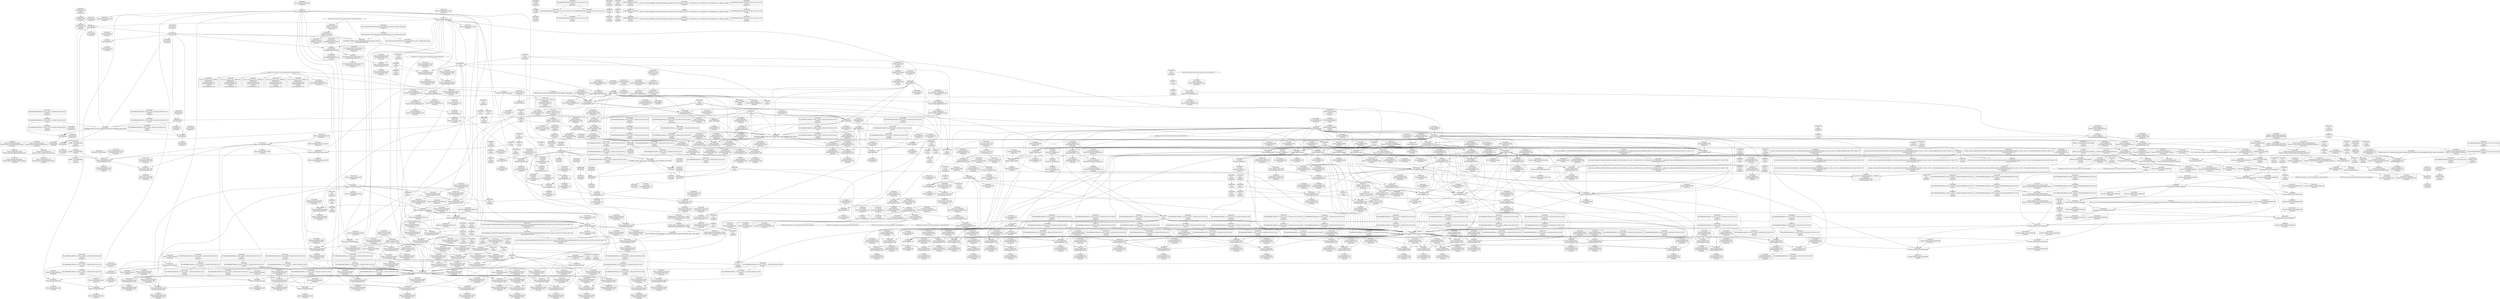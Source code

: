digraph {
	CE0x3c8bdb0 [shape=record,shape=Mrecord,label="{CE0x3c8bdb0|selinux_capable:cred|Function::selinux_capable&Arg::cred::}"]
	CE0x3c855e0 [shape=record,shape=Mrecord,label="{CE0x3c855e0|selinux_vm_enough_memory:tmp2|*SummSource*}"]
	CE0x3c83dd0 [shape=record,shape=Mrecord,label="{CE0x3c83dd0|i64_2|*Constant*|*SummSource*}"]
	CE0x3ca8090 [shape=record,shape=Mrecord,label="{CE0x3ca8090|i64_2|*Constant*}"]
	CE0x3c85c70 [shape=record,shape=Mrecord,label="{CE0x3c85c70|selinux_vm_enough_memory:tmp10|security/selinux/hooks.c,2088|*SummSink*}"]
	CE0x45be3d0 [shape=record,shape=Mrecord,label="{CE0x45be3d0|i1_true|*Constant*|*SummSource*}"]
	CE0x3ca3360 [shape=record,shape=Mrecord,label="{CE0x3ca3360|selinux_vm_enough_memory:tobool|security/selinux/hooks.c,2088|*SummSink*}"]
	CE0x3cf0200 [shape=record,shape=Mrecord,label="{CE0x3cf0200|cred_has_capability:sw.default|*SummSink*}"]
	CE0x3d156b0 [shape=record,shape=Mrecord,label="{CE0x3d156b0|cred_has_capability:call|security/selinux/hooks.c,1558}"]
	CE0x3c9d6b0 [shape=record,shape=Mrecord,label="{CE0x3c9d6b0|selinux_vm_enough_memory:call3|security/selinux/hooks.c,2088|*SummSink*}"]
	CE0x3c9f840 [shape=record,shape=Mrecord,label="{CE0x3c9f840|selinux_vm_enough_memory:tmp19|security/selinux/hooks.c,2088|*SummSource*}"]
	CE0x3c956d0 [shape=record,shape=Mrecord,label="{CE0x3c956d0|selinux_capable:audit|Function::selinux_capable&Arg::audit::}"]
	CE0x3d32530 [shape=record,shape=Mrecord,label="{CE0x3d32530|__llvm_gcov_indirect_counter_increment:predecessor|Function::__llvm_gcov_indirect_counter_increment&Arg::predecessor::|*SummSink*}"]
	CE0x3d088b0 [shape=record,shape=Mrecord,label="{CE0x3d088b0|cred_has_capability:tmp1}"]
	CE0x3c76c70 [shape=record,shape=Mrecord,label="{CE0x3c76c70|selinux_vm_enough_memory:if.then5|*SummSource*}"]
	CE0x3c8c6b0 [shape=record,shape=Mrecord,label="{CE0x3c8c6b0|i64_10|*Constant*|*SummSink*}"]
	CE0x3d289a0 [shape=record,shape=Mrecord,label="{CE0x3d289a0|_call_void___llvm_gcov_indirect_counter_increment(i32*___llvm_gcov_global_state_pred145,_i64**_getelementptr_inbounds_(_3_x_i64*_,_3_x_i64*_*___llvm_gcda_edge_table144,_i64_0,_i64_0)),_!dbg_!27734|security/selinux/hooks.c,1574|*SummSource*}"]
	CE0x3cd5740 [shape=record,shape=Mrecord,label="{CE0x3cd5740|cred_has_capability:bb}"]
	CE0x3c771c0 [shape=record,shape=Mrecord,label="{CE0x3c771c0|selinux_vm_enough_memory:do.end}"]
	CE0x3c8df90 [shape=record,shape=Mrecord,label="{CE0x3c8df90|selinux_vm_enough_memory:tmp6|security/selinux/hooks.c,2088|*SummSource*}"]
	CE0x3c9b060 [shape=record,shape=Mrecord,label="{CE0x3c9b060|cred_has_capability:cap|Function::cred_has_capability&Arg::cap::|*SummSource*}"]
	CE0x3d28430 [shape=record,shape=Mrecord,label="{CE0x3d28430|__llvm_gcov_indirect_counter_increment:exit|*SummSource*}"]
	CE0x3c85060 [shape=record,shape=Mrecord,label="{CE0x3c85060|i64*_getelementptr_inbounds_(_14_x_i64_,_14_x_i64_*___llvm_gcov_ctr160,_i64_0,_i64_0)|*Constant*|*SummSource*}"]
	CE0x3d02290 [shape=record,shape=Mrecord,label="{CE0x3d02290|i64*_getelementptr_inbounds_(_21_x_i64_,_21_x_i64_*___llvm_gcov_ctr143,_i64_0,_i64_12)|*Constant*}"]
	CE0x3cd8e30 [shape=record,shape=Mrecord,label="{CE0x3cd8e30|selinux_capable:call1|security/selinux/hooks.c,2011|*SummSource*}"]
	CE0x3d281f0 [shape=record,shape=Mrecord,label="{CE0x3d281f0|__llvm_gcov_indirect_counter_increment:bb4|*SummSource*}"]
	CE0x3cf5a60 [shape=record,shape=Mrecord,label="{CE0x3cf5a60|cred_has_capability:tmp10|security/selinux/hooks.c,1575|*SummSink*}"]
	CE0x3cbfdf0 [shape=record,shape=Mrecord,label="{CE0x3cbfdf0|selinux_vm_enough_memory:tobool1|security/selinux/hooks.c,2088|*SummSource*}"]
	CE0x3d1a260 [shape=record,shape=Mrecord,label="{CE0x3d1a260|_ret_i32_%retval.0,_!dbg_!27732|security/selinux/include/avc.h,142|*SummSource*}"]
	CE0x3cb75e0 [shape=record,shape=Mrecord,label="{CE0x3cb75e0|i8_3|*Constant*|*SummSource*}"]
	CE0x3d1b7d0 [shape=record,shape=Mrecord,label="{CE0x3d1b7d0|cred_has_capability:tmp22|security/selinux/hooks.c,1582}"]
	CE0x3d1e200 [shape=record,shape=Mrecord,label="{CE0x3d1e200|i64*_getelementptr_inbounds_(_21_x_i64_,_21_x_i64_*___llvm_gcov_ctr143,_i64_0,_i64_18)|*Constant*}"]
	CE0x3c8d1d0 [shape=record,shape=Mrecord,label="{CE0x3c8d1d0|selinux_vm_enough_memory:tmp21|security/selinux/hooks.c,2090|*SummSink*}"]
	CE0x3c75eb0 [shape=record,shape=Mrecord,label="{CE0x3c75eb0|i64_3|*Constant*|*SummSource*}"]
	CE0x3d0d180 [shape=record,shape=Mrecord,label="{CE0x3d0d180|cred_has_capability:tmp}"]
	CE0x3d01d70 [shape=record,shape=Mrecord,label="{CE0x3d01d70|cred_has_capability:tmp15|security/selinux/hooks.c,1575|*SummSink*}"]
	CE0x3c84400 [shape=record,shape=Mrecord,label="{CE0x3c84400|selinux_vm_enough_memory:tmp}"]
	CE0x3c7c2a0 [shape=record,shape=Mrecord,label="{CE0x3c7c2a0|selinux_vm_enough_memory:bb}"]
	CE0x3c9ae30 [shape=record,shape=Mrecord,label="{CE0x3c9ae30|selinux_capable:if.then|*SummSource*}"]
	CE0x3d2b180 [shape=record,shape=Mrecord,label="{CE0x3d2b180|cred_has_capability:shr|security/selinux/hooks.c,1565|*SummSink*}"]
	CE0x3d0db80 [shape=record,shape=Mrecord,label="{CE0x3d0db80|_ret_void|*SummSource*}"]
	CE0x3cfa610 [shape=record,shape=Mrecord,label="{CE0x3cfa610|GLOBAL:avc_audit|*Constant*|*SummSource*}"]
	CE0x3d49ad0 [shape=record,shape=Mrecord,label="{CE0x3d49ad0|cred_sid:bb|*SummSink*}"]
	CE0x3c89580 [shape=record,shape=Mrecord,label="{CE0x3c89580|i32_2088|*Constant*|*SummSource*}"]
	CE0x3cf5380 [shape=record,shape=Mrecord,label="{CE0x3cf5380|i64*_getelementptr_inbounds_(_21_x_i64_,_21_x_i64_*___llvm_gcov_ctr143,_i64_0,_i64_8)|*Constant*}"]
	CE0x3c76da0 [shape=record,shape=Mrecord,label="{CE0x3c76da0|selinux_vm_enough_memory:tmp4|security/selinux/hooks.c,2088|*SummSource*}"]
	CE0x3c9aff0 [shape=record,shape=Mrecord,label="{CE0x3c9aff0|cred_has_capability:cap|Function::cred_has_capability&Arg::cap::}"]
	CE0x3c99810 [shape=record,shape=Mrecord,label="{CE0x3c99810|cred_has_capability:tmp7|security/selinux/hooks.c,1574|*SummSource*}"]
	CE0x3d17700 [shape=record,shape=Mrecord,label="{CE0x3d17700|__llvm_gcov_indirect_counter_increment:tmp6|*SummSink*}"]
	CE0x3d28590 [shape=record,shape=Mrecord,label="{CE0x3d28590|__llvm_gcov_indirect_counter_increment:exit|*SummSink*}"]
	CE0x3caf100 [shape=record,shape=Mrecord,label="{CE0x3caf100|GLOBAL:current_task|Global_var:current_task|*SummSource*}"]
	CE0x3c9ff00 [shape=record,shape=Mrecord,label="{CE0x3c9ff00|selinux_vm_enough_memory:tmp5|security/selinux/hooks.c,2088|*SummSource*}"]
	CE0x3cab460 [shape=record,shape=Mrecord,label="{CE0x3cab460|cred_has_capability:tmp9|security/selinux/hooks.c,1575|*SummSink*}"]
	CE0x3c764e0 [shape=record,shape=Mrecord,label="{CE0x3c764e0|selinux_vm_enough_memory:land.lhs.true2}"]
	CE0x3d1faa0 [shape=record,shape=Mrecord,label="{CE0x3d1faa0|cred_has_capability:tmp30|security/selinux/hooks.c,1585}"]
	CE0x3d0e170 [shape=record,shape=Mrecord,label="{CE0x3d0e170|cred_has_capability:ad|security/selinux/hooks.c, 1555|*SummSource*}"]
	CE0x3c7f510 [shape=record,shape=Mrecord,label="{CE0x3c7f510|i64_4|*Constant*}"]
	CE0x3cd7d00 [shape=record,shape=Mrecord,label="{CE0x3cd7d00|cred_has_capability:tmp19|security/selinux/hooks.c,1580}"]
	CE0x3c84090 [shape=record,shape=Mrecord,label="{CE0x3c84090|selinux_vm_enough_memory:land.lhs.true|*SummSink*}"]
	CE0x3d038d0 [shape=record,shape=Mrecord,label="{CE0x3d038d0|i16_47|*Constant*}"]
	CE0x3c89a50 [shape=record,shape=Mrecord,label="{CE0x3c89a50|selinux_vm_enough_memory:tmp27|security/selinux/hooks.c,2093}"]
	CE0x3d16aa0 [shape=record,shape=Mrecord,label="{CE0x3d16aa0|_call_void_mcount()_#3|*SummSink*}"]
	CE0x3cfe530 [shape=record,shape=Mrecord,label="{CE0x3cfe530|avc_audit:tclass|Function::avc_audit&Arg::tclass::}"]
	CE0x3d223e0 [shape=record,shape=Mrecord,label="{CE0x3d223e0|cred_has_capability:tmp32|security/selinux/hooks.c,1586|*SummSource*}"]
	CE0x3d33610 [shape=record,shape=Mrecord,label="{CE0x3d33610|__llvm_gcov_indirect_counter_increment:entry|*SummSource*}"]
	CE0x3cb1c80 [shape=record,shape=Mrecord,label="{CE0x3cb1c80|VOIDTB_TE:_CE:_elem_0:default:}"]
	CE0x3cf69c0 [shape=record,shape=Mrecord,label="{CE0x3cf69c0|avc_has_perm_noaudit:tsid|Function::avc_has_perm_noaudit&Arg::tsid::|*SummSource*}"]
	CE0x3d31ea0 [shape=record,shape=Mrecord,label="{CE0x3d31ea0|cred_sid:cred|Function::cred_sid&Arg::cred::|*SummSink*}"]
	CE0x3d02b80 [shape=record,shape=Mrecord,label="{CE0x3d02b80|i16_4|*Constant*}"]
	CE0x3d328a0 [shape=record,shape=Mrecord,label="{CE0x3d328a0|i64**_getelementptr_inbounds_(_3_x_i64*_,_3_x_i64*_*___llvm_gcda_edge_table144,_i64_0,_i64_1)|*Constant*}"]
	CE0x3d1a060 [shape=record,shape=Mrecord,label="{CE0x3d1a060|_ret_i32_%retval.0,_!dbg_!27732|security/selinux/include/avc.h,142}"]
	CE0x3cd2c00 [shape=record,shape=Mrecord,label="{CE0x3cd2c00|_call_void_mcount()_#3}"]
	CE0x3cf9e00 [shape=record,shape=Mrecord,label="{CE0x3cf9e00|cred_has_capability:tmp21|security/selinux/hooks.c,1580|*SummSink*}"]
	CE0x3d01640 [shape=record,shape=Mrecord,label="{CE0x3d01640|i64*_getelementptr_inbounds_(_21_x_i64_,_21_x_i64_*___llvm_gcov_ctr143,_i64_0,_i64_11)|*Constant*|*SummSink*}"]
	CE0x3d111d0 [shape=record,shape=Mrecord,label="{CE0x3d111d0|cred_has_capability:tmp11|security/selinux/hooks.c,1575|*SummSink*}"]
	CE0x3c918b0 [shape=record,shape=Mrecord,label="{CE0x3c918b0|i32_1|*Constant*|*SummSource*}"]
	CE0x3cb36e0 [shape=record,shape=Mrecord,label="{CE0x3cb36e0|GLOBAL:cap_capable|*Constant*|*SummSink*}"]
	CE0x3d35110 [shape=record,shape=Mrecord,label="{CE0x3d35110|i64**_getelementptr_inbounds_(_3_x_i64*_,_3_x_i64*_*___llvm_gcda_edge_table144,_i64_0,_i64_0)|*Constant*}"]
	CE0x3cef760 [shape=record,shape=Mrecord,label="{CE0x3cef760|cred_has_capability:tmp3|security/selinux/hooks.c,1567|*SummSource*}"]
	CE0x3d1b080 [shape=record,shape=Mrecord,label="{CE0x3d1b080|i64_15|*Constant*}"]
	CE0x3d0b790 [shape=record,shape=Mrecord,label="{CE0x3d0b790|i64*_getelementptr_inbounds_(_21_x_i64_,_21_x_i64_*___llvm_gcov_ctr143,_i64_0,_i64_7)|*Constant*}"]
	CE0x3c88ee0 [shape=record,shape=Mrecord,label="{CE0x3c88ee0|GLOBAL:__llvm_gcov_ctr142|Global_var:__llvm_gcov_ctr142|*SummSink*}"]
	CE0x3d264a0 [shape=record,shape=Mrecord,label="{CE0x3d264a0|0:_i32,_:_GCMR___llvm_gcov_global_state_pred145_internal_unnamed_addr_global_i32_-1:_elem_0:default:}"]
	CE0x3cf8bf0 [shape=record,shape=Mrecord,label="{CE0x3cf8bf0|cred_has_capability:cmp|security/selinux/hooks.c,1580|*SummSink*}"]
	CE0x3cf97c0 [shape=record,shape=Mrecord,label="{CE0x3cf97c0|cred_has_capability:tmp20|security/selinux/hooks.c,1580|*SummSource*}"]
	CE0x3d25d30 [shape=record,shape=Mrecord,label="{CE0x3d25d30|i64*_getelementptr_inbounds_(_21_x_i64_,_21_x_i64_*___llvm_gcov_ctr143,_i64_0,_i64_4)|*Constant*|*SummSink*}"]
	CE0x3cb2960 [shape=record,shape=Mrecord,label="{CE0x3cb2960|_ret_i32_%call7,_!dbg_!27749|security/selinux/hooks.c,2093|*SummSource*}"]
	CE0x3ca38e0 [shape=record,shape=Mrecord,label="{CE0x3ca38e0|i64*_getelementptr_inbounds_(_14_x_i64_,_14_x_i64_*___llvm_gcov_ctr160,_i64_0,_i64_8)|*Constant*}"]
	CE0x3c90e60 [shape=record,shape=Mrecord,label="{CE0x3c90e60|selinux_vm_enough_memory:tmp25|security/selinux/hooks.c,2091}"]
	CE0x3ced510 [shape=record,shape=Mrecord,label="{CE0x3ced510|VOIDTB_TE:_GCE_init_user_ns_external_global_%struct.user_namespace:_elem_0:default:}"]
	CE0x3cf7ef0 [shape=record,shape=Mrecord,label="{CE0x3cf7ef0|avc_has_perm_noaudit:avd|Function::avc_has_perm_noaudit&Arg::avd::|*SummSource*}"]
	CE0x3cb4630 [shape=record,shape=Mrecord,label="{CE0x3cb4630|get_current:tmp3|*SummSource*}"]
	CE0x3ca28e0 [shape=record,shape=Mrecord,label="{CE0x3ca28e0|selinux_vm_enough_memory:cmp|security/selinux/hooks.c,2090|*SummSource*}"]
	CE0x3c91f90 [shape=record,shape=Mrecord,label="{CE0x3c91f90|selinux_vm_enough_memory:cap_sys_admin.0|*SummSink*}"]
	CE0x3d33e60 [shape=record,shape=Mrecord,label="{CE0x3d33e60|cred_has_capability:call3|security/selinux/hooks.c,1573}"]
	CE0x3d120b0 [shape=record,shape=Mrecord,label="{CE0x3d120b0|cred_has_capability:tmp12|security/selinux/hooks.c,1575|*SummSink*}"]
	CE0x3c8bac0 [shape=record,shape=Mrecord,label="{CE0x3c8bac0|selinux_capable:entry}"]
	CE0x3d1ada0 [shape=record,shape=Mrecord,label="{CE0x3d1ada0|i64_16|*Constant*|*SummSink*}"]
	CE0x3c9f680 [shape=record,shape=Mrecord,label="{CE0x3c9f680|selinux_vm_enough_memory:tmp19|security/selinux/hooks.c,2088}"]
	CE0x3cd2ed0 [shape=record,shape=Mrecord,label="{CE0x3cd2ed0|_call_void_mcount()_#3|*SummSink*}"]
	CE0x3cb8f10 [shape=record,shape=Mrecord,label="{CE0x3cb8f10|cred_has_capability:cred|Function::cred_has_capability&Arg::cred::|*SummSource*}"]
	CE0x3cd26f0 [shape=record,shape=Mrecord,label="{CE0x3cd26f0|cred_sid:tmp3|*SummSink*}"]
	CE0x3d17360 [shape=record,shape=Mrecord,label="{CE0x3d17360|__llvm_gcov_indirect_counter_increment:counters|Function::__llvm_gcov_indirect_counter_increment&Arg::counters::|*SummSource*}"]
	CE0x3cbff20 [shape=record,shape=Mrecord,label="{CE0x3cbff20|selinux_vm_enough_memory:tobool1|security/selinux/hooks.c,2088|*SummSink*}"]
	CE0x3c85650 [shape=record,shape=Mrecord,label="{CE0x3c85650|selinux_vm_enough_memory:tmp2|*SummSink*}"]
	CE0x3cf61c0 [shape=record,shape=Mrecord,label="{CE0x3cf61c0|i32_0|*Constant*}"]
	CE0x3d2b1f0 [shape=record,shape=Mrecord,label="{CE0x3d2b1f0|_call_void___llvm_gcov_indirect_counter_increment(i32*___llvm_gcov_global_state_pred145,_i64**_getelementptr_inbounds_(_3_x_i64*_,_3_x_i64*_*___llvm_gcda_edge_table144,_i64_0,_i64_1)),_!dbg_!27728|security/selinux/hooks.c,1567|*SummSource*}"]
	CE0x3d0d260 [shape=record,shape=Mrecord,label="{CE0x3d0d260|cred_has_capability:tmp|*SummSource*}"]
	CE0x3d20060 [shape=record,shape=Mrecord,label="{CE0x3d20060|cred_has_capability:tmp30|security/selinux/hooks.c,1585|*SummSource*}"]
	CE0x3cd66d0 [shape=record,shape=Mrecord,label="{CE0x3cd66d0|selinux_capable:bb|*SummSink*}"]
	CE0x3d15b30 [shape=record,shape=Mrecord,label="{CE0x3d15b30|__llvm_gcov_indirect_counter_increment:tmp3}"]
	CE0x3cacb70 [shape=record,shape=Mrecord,label="{CE0x3cacb70|selinux_capable:if.end|*SummSource*}"]
	CE0x3d238f0 [shape=record,shape=Mrecord,label="{CE0x3d238f0|i32_0|*Constant*}"]
	CE0x3cb2bf0 [shape=record,shape=Mrecord,label="{CE0x3cb2bf0|selinux_capable:call|security/selinux/hooks.c,2007}"]
	CE0x3d29c40 [shape=record,shape=Mrecord,label="{CE0x3d29c40|0:_i32,_4:_i32,_8:_i32,_12:_i32,_:_CMRE_16,20_|*MultipleSource*|security/selinux/hooks.c,196|security/selinux/hooks.c,197|*LoadInst*|security/selinux/hooks.c,196}"]
	CE0x3cb5920 [shape=record,shape=Mrecord,label="{CE0x3cb5920|cred_has_capability:do.end|*SummSource*}"]
	CE0x3ced310 [shape=record,shape=Mrecord,label="{CE0x3ced310|COLLAPSED:_CMRE:_elem_0:default:}"]
	CE0x3c7e500 [shape=record,shape=Mrecord,label="{CE0x3c7e500|i8*_getelementptr_inbounds_(_25_x_i8_,_25_x_i8_*_.str3,_i32_0,_i32_0)|*Constant*}"]
	CE0x3cb1e40 [shape=record,shape=Mrecord,label="{CE0x3cb1e40|selinux_vm_enough_memory:pages|Function::selinux_vm_enough_memory&Arg::pages::}"]
	CE0x3c974b0 [shape=record,shape=Mrecord,label="{CE0x3c974b0|get_current:bb|*SummSink*}"]
	"CONST[source:2(external),value:0(static)][purpose:{operation}][SrcIdx:17]"
	CE0x3cb8460 [shape=record,shape=Mrecord,label="{CE0x3cb8460|GLOBAL:cred_has_capability|*Constant*}"]
	CE0x3d28bc0 [shape=record,shape=Mrecord,label="{CE0x3d28bc0|i64*_getelementptr_inbounds_(_21_x_i64_,_21_x_i64_*___llvm_gcov_ctr143,_i64_0,_i64_6)|*Constant*}"]
	CE0x3cade60 [shape=record,shape=Mrecord,label="{CE0x3cade60|selinux_vm_enough_memory:tmp22|security/selinux/hooks.c,2090|*SummSink*}"]
	CE0x3cfecf0 [shape=record,shape=Mrecord,label="{CE0x3cfecf0|avc_audit:avd|Function::avc_audit&Arg::avd::}"]
	CE0x3cf82a0 [shape=record,shape=Mrecord,label="{CE0x3cf82a0|_ret_i32_%rc.0,_!dbg_!27793|security/selinux/avc.c,744|*SummSink*}"]
	CE0x3d24c40 [shape=record,shape=Mrecord,label="{CE0x3d24c40|cred_has_capability:avd|security/selinux/hooks.c, 1556|*SummSink*}"]
	CE0x3c83d20 [shape=record,shape=Mrecord,label="{CE0x3c83d20|selinux_vm_enough_memory:tmp|*SummSource*}"]
	CE0x3c8a2a0 [shape=record,shape=Mrecord,label="{CE0x3c8a2a0|i64_2|*Constant*}"]
	CE0x3d03fa0 [shape=record,shape=Mrecord,label="{CE0x3d03fa0|cred_has_capability:sclass.0|*SummSink*}"]
	CE0x3c8b730 [shape=record,shape=Mrecord,label="{CE0x3c8b730|i64_5|*Constant*|*SummSink*}"]
	CE0x3cf6d00 [shape=record,shape=Mrecord,label="{CE0x3cf6d00|avc_has_perm_noaudit:tclass|Function::avc_has_perm_noaudit&Arg::tclass::|*SummSource*}"]
	CE0x3d19ef0 [shape=record,shape=Mrecord,label="{CE0x3d19ef0|avc_audit:a|Function::avc_audit&Arg::a::|*SummSink*}"]
	CE0x3d01590 [shape=record,shape=Mrecord,label="{CE0x3d01590|i64*_getelementptr_inbounds_(_21_x_i64_,_21_x_i64_*___llvm_gcov_ctr143,_i64_0,_i64_11)|*Constant*|*SummSource*}"]
	CE0x3d22370 [shape=record,shape=Mrecord,label="{CE0x3d22370|i64*_getelementptr_inbounds_(_21_x_i64_,_21_x_i64_*___llvm_gcov_ctr143,_i64_0,_i64_20)|*Constant*|*SummSink*}"]
	CE0x3cb60b0 [shape=record,shape=Mrecord,label="{CE0x3cb60b0|cred_has_capability:ad|security/selinux/hooks.c, 1555}"]
	CE0x3cd7850 [shape=record,shape=Mrecord,label="{CE0x3cd7850|GLOBAL:__llvm_gcov_ctr143|Global_var:__llvm_gcov_ctr143|*SummSource*}"]
	CE0x3c84da0 [shape=record,shape=Mrecord,label="{CE0x3c84da0|i64*_getelementptr_inbounds_(_14_x_i64_,_14_x_i64_*___llvm_gcov_ctr160,_i64_0,_i64_1)|*Constant*|*SummSource*}"]
	CE0x3d32280 [shape=record,shape=Mrecord,label="{CE0x3d32280|__llvm_gcov_indirect_counter_increment:tmp1|*SummSink*}"]
	CE0x3c9a2b0 [shape=record,shape=Mrecord,label="{CE0x3c9a2b0|cred_has_capability:bb|*SummSink*}"]
	CE0x3c95270 [shape=record,shape=Mrecord,label="{CE0x3c95270|i32_21|*Constant*}"]
	CE0x3d2aa20 [shape=record,shape=Mrecord,label="{CE0x3d2aa20|0:_i32,_4:_i32,_8:_i32,_12:_i32,_:_CMRE_4,8_|*MultipleSource*|security/selinux/hooks.c,196|security/selinux/hooks.c,197|*LoadInst*|security/selinux/hooks.c,196}"]
	CE0x5baf9c0 [shape=record,shape=Mrecord,label="{CE0x5baf9c0|selinux_vm_enough_memory:tmp6|security/selinux/hooks.c,2088|*SummSink*}"]
	CE0x3d29f90 [shape=record,shape=Mrecord,label="{CE0x3d29f90|cred_has_capability:do.body|*SummSink*}"]
	CE0x3d36f10 [shape=record,shape=Mrecord,label="{CE0x3d36f10|i64*_null|*Constant*|*SummSink*}"]
	CE0x3d2a540 [shape=record,shape=Mrecord,label="{CE0x3d2a540|_call_void___llvm_gcov_indirect_counter_increment(i32*___llvm_gcov_global_state_pred145,_i64**_getelementptr_inbounds_(_3_x_i64*_,_3_x_i64*_*___llvm_gcda_edge_table144,_i64_0,_i64_1)),_!dbg_!27728|security/selinux/hooks.c,1567}"]
	CE0x3d1b5b0 [shape=record,shape=Mrecord,label="{CE0x3d1b5b0|i64_15|*Constant*|*SummSink*}"]
	CE0x3d19dc0 [shape=record,shape=Mrecord,label="{CE0x3d19dc0|avc_audit:a|Function::avc_audit&Arg::a::|*SummSource*}"]
	CE0x3c9a3f0 [shape=record,shape=Mrecord,label="{CE0x3c9a3f0|_call_void_mcount()_#3|*SummSource*}"]
	CE0x3d37010 [shape=record,shape=Mrecord,label="{CE0x3d37010|cred_has_capability:do.end6|*SummSink*}"]
	CE0x3d2bb80 [shape=record,shape=Mrecord,label="{CE0x3d2bb80|cred_has_capability:call|security/selinux/hooks.c,1558|*SummSink*}"]
	CE0x3d27ff0 [shape=record,shape=Mrecord,label="{CE0x3d27ff0|cred_has_capability:tmp6|security/selinux/hooks.c,1574}"]
	CE0x3c9b9f0 [shape=record,shape=Mrecord,label="{CE0x3c9b9f0|_ret_i32_%retval.0,_!dbg_!27765|security/selinux/hooks.c,1586|*SummSink*}"]
	CE0x3d06ac0 [shape=record,shape=Mrecord,label="{CE0x3d06ac0|cred_sid:sid|security/selinux/hooks.c,197|*SummSource*}"]
	CE0x3d206f0 [shape=record,shape=Mrecord,label="{CE0x3d206f0|cred_has_capability:tmp31|security/selinux/hooks.c,1585|*SummSource*}"]
	CE0x3ca11f0 [shape=record,shape=Mrecord,label="{CE0x3ca11f0|selinux_vm_enough_memory:tmp16|security/selinux/hooks.c,2088|*SummSource*}"]
	CE0x3cfa460 [shape=record,shape=Mrecord,label="{CE0x3cfa460|cred_has_capability:call8|security/selinux/hooks.c,1581|*SummSink*}"]
	CE0x3c75960 [shape=record,shape=Mrecord,label="{CE0x3c75960|i64*_getelementptr_inbounds_(_14_x_i64_,_14_x_i64_*___llvm_gcov_ctr160,_i64_0,_i64_0)|*Constant*}"]
	CE0x3c91f20 [shape=record,shape=Mrecord,label="{CE0x3c91f20|selinux_vm_enough_memory:cap_sys_admin.0|*SummSource*}"]
	CE0x3c97380 [shape=record,shape=Mrecord,label="{CE0x3c97380|get_current:bb|*SummSource*}"]
	CE0x3c8ccc0 [shape=record,shape=Mrecord,label="{CE0x3c8ccc0|selinux_vm_enough_memory:tmp20|security/selinux/hooks.c,2090|*SummSink*}"]
	CE0x3c94d40 [shape=record,shape=Mrecord,label="{CE0x3c94d40|GLOBAL:init_user_ns|Global_var:init_user_ns|*SummSink*}"]
	CE0x3d06730 [shape=record,shape=Mrecord,label="{CE0x3d06730|_ret_i32_%tmp6,_!dbg_!27716|security/selinux/hooks.c,197|*SummSink*}"]
	CE0x3d1bda0 [shape=record,shape=Mrecord,label="{CE0x3d1bda0|cred_has_capability:tmp23|security/selinux/hooks.c,1582|*SummSink*}"]
	CE0x3d1bc90 [shape=record,shape=Mrecord,label="{CE0x3d1bc90|cred_has_capability:tmp23|security/selinux/hooks.c,1582|*SummSource*}"]
	CE0x3d1c370 [shape=record,shape=Mrecord,label="{CE0x3d1c370|cred_has_capability:tmp24|security/selinux/hooks.c,1582|*SummSink*}"]
	CE0x3d28a10 [shape=record,shape=Mrecord,label="{CE0x3d28a10|_call_void___llvm_gcov_indirect_counter_increment(i32*___llvm_gcov_global_state_pred145,_i64**_getelementptr_inbounds_(_3_x_i64*_,_3_x_i64*_*___llvm_gcda_edge_table144,_i64_0,_i64_0)),_!dbg_!27734|security/selinux/hooks.c,1574|*SummSink*}"]
	CE0x3d06df0 [shape=record,shape=Mrecord,label="{CE0x3d06df0|cred_has_capability:sw.bb|*SummSource*}"]
	CE0x3c99440 [shape=record,shape=Mrecord,label="{CE0x3c99440|cred_has_capability:tmp6|security/selinux/hooks.c,1574|*SummSink*}"]
	CE0x3d01720 [shape=record,shape=Mrecord,label="{CE0x3d01720|cred_has_capability:tmp14|security/selinux/hooks.c,1575|*SummSink*}"]
	CE0x3d28ee0 [shape=record,shape=Mrecord,label="{CE0x3d28ee0|i64**_getelementptr_inbounds_(_3_x_i64*_,_3_x_i64*_*___llvm_gcda_edge_table144,_i64_0,_i64_2)|*Constant*}"]
	CE0x3d32cc0 [shape=record,shape=Mrecord,label="{CE0x3d32cc0|0:_i64*,_array:_GCR___llvm_gcda_edge_table144_internal_unnamed_addr_constant_3_x_i64*_i64*_getelementptr_inbounds_(_21_x_i64_,_21_x_i64_*___llvm_gcov_ctr143,_i64_0,_i64_1),_i64*_getelementptr_inbounds_(_21_x_i64_,_21_x_i64_*___llvm_gcov_ctr143,_i64_0,_i64_2),_i64*_getelementptr_inbounds_(_21_x_i64_,_21_x_i64_*___llvm_gcov_ctr143,_i64_0,_i64_3)_:_elem_0::}"]
	CE0x3ca58f0 [shape=record,shape=Mrecord,label="{CE0x3ca58f0|selinux_vm_enough_memory:tmp14|security/selinux/hooks.c,2088}"]
	CE0x3d03720 [shape=record,shape=Mrecord,label="{CE0x3d03720|GLOBAL:avc_has_perm_noaudit|*Constant*}"]
	CE0x3d0fc70 [shape=record,shape=Mrecord,label="{CE0x3d0fc70|i64**_getelementptr_inbounds_(_3_x_i64*_,_3_x_i64*_*___llvm_gcda_edge_table144,_i64_0,_i64_2)|*Constant*|*SummSink*}"]
	CE0x3cd8380 [shape=record,shape=Mrecord,label="{CE0x3cd8380|selinux_capable:tmp8|security/selinux/hooks.c,2011|*SummSink*}"]
	CE0x3cee860 [shape=record,shape=Mrecord,label="{CE0x3cee860|i64*_getelementptr_inbounds_(_6_x_i64_,_6_x_i64_*___llvm_gcov_ctr142,_i64_0,_i64_4)|*Constant*|*SummSource*}"]
	CE0x3d222c0 [shape=record,shape=Mrecord,label="{CE0x3d222c0|i64*_getelementptr_inbounds_(_21_x_i64_,_21_x_i64_*___llvm_gcov_ctr143,_i64_0,_i64_20)|*Constant*|*SummSource*}"]
	CE0x3ca7140 [shape=record,shape=Mrecord,label="{CE0x3ca7140|selinux_vm_enough_memory:cred|security/selinux/hooks.c,2088|*SummSink*}"]
	CE0x3c9d0b0 [shape=record,shape=Mrecord,label="{CE0x3c9d0b0|selinux_vm_enough_memory:tmp5|security/selinux/hooks.c,2088}"]
	CE0x3cd53d0 [shape=record,shape=Mrecord,label="{CE0x3cd53d0|selinux_capable:tmp2|security/selinux/hooks.c,2008|*SummSource*}"]
	CE0x3cd5dc0 [shape=record,shape=Mrecord,label="{CE0x3cd5dc0|selinux_capable:call|security/selinux/hooks.c,2007|*SummSource*}"]
	CE0x3d2bcb0 [shape=record,shape=Mrecord,label="{CE0x3d2bcb0|GLOBAL:cred_sid|*Constant*|*SummSource*}"]
	CE0x3d32da0 [shape=record,shape=Mrecord,label="{CE0x3d32da0|cred_sid:entry|*SummSource*}"]
	CE0x3d046d0 [shape=record,shape=Mrecord,label="{CE0x3d046d0|GLOBAL:avc_has_perm_noaudit|*Constant*|*SummSink*}"]
	CE0x3ca2ca0 [shape=record,shape=Mrecord,label="{CE0x3ca2ca0|_ret_%struct.task_struct*_%tmp4,_!dbg_!27714|./arch/x86/include/asm/current.h,14|*SummSink*}"]
	CE0x3d36160 [shape=record,shape=Mrecord,label="{CE0x3d36160|cred_has_capability:tmp8|security/selinux/hooks.c,1575|*SummSource*}"]
	CE0x3cefb70 [shape=record,shape=Mrecord,label="{CE0x3cefb70|0:_i32,_4:_i32,_8:_i32,_12:_i32,_:_CMRE_20,24_|*MultipleSource*|security/selinux/hooks.c,196|security/selinux/hooks.c,197|*LoadInst*|security/selinux/hooks.c,196}"]
	CE0x3d031d0 [shape=record,shape=Mrecord,label="{CE0x3d031d0|cred_has_capability:tmp17|security/selinux/hooks.c,1576|*SummSink*}"]
	CE0x3cd2e60 [shape=record,shape=Mrecord,label="{CE0x3cd2e60|_call_void_mcount()_#3|*SummSource*}"]
	CE0x3cd74a0 [shape=record,shape=Mrecord,label="{CE0x3cd74a0|cred_has_capability:tmp18|security/selinux/hooks.c,1580|*SummSource*}"]
	CE0x3c8be90 [shape=record,shape=Mrecord,label="{CE0x3c8be90|selinux_capable:cred|Function::selinux_capable&Arg::cred::|*SummSource*}"]
	CE0x3cb27f0 [shape=record,shape=Mrecord,label="{CE0x3cb27f0|_ret_i32_%call7,_!dbg_!27749|security/selinux/hooks.c,2093}"]
	CE0x3d32640 [shape=record,shape=Mrecord,label="{CE0x3d32640|__llvm_gcov_indirect_counter_increment:counters|Function::__llvm_gcov_indirect_counter_increment&Arg::counters::}"]
	CE0x3d0da10 [shape=record,shape=Mrecord,label="{CE0x3d0da10|i64**_getelementptr_inbounds_(_3_x_i64*_,_3_x_i64*_*___llvm_gcda_edge_table144,_i64_0,_i64_1)|*Constant*|*SummSink*}"]
	CE0x3cf7ad0 [shape=record,shape=Mrecord,label="{CE0x3cf7ad0|avc_has_perm_noaudit:flags|Function::avc_has_perm_noaudit&Arg::flags::|*SummSource*}"]
	CE0x3cb82f0 [shape=record,shape=Mrecord,label="{CE0x3cb82f0|selinux_capable:call1|security/selinux/hooks.c,2011|*SummSink*}"]
	CE0x3cb45c0 [shape=record,shape=Mrecord,label="{CE0x3cb45c0|get_current:tmp3}"]
	CE0x3cab2f0 [shape=record,shape=Mrecord,label="{CE0x3cab2f0|cred_has_capability:tmp9|security/selinux/hooks.c,1575|*SummSource*}"]
	CE0x3d1a330 [shape=record,shape=Mrecord,label="{CE0x3d1a330|_ret_i32_%retval.0,_!dbg_!27732|security/selinux/include/avc.h,142|*SummSink*}"]
	CE0x3d37d10 [shape=record,shape=Mrecord,label="{CE0x3d37d10|i32_1|*Constant*}"]
	CE0x3d34470 [shape=record,shape=Mrecord,label="{CE0x3d34470|GLOBAL:printk|*Constant*|*SummSink*}"]
	CE0x3d02d20 [shape=record,shape=Mrecord,label="{CE0x3d02d20|cred_has_capability:tmp17|security/selinux/hooks.c,1576}"]
	CE0x3c7bdd0 [shape=record,shape=Mrecord,label="{CE0x3c7bdd0|selinux_vm_enough_memory:tmp1}"]
	CE0x3cf7b40 [shape=record,shape=Mrecord,label="{CE0x3cf7b40|avc_has_perm_noaudit:flags|Function::avc_has_perm_noaudit&Arg::flags::|*SummSink*}"]
	CE0x3d04b40 [shape=record,shape=Mrecord,label="{CE0x3d04b40|avc_has_perm_noaudit:entry|*SummSink*}"]
	CE0x3d0d110 [shape=record,shape=Mrecord,label="{CE0x3d0d110|i64*_getelementptr_inbounds_(_21_x_i64_,_21_x_i64_*___llvm_gcov_ctr143,_i64_0,_i64_0)|*Constant*|*SummSink*}"]
	CE0x3cb1b30 [shape=record,shape=Mrecord,label="{CE0x3cb1b30|selinux_vm_enough_memory:mm|Function::selinux_vm_enough_memory&Arg::mm::|*SummSource*}"]
	CE0x5018b10 [shape=record,shape=Mrecord,label="{CE0x5018b10|selinux_vm_enough_memory:tmp7|security/selinux/hooks.c,2088|*SummSource*}"]
	CE0x3c8cbf0 [shape=record,shape=Mrecord,label="{CE0x3c8cbf0|selinux_vm_enough_memory:tmp20|security/selinux/hooks.c,2090|*SummSource*}"]
	CE0x3d24e20 [shape=record,shape=Mrecord,label="{CE0x3d24e20|GLOBAL:__llvm_gcov_global_state_pred145|Global_var:__llvm_gcov_global_state_pred145|*SummSink*}"]
	CE0x3cd4ce0 [shape=record,shape=Mrecord,label="{CE0x3cd4ce0|COLLAPSED:_GCMRE___llvm_gcov_ctr131_internal_global_2_x_i64_zeroinitializer:_elem_0:default:}"]
	CE0x3d122f0 [shape=record,shape=Mrecord,label="{CE0x3d122f0|cred_has_capability:tmp13|security/selinux/hooks.c,1575|*SummSource*}"]
	CE0x3c94ff0 [shape=record,shape=Mrecord,label="{CE0x3c94ff0|selinux_capable:ns|Function::selinux_capable&Arg::ns::|*SummSource*}"]
	CE0x3d14130 [shape=record,shape=Mrecord,label="{CE0x3d14130|avc_audit:ssid|Function::avc_audit&Arg::ssid::|*SummSource*}"]
	CE0x3c8b380 [shape=record,shape=Mrecord,label="{CE0x3c8b380|i64_0|*Constant*}"]
	CE0x3d32ee0 [shape=record,shape=Mrecord,label="{CE0x3d32ee0|cred_sid:entry|*SummSink*}"]
	CE0x3c8b630 [shape=record,shape=Mrecord,label="{CE0x3c8b630|i64_5|*Constant*}"]
	CE0x3d20250 [shape=record,shape=Mrecord,label="{CE0x3d20250|i32_-22|*Constant*}"]
	CE0x3d49a60 [shape=record,shape=Mrecord,label="{CE0x3d49a60|cred_sid:bb|*SummSource*}"]
	CE0x3ca2ba0 [shape=record,shape=Mrecord,label="{CE0x3ca2ba0|i64_10|*Constant*}"]
	CE0x3cfe8b0 [shape=record,shape=Mrecord,label="{CE0x3cfe8b0|avc_audit:requested|Function::avc_audit&Arg::requested::}"]
	CE0x3cf5700 [shape=record,shape=Mrecord,label="{CE0x3cf5700|i64*_getelementptr_inbounds_(_21_x_i64_,_21_x_i64_*___llvm_gcov_ctr143,_i64_0,_i64_9)|*Constant*}"]
	CE0x3d06860 [shape=record,shape=Mrecord,label="{CE0x3d06860|cred_has_capability:and|security/selinux/hooks.c,1559|*SummSource*}"]
	CE0x3c8f340 [shape=record,shape=Mrecord,label="{CE0x3c8f340|selinux_vm_enough_memory:tmp18|security/selinux/hooks.c,2088|*SummSource*}"]
	CE0x3cfe120 [shape=record,shape=Mrecord,label="{CE0x3cfe120|avc_audit:tsid|Function::avc_audit&Arg::tsid::}"]
	CE0x3ca5fb0 [shape=record,shape=Mrecord,label="{CE0x3ca5fb0|selinux_vm_enough_memory:tmp12|security/selinux/hooks.c,2088}"]
	CE0x3c83fe0 [shape=record,shape=Mrecord,label="{CE0x3c83fe0|i32_0|*Constant*}"]
	CE0x3c87330 [shape=record,shape=Mrecord,label="{CE0x3c87330|i64*_getelementptr_inbounds_(_14_x_i64_,_14_x_i64_*___llvm_gcov_ctr160,_i64_0,_i64_9)|*Constant*|*SummSource*}"]
	CE0x3c90d80 [shape=record,shape=Mrecord,label="{CE0x3c90d80|selinux_vm_enough_memory:tmp24|security/selinux/hooks.c,2091|*SummSink*}"]
	CE0x3cabb90 [shape=record,shape=Mrecord,label="{CE0x3cabb90|get_current:tmp4|./arch/x86/include/asm/current.h,14|*SummSink*}"]
	CE0x3cb8e40 [shape=record,shape=Mrecord,label="{CE0x3cb8e40|cred_has_capability:cred|Function::cred_has_capability&Arg::cred::}"]
	CE0x3cd4880 [shape=record,shape=Mrecord,label="{CE0x3cd4880|selinux_capable:bb}"]
	CE0x3d2c430 [shape=record,shape=Mrecord,label="{CE0x3d2c430|cred_has_capability:return|*SummSource*}"]
	CE0x3d34180 [shape=record,shape=Mrecord,label="{CE0x3d34180|GLOBAL:printk|*Constant*|*SummSource*}"]
	CE0x3cf98d0 [shape=record,shape=Mrecord,label="{CE0x3cf98d0|cred_has_capability:tmp20|security/selinux/hooks.c,1580|*SummSink*}"]
	CE0x3d1ff40 [shape=record,shape=Mrecord,label="{CE0x3d1ff40|i64*_getelementptr_inbounds_(_21_x_i64_,_21_x_i64_*___llvm_gcov_ctr143,_i64_0,_i64_19)|*Constant*|*SummSource*}"]
	CE0x3c9a1e0 [shape=record,shape=Mrecord,label="{CE0x3c9a1e0|cred_has_capability:bb|*SummSource*}"]
	CE0x3cd4c70 [shape=record,shape=Mrecord,label="{CE0x3cd4c70|cred_sid:tmp}"]
	CE0x3d38320 [shape=record,shape=Mrecord,label="{CE0x3d38320|cred_sid:tmp5|security/selinux/hooks.c,196}"]
	CE0x3cb0f50 [shape=record,shape=Mrecord,label="{CE0x3cb0f50|i32_1575|*Constant*|*SummSource*}"]
	CE0x3cb1870 [shape=record,shape=Mrecord,label="{CE0x3cb1870|GLOBAL:__vm_enough_memory|*Constant*|*SummSink*}"]
	CE0x3c89700 [shape=record,shape=Mrecord,label="{CE0x3c89700|selinux_vm_enough_memory:tmp26|security/selinux/hooks.c,2093|*SummSource*}"]
	CE0x3c925b0 [shape=record,shape=Mrecord,label="{CE0x3c925b0|_call_void_mcount()_#3|*SummSink*}"]
	CE0x3cb2b60 [shape=record,shape=Mrecord,label="{CE0x3cb2b60|get_current:bb}"]
	CE0x3cf5db0 [shape=record,shape=Mrecord,label="{CE0x3cf5db0|cred_has_capability:tmp11|security/selinux/hooks.c,1575|*SummSource*}"]
	CE0x3c8fcb0 [shape=record,shape=Mrecord,label="{CE0x3c8fcb0|i32_2088|*Constant*}"]
	CE0x3c7c400 [shape=record,shape=Mrecord,label="{CE0x3c7c400|selinux_vm_enough_memory:do.body|*SummSink*}"]
	CE0x3d05310 [shape=record,shape=Mrecord,label="{CE0x3d05310|cred_has_capability:type|security/selinux/hooks.c,1562|*SummSource*}"]
	CE0x3c84820 [shape=record,shape=Mrecord,label="{CE0x3c84820|i64_5|*Constant*|*SummSource*}"]
	CE0x3ccf970 [shape=record,shape=Mrecord,label="{CE0x3ccf970|selinux_capable:tmp5|security/selinux/hooks.c,2008}"]
	CE0x3d04980 [shape=record,shape=Mrecord,label="{CE0x3d04980|avc_has_perm_noaudit:entry|*SummSource*}"]
	CE0x3cf7cd0 [shape=record,shape=Mrecord,label="{CE0x3cf7cd0|avc_has_perm_noaudit:avd|Function::avc_has_perm_noaudit&Arg::avd::}"]
	CE0x3cd92d0 [shape=record,shape=Mrecord,label="{CE0x3cd92d0|selinux_capable:return}"]
	CE0x3cb4bb0 [shape=record,shape=Mrecord,label="{CE0x3cb4bb0|selinux_capable:tmp10|security/selinux/hooks.c,2012|*SummSink*}"]
	CE0x3c86150 [shape=record,shape=Mrecord,label="{CE0x3c86150|selinux_vm_enough_memory:tmp15|security/selinux/hooks.c,2088|*SummSource*}"]
	CE0x3c85d50 [shape=record,shape=Mrecord,label="{CE0x3c85d50|selinux_vm_enough_memory:tmp11|security/selinux/hooks.c,2088}"]
	CE0x3d37320 [shape=record,shape=Mrecord,label="{CE0x3d37320|cred_sid:security|security/selinux/hooks.c,196|*SummSink*}"]
	CE0x3c96530 [shape=record,shape=Mrecord,label="{CE0x3c96530|selinux_vm_enough_memory:land.lhs.true2|*SummSource*}"]
	CE0x3cb2af0 [shape=record,shape=Mrecord,label="{CE0x3cb2af0|i64*_getelementptr_inbounds_(_2_x_i64_,_2_x_i64_*___llvm_gcov_ctr98,_i64_0,_i64_0)|*Constant*}"]
	CE0x3c8bb50 [shape=record,shape=Mrecord,label="{CE0x3c8bb50|GLOBAL:selinux_capable|*Constant*|*SummSink*}"]
	CE0x3cd8dc0 [shape=record,shape=Mrecord,label="{CE0x3cd8dc0|selinux_capable:call1|security/selinux/hooks.c,2011}"]
	CE0x3c87d10 [shape=record,shape=Mrecord,label="{CE0x3c87d10|selinux_vm_enough_memory:call|security/selinux/hooks.c,2088|*SummSource*}"]
	CE0x3cf51f0 [shape=record,shape=Mrecord,label="{CE0x3cf51f0|i64_12|*Constant*|*SummSink*}"]
	CE0x3cf9110 [shape=record,shape=Mrecord,label="{CE0x3cf9110|i64_14|*Constant*|*SummSource*}"]
	CE0x3cb7810 [shape=record,shape=Mrecord,label="{CE0x3cb7810|cred_sid:tmp1}"]
	CE0x3c958e0 [shape=record,shape=Mrecord,label="{CE0x3c958e0|selinux_capable:cap|Function::selinux_capable&Arg::cap::|*SummSink*}"]
	CE0x3c90c30 [shape=record,shape=Mrecord,label="{CE0x3c90c30|selinux_vm_enough_memory:tmp3}"]
	CE0x3d2a1a0 [shape=record,shape=Mrecord,label="{CE0x3d2a1a0|cred_has_capability:do.end6|*SummSource*}"]
	CE0x3d370d0 [shape=record,shape=Mrecord,label="{CE0x3d370d0|cred_has_capability:if.then}"]
	CE0x3cb4450 [shape=record,shape=Mrecord,label="{CE0x3cb4450|selinux_capable:if.then|*SummSink*}"]
	CE0x3d237f0 [shape=record,shape=Mrecord,label="{CE0x3d237f0|_call_void_mcount()_#3}"]
	CE0x3d23630 [shape=record,shape=Mrecord,label="{CE0x3d23630|cred_has_capability:sw.bb2|*SummSource*}"]
	CE0x3c75690 [shape=record,shape=Mrecord,label="{CE0x3c75690|i64*_getelementptr_inbounds_(_14_x_i64_,_14_x_i64_*___llvm_gcov_ctr160,_i64_0,_i64_6)|*Constant*|*SummSource*}"]
	CE0x3d35a20 [shape=record,shape=Mrecord,label="{CE0x3d35a20|i64*_getelementptr_inbounds_(_21_x_i64_,_21_x_i64_*___llvm_gcov_ctr143,_i64_0,_i64_7)|*Constant*|*SummSink*}"]
	CE0x3cf0130 [shape=record,shape=Mrecord,label="{CE0x3cf0130|cred_has_capability:sw.default|*SummSource*}"]
	CE0x3ca0db0 [shape=record,shape=Mrecord,label="{CE0x3ca0db0|i1_true|*Constant*}"]
	CE0x3d023d0 [shape=record,shape=Mrecord,label="{CE0x3d023d0|cred_has_capability:tmp16|security/selinux/hooks.c,1576}"]
	CE0x3cd65e0 [shape=record,shape=Mrecord,label="{CE0x3cd65e0|selinux_capable:bb|*SummSource*}"]
	CE0x3cd7f80 [shape=record,shape=Mrecord,label="{CE0x3cd7f80|cred_has_capability:tmp19|security/selinux/hooks.c,1580|*SummSource*}"]
	CE0x3d10420 [shape=record,shape=Mrecord,label="{CE0x3d10420|i64**_getelementptr_inbounds_(_3_x_i64*_,_3_x_i64*_*___llvm_gcda_edge_table144,_i64_0,_i64_2)|*Constant*|*SummSource*}"]
	CE0x3d19ac0 [shape=record,shape=Mrecord,label="{CE0x3d19ac0|avc_audit:result|Function::avc_audit&Arg::result::|*SummSink*}"]
	CE0x3d1a930 [shape=record,shape=Mrecord,label="{CE0x3d1a930|cred_has_capability:tobool|security/selinux/hooks.c,1582|*SummSource*}"]
	CE0x3d36da0 [shape=record,shape=Mrecord,label="{CE0x3d36da0|__llvm_gcov_indirect_counter_increment:counter|*SummSink*}"]
	CE0x3d49550 [shape=record,shape=Mrecord,label="{CE0x3d49550|cred_has_capability:tmp33|security/selinux/hooks.c,1586|*SummSource*}"]
	CE0x3ca6d60 [shape=record,shape=Mrecord,label="{CE0x3ca6d60|i32_78|*Constant*}"]
	CE0x3d1ac60 [shape=record,shape=Mrecord,label="{CE0x3d1ac60|i64_16|*Constant*|*SummSource*}"]
	CE0x3c8fc40 [shape=record,shape=Mrecord,label="{CE0x3c8fc40|GLOBAL:lockdep_rcu_suspicious|*Constant*|*SummSource*}"]
	CE0x3d381f0 [shape=record,shape=Mrecord,label="{CE0x3d381f0|cred_sid:tmp4|*LoadInst*|security/selinux/hooks.c,196|*SummSink*}"]
	CE0x3d15d20 [shape=record,shape=Mrecord,label="{CE0x3d15d20|__llvm_gcov_indirect_counter_increment:tmp3|*SummSource*}"]
	CE0x3cbda40 [shape=record,shape=Mrecord,label="{CE0x3cbda40|0:_i8,_:_GCMR_selinux_vm_enough_memory.__warned_internal_global_i8_0,_section_.data.unlikely_,_align_1:_elem_0:default:}"]
	CE0x3d2bd20 [shape=record,shape=Mrecord,label="{CE0x3d2bd20|GLOBAL:cred_sid|*Constant*|*SummSink*}"]
	CE0x3c95840 [shape=record,shape=Mrecord,label="{CE0x3c95840|selinux_capable:cap|Function::selinux_capable&Arg::cap::|*SummSource*}"]
	"CONST[source:0(mediator),value:0(static)][purpose:{operation}][SnkIdx:3]"
	CE0x3cb57b0 [shape=record,shape=Mrecord,label="{CE0x3cb57b0|cred_has_capability:do.end}"]
	CE0x3d1e7e0 [shape=record,shape=Mrecord,label="{CE0x3d1e7e0|i64*_getelementptr_inbounds_(_21_x_i64_,_21_x_i64_*___llvm_gcov_ctr143,_i64_0,_i64_18)|*Constant*|*SummSource*}"]
	CE0x3d0bdf0 [shape=record,shape=Mrecord,label="{CE0x3d0bdf0|get_current:tmp1}"]
	CE0x3cb8a30 [shape=record,shape=Mrecord,label="{CE0x3cb8a30|cred_has_capability:entry}"]
	"CONST[source:2(external),value:0(static)][purpose:{operation}][SrcIdx:2]"
	CE0x3d15de0 [shape=record,shape=Mrecord,label="{CE0x3d15de0|__llvm_gcov_indirect_counter_increment:tmp3|*SummSink*}"]
	"CONST[source:0(mediator),value:2(dynamic)][purpose:{subject}][SnkIdx:0]"
	CE0x3c890b0 [shape=record,shape=Mrecord,label="{CE0x3c890b0|selinux_capable:tmp3|security/selinux/hooks.c,2008}"]
	CE0x3d1a7b0 [shape=record,shape=Mrecord,label="{CE0x3d1a7b0|cred_has_capability:tobool|security/selinux/hooks.c,1582}"]
	CE0x3d1bc20 [shape=record,shape=Mrecord,label="{CE0x3d1bc20|cred_has_capability:tmp23|security/selinux/hooks.c,1582}"]
	CE0x3d16e60 [shape=record,shape=Mrecord,label="{CE0x3d16e60|__llvm_gcov_indirect_counter_increment:tmp6}"]
	CE0x3ca70d0 [shape=record,shape=Mrecord,label="{CE0x3ca70d0|selinux_vm_enough_memory:cred|security/selinux/hooks.c,2088|*SummSource*}"]
	CE0x3cced90 [shape=record,shape=Mrecord,label="{CE0x3cced90|selinux_capable:tmp7|security/selinux/hooks.c,2009}"]
	CE0x3caba90 [shape=record,shape=Mrecord,label="{CE0x3caba90|i8*_getelementptr_inbounds_(_25_x_i8_,_25_x_i8_*_.str3,_i32_0,_i32_0)|*Constant*}"]
	CE0x3d2aca0 [shape=record,shape=Mrecord,label="{CE0x3d2aca0|cred_has_capability:if.end}"]
	CE0x3d03c20 [shape=record,shape=Mrecord,label="{CE0x3d03c20|i16_47|*Constant*|*SummSource*}"]
	CE0x3c8aa50 [shape=record,shape=Mrecord,label="{CE0x3c8aa50|i64_3|*Constant*|*SummSink*}"]
	CE0x3cb8b50 [shape=record,shape=Mrecord,label="{CE0x3cb8b50|cred_has_capability:entry|*SummSource*}"]
	CE0x3cd1d80 [shape=record,shape=Mrecord,label="{CE0x3cd1d80|cred_sid:tmp2}"]
	CE0x3cefe50 [shape=record,shape=Mrecord,label="{CE0x3cefe50|cred_sid:tmp6|security/selinux/hooks.c,197|*SummSource*}"]
	CE0x3cb32c0 [shape=record,shape=Mrecord,label="{CE0x3cb32c0|cred_has_capability:shr|security/selinux/hooks.c,1565}"]
	CE0x3c86230 [shape=record,shape=Mrecord,label="{CE0x3c86230|selinux_vm_enough_memory:tmp15|security/selinux/hooks.c,2088}"]
	CE0x3cf8070 [shape=record,shape=Mrecord,label="{CE0x3cf8070|avc_has_perm_noaudit:avd|Function::avc_has_perm_noaudit&Arg::avd::|*SummSink*}"]
	CE0x3c89800 [shape=record,shape=Mrecord,label="{CE0x3c89800|i64*_getelementptr_inbounds_(_14_x_i64_,_14_x_i64_*___llvm_gcov_ctr160,_i64_0,_i64_13)|*Constant*|*SummSource*}"]
	CE0x3c88d70 [shape=record,shape=Mrecord,label="{CE0x3c88d70|GLOBAL:__llvm_gcov_ctr142|Global_var:__llvm_gcov_ctr142|*SummSource*}"]
	CE0x3d1cf00 [shape=record,shape=Mrecord,label="{CE0x3d1cf00|cred_has_capability:tmp26|security/selinux/hooks.c,1583}"]
	CE0x3c99660 [shape=record,shape=Mrecord,label="{CE0x3c99660|GLOBAL:printk|*Constant*}"]
	CE0x3ca23c0 [shape=record,shape=Mrecord,label="{CE0x3ca23c0|selinux_vm_enough_memory:cmp|security/selinux/hooks.c,2090|*SummSink*}"]
	CE0x3d0b590 [shape=record,shape=Mrecord,label="{CE0x3d0b590|VOIDTB_TE_array:_GCE_.str49_private_unnamed_addr_constant_40_x_i8_c_013SELinux:_out_of_range_capability_%d_0A_00_,_align_1:_elem_0:default:}"]
	CE0x3cb61a0 [shape=record,shape=Mrecord,label="{CE0x3cb61a0|cred_has_capability:ad|security/selinux/hooks.c, 1555|*SummSink*}"]
	CE0x3cd2680 [shape=record,shape=Mrecord,label="{CE0x3cd2680|cred_sid:tmp3|*SummSource*}"]
	CE0x3cafff0 [shape=record,shape=Mrecord,label="{CE0x3cafff0|get_current:tmp}"]
	CE0x3ca4510 [shape=record,shape=Mrecord,label="{CE0x3ca4510|i64_3|*Constant*}"]
	CE0x3c7b4b0 [shape=record,shape=Mrecord,label="{CE0x3c7b4b0|selinux_vm_enough_memory:if.end}"]
	CE0x514a160 [shape=record,shape=Mrecord,label="{CE0x514a160|_call_void_mcount()_#3|*SummSource*}"]
	CE0x3cb3c80 [shape=record,shape=Mrecord,label="{CE0x3cb3c80|_call_void_mcount()_#3}"]
	CE0x3cb2180 [shape=record,shape=Mrecord,label="{CE0x3cb2180|selinux_vm_enough_memory:pages|Function::selinux_vm_enough_memory&Arg::pages::|*SummSink*}"]
	CE0x3cb3f10 [shape=record,shape=Mrecord,label="{CE0x3cb3f10|_call_void_mcount()_#3|*SummSource*}"]
	CE0x3d05480 [shape=record,shape=Mrecord,label="{CE0x3d05480|cred_has_capability:type|security/selinux/hooks.c,1562|*SummSink*}"]
	CE0x3cf7020 [shape=record,shape=Mrecord,label="{CE0x3cf7020|avc_has_perm_noaudit:requested|Function::avc_has_perm_noaudit&Arg::requested::}"]
	CE0x3d1a450 [shape=record,shape=Mrecord,label="{CE0x3d1a450|cred_has_capability:tobool|security/selinux/hooks.c,1582|*SummSink*}"]
	CE0x3d1ec90 [shape=record,shape=Mrecord,label="{CE0x3d1ec90|cred_has_capability:tmp29|security/selinux/hooks.c,1584}"]
	"CONST[source:0(mediator),value:2(dynamic)][purpose:{object}][SnkIdx:2]"
	CE0x3c8f440 [shape=record,shape=Mrecord,label="{CE0x3c8f440|selinux_vm_enough_memory:tmp18|security/selinux/hooks.c,2088|*SummSink*}"]
	CE0x3d00b50 [shape=record,shape=Mrecord,label="{CE0x3d00b50|cred_has_capability:sw.epilog|*SummSource*}"]
	CE0x3d1c4e0 [shape=record,shape=Mrecord,label="{CE0x3d1c4e0|cred_has_capability:tmp25|security/selinux/hooks.c,1582}"]
	CE0x3cf9fb0 [shape=record,shape=Mrecord,label="{CE0x3cf9fb0|cred_has_capability:call8|security/selinux/hooks.c,1581}"]
	CE0x3c95120 [shape=record,shape=Mrecord,label="{CE0x3c95120|selinux_capable:ns|Function::selinux_capable&Arg::ns::|*SummSink*}"]
	CE0x3caa690 [shape=record,shape=Mrecord,label="{CE0x3caa690|i8_1|*Constant*|*SummSink*}"]
	CE0x3c9bb80 [shape=record,shape=Mrecord,label="{CE0x3c9bb80|i64*_getelementptr_inbounds_(_6_x_i64_,_6_x_i64_*___llvm_gcov_ctr142,_i64_0,_i64_5)|*Constant*}"]
	CE0x3cd46c0 [shape=record,shape=Mrecord,label="{CE0x3cd46c0|cred_has_capability:do.body4|*SummSink*}"]
	CE0x3cd8830 [shape=record,shape=Mrecord,label="{CE0x3cd8830|selinux_capable:tmp9|security/selinux/hooks.c,2011}"]
	CE0x3ca77a0 [shape=record,shape=Mrecord,label="{CE0x3ca77a0|GLOBAL:lockdep_rcu_suspicious|*Constant*}"]
	CE0x3c89b70 [shape=record,shape=Mrecord,label="{CE0x3c89b70|selinux_vm_enough_memory:tmp27|security/selinux/hooks.c,2093|*SummSource*}"]
	CE0x3caeb70 [shape=record,shape=Mrecord,label="{CE0x3caeb70|selinux_vm_enough_memory:tmp24|security/selinux/hooks.c,2091|*SummSource*}"]
	CE0x3c90940 [shape=record,shape=Mrecord,label="{CE0x3c90940|i64*_getelementptr_inbounds_(_2_x_i64_,_2_x_i64_*___llvm_gcov_ctr98,_i64_0,_i64_1)|*Constant*|*SummSource*}"]
	CE0x3d21050 [shape=record,shape=Mrecord,label="{CE0x3d21050|i32_-22|*Constant*|*SummSource*}"]
	CE0x3c862a0 [shape=record,shape=Mrecord,label="{CE0x3c862a0|selinux_vm_enough_memory:tmp15|security/selinux/hooks.c,2088|*SummSink*}"]
	CE0x3d08920 [shape=record,shape=Mrecord,label="{CE0x3d08920|cred_has_capability:tmp1|*SummSource*}"]
	CE0x3c8d350 [shape=record,shape=Mrecord,label="{CE0x3c8d350|selinux_vm_enough_memory:tmp22|security/selinux/hooks.c,2090}"]
	CE0x3c85fa0 [shape=record,shape=Mrecord,label="{CE0x3c85fa0|i64*_getelementptr_inbounds_(_14_x_i64_,_14_x_i64_*___llvm_gcov_ctr160,_i64_0,_i64_8)|*Constant*|*SummSource*}"]
	CE0x3d018a0 [shape=record,shape=Mrecord,label="{CE0x3d018a0|cred_has_capability:tmp15|security/selinux/hooks.c,1575}"]
	CE0x3d03dc0 [shape=record,shape=Mrecord,label="{CE0x3d03dc0|cred_has_capability:sclass.0}"]
	CE0x3d181b0 [shape=record,shape=Mrecord,label="{CE0x3d181b0|_ret_void|*SummSink*}"]
	CE0x3c8bcb0 [shape=record,shape=Mrecord,label="{CE0x3c8bcb0|selinux_capable:entry|*SummSource*}"]
	CE0x3d200d0 [shape=record,shape=Mrecord,label="{CE0x3d200d0|cred_has_capability:tmp30|security/selinux/hooks.c,1585|*SummSink*}"]
	CE0x3d29de0 [shape=record,shape=Mrecord,label="{CE0x3d29de0|cred_has_capability:do.body}"]
	CE0x3ca3b40 [shape=record,shape=Mrecord,label="{CE0x3ca3b40|i32_0|*Constant*|*SummSink*}"]
	CE0x3c909e0 [shape=record,shape=Mrecord,label="{CE0x3c909e0|get_current:tmp4|./arch/x86/include/asm/current.h,14|*SummSource*}"]
	CE0x3cd5e60 [shape=record,shape=Mrecord,label="{CE0x3cd5e60|selinux_capable:call|security/selinux/hooks.c,2007|*SummSink*}"]
	CE0x3cf8800 [shape=record,shape=Mrecord,label="{CE0x3cf8800|i64_13|*Constant*}"]
	CE0x3d1abf0 [shape=record,shape=Mrecord,label="{CE0x3d1abf0|i64_16|*Constant*}"]
	CE0x3d1c260 [shape=record,shape=Mrecord,label="{CE0x3d1c260|cred_has_capability:tmp24|security/selinux/hooks.c,1582|*SummSource*}"]
	CE0x3cb16b0 [shape=record,shape=Mrecord,label="{CE0x3cb16b0|GLOBAL:__vm_enough_memory|*Constant*|*SummSource*}"]
	CE0x3cb6e50 [shape=record,shape=Mrecord,label="{CE0x3cb6e50|cred_has_capability:shl|security/selinux/hooks.c,1559}"]
	CE0x3cb5320 [shape=record,shape=Mrecord,label="{CE0x3cb5320|selinux_capable:tmp11|security/selinux/hooks.c,2012|*SummSink*}"]
	CE0x3cb0b90 [shape=record,shape=Mrecord,label="{CE0x3cb0b90|i32_1575|*Constant*}"]
	CE0x3cd7170 [shape=record,shape=Mrecord,label="{CE0x3cd7170|i64_14|*Constant*|*SummSink*}"]
	CE0x3d13f30 [shape=record,shape=Mrecord,label="{CE0x3d13f30|avc_audit:ssid|Function::avc_audit&Arg::ssid::}"]
	CE0x3c83760 [shape=record,shape=Mrecord,label="{CE0x3c83760|selinux_vm_enough_memory:if.then}"]
	CE0x3d37740 [shape=record,shape=Mrecord,label="{CE0x3d37740|GLOBAL:__llvm_gcov_indirect_counter_increment|*Constant*|*SummSource*}"]
	CE0x3d11340 [shape=record,shape=Mrecord,label="{CE0x3d11340|i64*_getelementptr_inbounds_(_21_x_i64_,_21_x_i64_*___llvm_gcov_ctr143,_i64_0,_i64_9)|*Constant*|*SummSource*}"]
	CE0x3d2beb0 [shape=record,shape=Mrecord,label="{CE0x3d2beb0|cred_sid:entry}"]
	CE0x3c91a70 [shape=record,shape=Mrecord,label="{CE0x3c91a70|i32_1|*Constant*|*SummSink*}"]
	CE0x3ca6dd0 [shape=record,shape=Mrecord,label="{CE0x3ca6dd0|i32_78|*Constant*|*SummSink*}"]
	CE0x3d49c10 [shape=record,shape=Mrecord,label="{CE0x3d49c10|i64*_getelementptr_inbounds_(_2_x_i64_,_2_x_i64_*___llvm_gcov_ctr131,_i64_0,_i64_0)|*Constant*}"]
	CE0x3cd0410 [shape=record,shape=Mrecord,label="{CE0x3cd0410|selinux_capable:tmp|*SummSink*}"]
	CE0x3d1ef90 [shape=record,shape=Mrecord,label="{CE0x3d1ef90|cred_has_capability:tmp29|security/selinux/hooks.c,1584|*SummSource*}"]
	CE0x3d28300 [shape=record,shape=Mrecord,label="{CE0x3d28300|__llvm_gcov_indirect_counter_increment:bb4|*SummSink*}"]
	CE0x3d33500 [shape=record,shape=Mrecord,label="{CE0x3d33500|__llvm_gcov_indirect_counter_increment:counter}"]
	CE0x3c8b920 [shape=record,shape=Mrecord,label="{CE0x3c8b920|selinux_vm_enough_memory:entry|*SummSource*}"]
	CE0x3cf9cc0 [shape=record,shape=Mrecord,label="{CE0x3cf9cc0|cred_has_capability:tmp21|security/selinux/hooks.c,1580|*SummSource*}"]
	CE0x3cbec50 [shape=record,shape=Mrecord,label="{CE0x3cbec50|selinux_vm_enough_memory:tmp8|security/selinux/hooks.c,2088|*SummSink*}"]
	CE0x3ca4000 [shape=record,shape=Mrecord,label="{CE0x3ca4000|selinux_vm_enough_memory:tmp17|security/selinux/hooks.c,2088|*SummSink*}"]
	CE0x3cf66b0 [shape=record,shape=Mrecord,label="{CE0x3cf66b0|avc_has_perm_noaudit:ssid|Function::avc_has_perm_noaudit&Arg::ssid::|*SummSink*}"]
	CE0x3d33680 [shape=record,shape=Mrecord,label="{CE0x3d33680|__llvm_gcov_indirect_counter_increment:entry|*SummSink*}"]
	CE0x3d00c20 [shape=record,shape=Mrecord,label="{CE0x3d00c20|cred_has_capability:sw.epilog|*SummSink*}"]
	CE0x3d11d30 [shape=record,shape=Mrecord,label="{CE0x3d11d30|cred_has_capability:tmp12|security/selinux/hooks.c,1575}"]
	CE0x3cad900 [shape=record,shape=Mrecord,label="{CE0x3cad900|%struct.task_struct*_(%struct.task_struct**)*_asm_movq_%gs:$_1:P_,$0_,_r,im,_dirflag_,_fpsr_,_flags_}"]
	CE0x3d35360 [shape=record,shape=Mrecord,label="{CE0x3d35360|__llvm_gcov_indirect_counter_increment:pred}"]
	CE0x3ca7810 [shape=record,shape=Mrecord,label="{CE0x3ca7810|_call_void_lockdep_rcu_suspicious(i8*_getelementptr_inbounds_(_25_x_i8_,_25_x_i8_*_.str3,_i32_0,_i32_0),_i32_2088,_i8*_getelementptr_inbounds_(_45_x_i8_,_45_x_i8_*_.str12,_i32_0,_i32_0))_#10,_!dbg_!27730|security/selinux/hooks.c,2088|*SummSink*}"]
	CE0x3cf8c60 [shape=record,shape=Mrecord,label="{CE0x3cf8c60|i64_13|*Constant*|*SummSource*}"]
	CE0x3cf5770 [shape=record,shape=Mrecord,label="{CE0x3cf5770|cred_has_capability:tmp10|security/selinux/hooks.c,1575}"]
	CE0x3d1f140 [shape=record,shape=Mrecord,label="{CE0x3d1f140|cred_has_capability:tmp29|security/selinux/hooks.c,1584|*SummSink*}"]
	CE0x3d333a0 [shape=record,shape=Mrecord,label="{CE0x3d333a0|i64*_null|*Constant*}"]
	CE0x3c8a920 [shape=record,shape=Mrecord,label="{CE0x3c8a920|selinux_vm_enough_memory:if.end|*SummSource*}"]
	CE0x3ca0c30 [shape=record,shape=Mrecord,label="{CE0x3ca0c30|selinux_vm_enough_memory:tmp14|security/selinux/hooks.c,2088|*SummSink*}"]
	CE0x3d0b260 [shape=record,shape=Mrecord,label="{CE0x3d0b260|i8*_getelementptr_inbounds_(_40_x_i8_,_40_x_i8_*_.str49,_i32_0,_i32_0)|*Constant*|*SummSink*}"]
	CE0x3d04660 [shape=record,shape=Mrecord,label="{CE0x3d04660|GLOBAL:avc_has_perm_noaudit|*Constant*|*SummSource*}"]
	CE0x3d21700 [shape=record,shape=Mrecord,label="{CE0x3d21700|cred_has_capability:retval.0|*SummSource*}"]
	CE0x3d35690 [shape=record,shape=Mrecord,label="{CE0x3d35690|i32_-1|*Constant*}"]
	CE0x3c8f9d0 [shape=record,shape=Mrecord,label="{CE0x3c8f9d0|i8*_getelementptr_inbounds_(_25_x_i8_,_25_x_i8_*_.str3,_i32_0,_i32_0)|*Constant*|*SummSource*}"]
	CE0x3cd8310 [shape=record,shape=Mrecord,label="{CE0x3cd8310|selinux_capable:tmp8|security/selinux/hooks.c,2011|*SummSource*}"]
	CE0x3caf9f0 [shape=record,shape=Mrecord,label="{CE0x3caf9f0|cred_has_capability:do.cond|*SummSink*}"]
	CE0x3d22450 [shape=record,shape=Mrecord,label="{CE0x3d22450|cred_has_capability:tmp32|security/selinux/hooks.c,1586|*SummSink*}"]
	CE0x3d02990 [shape=record,shape=Mrecord,label="{CE0x3d02990|cred_has_capability:tmp16|security/selinux/hooks.c,1576|*SummSource*}"]
	CE0x3d04810 [shape=record,shape=Mrecord,label="{CE0x3d04810|avc_has_perm_noaudit:entry}"]
	CE0x3cf0750 [shape=record,shape=Mrecord,label="{CE0x3cf0750|_call_void___llvm_gcov_indirect_counter_increment(i32*___llvm_gcov_global_state_pred145,_i64**_getelementptr_inbounds_(_3_x_i64*_,_3_x_i64*_*___llvm_gcda_edge_table144,_i64_0,_i64_0)),_!dbg_!27734|security/selinux/hooks.c,1574}"]
	CE0x3d168b0 [shape=record,shape=Mrecord,label="{CE0x3d168b0|__llvm_gcov_indirect_counter_increment:tmp5|*SummSink*}"]
	CE0x3d1cdc0 [shape=record,shape=Mrecord,label="{CE0x3d1cdc0|i64*_getelementptr_inbounds_(_21_x_i64_,_21_x_i64_*___llvm_gcov_ctr143,_i64_0,_i64_17)|*Constant*}"]
	CE0x3d230a0 [shape=record,shape=Mrecord,label="{CE0x3d230a0|__llvm_gcov_indirect_counter_increment:tmp}"]
	CE0x3cf57e0 [shape=record,shape=Mrecord,label="{CE0x3cf57e0|cred_has_capability:tmp10|security/selinux/hooks.c,1575|*SummSource*}"]
	CE0x3c75b30 [shape=record,shape=Mrecord,label="{CE0x3c75b30|i64*_getelementptr_inbounds_(_14_x_i64_,_14_x_i64_*___llvm_gcov_ctr160,_i64_0,_i64_1)|*Constant*|*SummSink*}"]
	CE0x3d35420 [shape=record,shape=Mrecord,label="{CE0x3d35420|__llvm_gcov_indirect_counter_increment:pred|*SummSource*}"]
	CE0x3c87840 [shape=record,shape=Mrecord,label="{CE0x3c87840|selinux_vm_enough_memory:entry|*SummSink*}"]
	CE0x3d0e2f0 [shape=record,shape=Mrecord,label="{CE0x3d0e2f0|cred_has_capability:avd|security/selinux/hooks.c, 1556|*SummSource*}"]
	CE0x3d16440 [shape=record,shape=Mrecord,label="{CE0x3d16440|cred_has_capability:tmp4|security/selinux/hooks.c,1570|*SummSource*}"]
	CE0x3cb7770 [shape=record,shape=Mrecord,label="{CE0x3cb7770|i8_3|*Constant*|*SummSink*}"]
	CE0x3d33a40 [shape=record,shape=Mrecord,label="{CE0x3d33a40|__llvm_gcov_indirect_counter_increment:counter|*SummSource*}"]
	CE0x4554000 [shape=record,shape=Mrecord,label="{CE0x4554000|selinux_vm_enough_memory:tmp5|security/selinux/hooks.c,2088|*SummSink*}"]
	CE0x3cf8490 [shape=record,shape=Mrecord,label="{CE0x3cf8490|cred_has_capability:cmp|security/selinux/hooks.c,1580|*SummSource*}"]
	CE0x3cd17b0 [shape=record,shape=Mrecord,label="{CE0x3cd17b0|_call_void___llvm_gcov_indirect_counter_increment(i32*___llvm_gcov_global_state_pred145,_i64**_getelementptr_inbounds_(_3_x_i64*_,_3_x_i64*_*___llvm_gcda_edge_table144,_i64_0,_i64_1)),_!dbg_!27728|security/selinux/hooks.c,1567|*SummSink*}"]
	CE0x4554070 [shape=record,shape=Mrecord,label="{CE0x4554070|selinux_vm_enough_memory:tmp7|security/selinux/hooks.c,2088}"]
	CE0x3c87790 [shape=record,shape=Mrecord,label="{CE0x3c87790|COLLAPSED:_GCMRE___llvm_gcov_ctr160_internal_global_14_x_i64_zeroinitializer:_elem_0:default:}"]
	CE0x3cd3140 [shape=record,shape=Mrecord,label="{CE0x3cd3140|0:_i8,_8:_i32,_24:_%struct.selinux_audit_data*,_:_SCMRE_0,1_|*MultipleSource*|security/selinux/hooks.c, 1555|security/selinux/hooks.c,1562}"]
	CE0x5018aa0 [shape=record,shape=Mrecord,label="{CE0x5018aa0|GLOBAL:selinux_vm_enough_memory.__warned|Global_var:selinux_vm_enough_memory.__warned|*SummSource*}"]
	CE0x3cb8790 [shape=record,shape=Mrecord,label="{CE0x3cb8790|GLOBAL:cred_has_capability|*Constant*|*SummSource*}"]
	CE0x3c99130 [shape=record,shape=Mrecord,label="{CE0x3c99130|cred_has_capability:tmp6|security/selinux/hooks.c,1574|*SummSource*}"]
	CE0x3c84cf0 [shape=record,shape=Mrecord,label="{CE0x3c84cf0|selinux_vm_enough_memory:land.lhs.true}"]
	CE0x3cd7e10 [shape=record,shape=Mrecord,label="{CE0x3cd7e10|cred_has_capability:tmp19|security/selinux/hooks.c,1580|*SummSink*}"]
	CE0x3d118e0 [shape=record,shape=Mrecord,label="{CE0x3d118e0|i1_true|*Constant*}"]
	CE0x3cf65a0 [shape=record,shape=Mrecord,label="{CE0x3cf65a0|avc_has_perm_noaudit:ssid|Function::avc_has_perm_noaudit&Arg::ssid::|*SummSource*}"]
	CE0x3d25c80 [shape=record,shape=Mrecord,label="{CE0x3d25c80|i64*_getelementptr_inbounds_(_21_x_i64_,_21_x_i64_*___llvm_gcov_ctr143,_i64_0,_i64_4)|*Constant*|*SummSource*}"]
	CE0x3d0f140 [shape=record,shape=Mrecord,label="{CE0x3d0f140|_call_void___llvm_gcov_indirect_counter_increment(i32*___llvm_gcov_global_state_pred145,_i64**_getelementptr_inbounds_(_3_x_i64*_,_3_x_i64*_*___llvm_gcda_edge_table144,_i64_0,_i64_2)),_!dbg_!27732|security/selinux/hooks.c,1570|*SummSource*}"]
	CE0x3d06240 [shape=record,shape=Mrecord,label="{CE0x3d06240|i32_22|*Constant*|*SummSource*}"]
	CE0x3c7bf30 [shape=record,shape=Mrecord,label="{CE0x3c7bf30|selinux_vm_enough_memory:if.end6|*SummSource*}"]
	CE0x3d49dc0 [shape=record,shape=Mrecord,label="{CE0x3d49dc0|i64*_getelementptr_inbounds_(_2_x_i64_,_2_x_i64_*___llvm_gcov_ctr131,_i64_0,_i64_0)|*Constant*|*SummSource*}"]
	CE0x3c94eb0 [shape=record,shape=Mrecord,label="{CE0x3c94eb0|selinux_capable:ns|Function::selinux_capable&Arg::ns::}"]
	CE0x3caa8f0 [shape=record,shape=Mrecord,label="{CE0x3caa8f0|selinux_vm_enough_memory:call|security/selinux/hooks.c,2088}"]
	CE0x3d0bad0 [shape=record,shape=Mrecord,label="{CE0x3d0bad0|cred_has_capability:if.end10}"]
	CE0x3c9fe90 [shape=record,shape=Mrecord,label="{CE0x3c9fe90|GLOBAL:__llvm_gcov_ctr160|Global_var:__llvm_gcov_ctr160|*SummSink*}"]
	CE0x3cb6ec0 [shape=record,shape=Mrecord,label="{CE0x3cb6ec0|cred_has_capability:shl|security/selinux/hooks.c,1559|*SummSource*}"]
	CE0x3ca1c00 [shape=record,shape=Mrecord,label="{CE0x3ca1c00|selinux_capable:audit|Function::selinux_capable&Arg::audit::|*SummSource*}"]
	CE0x3c8f0b0 [shape=record,shape=Mrecord,label="{CE0x3c8f0b0|selinux_vm_enough_memory:tmp18|security/selinux/hooks.c,2088}"]
	CE0x3cab920 [shape=record,shape=Mrecord,label="{CE0x3cab920|void_(i8*,_i32,_i64)*_asm_sideeffect_1:_09ud2_0A.pushsection___bug_table,_22a_22_0A2:_09.long_1b_-_2b,_$_0:c_-_2b_0A_09.word_$_1:c_,_0_0A_09.org_2b+$_2:c_0A.popsection_,_i,i,i,_dirflag_,_fpsr_,_flags_|*SummSink*}"]
	CE0x3d06c90 [shape=record,shape=Mrecord,label="{CE0x3d06c90|cred_sid:sid|security/selinux/hooks.c,197|*SummSink*}"]
	CE0x3c874a0 [shape=record,shape=Mrecord,label="{CE0x3c874a0|i64*_getelementptr_inbounds_(_14_x_i64_,_14_x_i64_*___llvm_gcov_ctr160,_i64_0,_i64_9)|*Constant*|*SummSink*}"]
	CE0x3ca5790 [shape=record,shape=Mrecord,label="{CE0x3ca5790|selinux_vm_enough_memory:tmp13|security/selinux/hooks.c,2088|*SummSource*}"]
	CE0x3ca0b30 [shape=record,shape=Mrecord,label="{CE0x3ca0b30|selinux_vm_enough_memory:tmp14|security/selinux/hooks.c,2088|*SummSource*}"]
	CE0x3cfefb0 [shape=record,shape=Mrecord,label="{CE0x3cfefb0|avc_audit:avd|Function::avc_audit&Arg::avd::|*SummSink*}"]
	CE0x3c97db0 [shape=record,shape=Mrecord,label="{CE0x3c97db0|selinux_capable:if.end}"]
	CE0x3d22f00 [shape=record,shape=Mrecord,label="{CE0x3d22f00|GLOBAL:__llvm_gcov_indirect_counter_increment|*Constant*}"]
	CE0x3c9b880 [shape=record,shape=Mrecord,label="{CE0x3c9b880|_ret_i32_%retval.0,_!dbg_!27765|security/selinux/hooks.c,1586|*SummSource*}"]
	CE0x3d13660 [shape=record,shape=Mrecord,label="{CE0x3d13660|cred_sid:tmp5|security/selinux/hooks.c,196|*SummSink*}"]
	CE0x3d27620 [shape=record,shape=Mrecord,label="{CE0x3d27620|__llvm_gcov_indirect_counter_increment:bb|*SummSource*}"]
	CE0x3d1bf50 [shape=record,shape=Mrecord,label="{CE0x3d1bf50|cred_has_capability:tmp24|security/selinux/hooks.c,1582}"]
	CE0x3caa360 [shape=record,shape=Mrecord,label="{CE0x3caa360|selinux_vm_enough_memory:call7|security/selinux/hooks.c,2093|*SummSink*}"]
	CE0x3c88660 [shape=record,shape=Mrecord,label="{CE0x3c88660|selinux_vm_enough_memory:call4|security/selinux/hooks.c,2088|*SummSink*}"]
	CE0x3cd4d50 [shape=record,shape=Mrecord,label="{CE0x3cd4d50|cred_sid:tmp|*SummSource*}"]
	CE0x3c8cad0 [shape=record,shape=Mrecord,label="{CE0x3c8cad0|selinux_vm_enough_memory:tmp20|security/selinux/hooks.c,2090}"]
	CE0x3c961e0 [shape=record,shape=Mrecord,label="{CE0x3c961e0|selinux_vm_enough_memory:tmp11|security/selinux/hooks.c,2088|*SummSource*}"]
	CE0x3c8a020 [shape=record,shape=Mrecord,label="{CE0x3c8a020|selinux_capable:tobool|security/selinux/hooks.c,2008|*SummSink*}"]
	CE0x3ceeb00 [shape=record,shape=Mrecord,label="{CE0x3ceeb00|i64*_getelementptr_inbounds_(_6_x_i64_,_6_x_i64_*___llvm_gcov_ctr142,_i64_0,_i64_4)|*Constant*|*SummSink*}"]
	CE0x3d11da0 [shape=record,shape=Mrecord,label="{CE0x3d11da0|cred_has_capability:tmp12|security/selinux/hooks.c,1575|*SummSource*}"]
	CE0x3c86f60 [shape=record,shape=Mrecord,label="{CE0x3c86f60|i8*_getelementptr_inbounds_(_45_x_i8_,_45_x_i8_*_.str12,_i32_0,_i32_0)|*Constant*|*SummSource*}"]
	CE0x3d13e20 [shape=record,shape=Mrecord,label="{CE0x3d13e20|avc_audit:entry|*SummSink*}"]
	CE0x3caa810 [shape=record,shape=Mrecord,label="{CE0x3caa810|_call_void_lockdep_rcu_suspicious(i8*_getelementptr_inbounds_(_25_x_i8_,_25_x_i8_*_.str3,_i32_0,_i32_0),_i32_2088,_i8*_getelementptr_inbounds_(_45_x_i8_,_45_x_i8_*_.str12,_i32_0,_i32_0))_#10,_!dbg_!27730|security/selinux/hooks.c,2088|*SummSource*}"]
	CE0x3d23720 [shape=record,shape=Mrecord,label="{CE0x3d23720|cred_has_capability:sw.bb2|*SummSink*}"]
	CE0x3c92a90 [shape=record,shape=Mrecord,label="{CE0x3c92a90|i8*_getelementptr_inbounds_(_45_x_i8_,_45_x_i8_*_.str12,_i32_0,_i32_0)|*Constant*}"]
	CE0x3d1ddf0 [shape=record,shape=Mrecord,label="{CE0x3d1ddf0|cred_has_capability:tmp27|security/selinux/hooks.c,1583|*SummSink*}"]
	CE0x3d0be60 [shape=record,shape=Mrecord,label="{CE0x3d0be60|get_current:tmp1|*SummSource*}"]
	CE0x3c853d0 [shape=record,shape=Mrecord,label="{CE0x3c853d0|selinux_vm_enough_memory:tobool|security/selinux/hooks.c,2088}"]
	CE0x3d32ff0 [shape=record,shape=Mrecord,label="{CE0x3d32ff0|cred_sid:cred|Function::cred_sid&Arg::cred::}"]
	CE0x3cb1240 [shape=record,shape=Mrecord,label="{CE0x3cb1240|i64_12|*Constant*}"]
	CE0x3d2a0e0 [shape=record,shape=Mrecord,label="{CE0x3d2a0e0|cred_has_capability:do.end6}"]
	CE0x3c75ac0 [shape=record,shape=Mrecord,label="{CE0x3c75ac0|selinux_vm_enough_memory:if.then5|*SummSink*}"]
	CE0x3d21be0 [shape=record,shape=Mrecord,label="{CE0x3d21be0|cred_has_capability:retval.0|*SummSink*}"]
	"CONST[source:0(mediator),value:2(dynamic)][purpose:{object}][SnkIdx:6]"
	CE0x3d1e340 [shape=record,shape=Mrecord,label="{CE0x3d1e340|cred_has_capability:tmp28|security/selinux/hooks.c,1584}"]
	CE0x3c77480 [shape=record,shape=Mrecord,label="{CE0x3c77480|selinux_vm_enough_memory:do.body|*SummSource*}"]
	CE0x3cf5d40 [shape=record,shape=Mrecord,label="{CE0x3cf5d40|cred_has_capability:tmp11|security/selinux/hooks.c,1575}"]
	CE0x3ceff80 [shape=record,shape=Mrecord,label="{CE0x3ceff80|cred_has_capability:sw.default}"]
	CE0x3cd8ad0 [shape=record,shape=Mrecord,label="{CE0x3cd8ad0|selinux_capable:tmp9|security/selinux/hooks.c,2011|*SummSink*}"]
	CE0x3d1c8a0 [shape=record,shape=Mrecord,label="{CE0x3d1c8a0|cred_has_capability:tmp25|security/selinux/hooks.c,1582|*SummSink*}"]
	CE0x3cee0f0 [shape=record,shape=Mrecord,label="{CE0x3cee0f0|cred_has_capability:cap1|security/selinux/hooks.c,1563|*SummSink*}"]
	"CONST[source:0(mediator),value:2(dynamic)][purpose:{subject}][SrcIdx:19]"
	CE0x3d0bcb0 [shape=record,shape=Mrecord,label="{CE0x3d0bcb0|cred_has_capability:if.end10|*SummSink*}"]
	CE0x3d1b0f0 [shape=record,shape=Mrecord,label="{CE0x3d1b0f0|i64_15|*Constant*|*SummSource*}"]
	CE0x3d13a70 [shape=record,shape=Mrecord,label="{CE0x3d13a70|avc_audit:entry}"]
	CE0x3c7f580 [shape=record,shape=Mrecord,label="{CE0x3c7f580|i64_4|*Constant*|*SummSource*}"]
	CE0x3d0d3f0 [shape=record,shape=Mrecord,label="{CE0x3d0d3f0|i64_1|*Constant*}"]
	CE0x3cb51b0 [shape=record,shape=Mrecord,label="{CE0x3cb51b0|selinux_capable:tmp11|security/selinux/hooks.c,2012|*SummSource*}"]
	CE0x3c9a9b0 [shape=record,shape=Mrecord,label="{CE0x3c9a9b0|i32_5|*Constant*|*SummSink*}"]
	CE0x3d1d510 [shape=record,shape=Mrecord,label="{CE0x3d1d510|i64*_getelementptr_inbounds_(_21_x_i64_,_21_x_i64_*___llvm_gcov_ctr143,_i64_0,_i64_17)|*Constant*|*SummSink*}"]
	CE0x3d31f70 [shape=record,shape=Mrecord,label="{CE0x3d31f70|_ret_i32_%tmp6,_!dbg_!27716|security/selinux/hooks.c,197}"]
	CE0x3d07d40 [shape=record,shape=Mrecord,label="{CE0x3d07d40|cred_has_capability:tmp2|security/selinux/hooks.c,1567}"]
	CE0x3cadb60 [shape=record,shape=Mrecord,label="{CE0x3cadb60|%struct.task_struct*_(%struct.task_struct**)*_asm_movq_%gs:$_1:P_,$0_,_r,im,_dirflag_,_fpsr_,_flags_|*SummSink*}"]
	CE0x3d0b980 [shape=record,shape=Mrecord,label="{CE0x3d0b980|get_current:tmp2|*SummSource*}"]
	CE0x3cf8f70 [shape=record,shape=Mrecord,label="{CE0x3cf8f70|i64_14|*Constant*}"]
	CE0x3cb8bc0 [shape=record,shape=Mrecord,label="{CE0x3cb8bc0|cred_has_capability:entry|*SummSink*}"]
	CE0x3c846c0 [shape=record,shape=Mrecord,label="{CE0x3c846c0|selinux_vm_enough_memory:land.lhs.true|*SummSource*}"]
	CE0x3d210c0 [shape=record,shape=Mrecord,label="{CE0x3d210c0|i32_-22|*Constant*|*SummSink*}"]
	CE0x3cb7a30 [shape=record,shape=Mrecord,label="{CE0x3cb7a30|i64*_getelementptr_inbounds_(_2_x_i64_,_2_x_i64_*___llvm_gcov_ctr131,_i64_0,_i64_1)|*Constant*}"]
	CE0x3c87160 [shape=record,shape=Mrecord,label="{CE0x3c87160|i64*_getelementptr_inbounds_(_14_x_i64_,_14_x_i64_*___llvm_gcov_ctr160,_i64_0,_i64_9)|*Constant*}"]
	CE0x3cee7f0 [shape=record,shape=Mrecord,label="{CE0x3cee7f0|i64*_getelementptr_inbounds_(_6_x_i64_,_6_x_i64_*___llvm_gcov_ctr142,_i64_0,_i64_4)|*Constant*}"]
	CE0x3c7f960 [shape=record,shape=Mrecord,label="{CE0x3c7f960|selinux_vm_enough_memory:if.end6}"]
	CE0x3caa1a0 [shape=record,shape=Mrecord,label="{CE0x3caa1a0|selinux_vm_enough_memory:call7|security/selinux/hooks.c,2093|*SummSource*}"]
	CE0x3d0e280 [shape=record,shape=Mrecord,label="{CE0x3d0e280|cred_has_capability:avd|security/selinux/hooks.c, 1556}"]
	CE0x3cb5030 [shape=record,shape=Mrecord,label="{CE0x3cb5030|selinux_capable:tmp11|security/selinux/hooks.c,2012}"]
	CE0x3cb7d80 [shape=record,shape=Mrecord,label="{CE0x3cb7d80|cred_has_capability:if.then9}"]
	CE0x3c7d320 [shape=record,shape=Mrecord,label="{CE0x3c7d320|selinux_vm_enough_memory:if.end|*SummSink*}"]
	CE0x3cb19f0 [shape=record,shape=Mrecord,label="{CE0x3cb19f0|selinux_vm_enough_memory:mm|Function::selinux_vm_enough_memory&Arg::mm::}"]
	CE0x3cd3a60 [shape=record,shape=Mrecord,label="{CE0x3cd3a60|cred_has_capability:tmp3|security/selinux/hooks.c,1567}"]
	CE0x3d06a30 [shape=record,shape=Mrecord,label="{CE0x3d06a30|cred_sid:sid|security/selinux/hooks.c,197}"]
	CE0x3c8b800 [shape=record,shape=Mrecord,label="{CE0x3c8b800|selinux_vm_enough_memory:tmp9|security/selinux/hooks.c,2088}"]
	CE0x3ca9dc0 [shape=record,shape=Mrecord,label="{CE0x3ca9dc0|selinux_vm_enough_memory:tmp27|security/selinux/hooks.c,2093|*SummSink*}"]
	CE0x3c9d4c0 [shape=record,shape=Mrecord,label="{CE0x3c9d4c0|selinux_vm_enough_memory:call3|security/selinux/hooks.c,2088|*SummSource*}"]
	CE0x3d1fff0 [shape=record,shape=Mrecord,label="{CE0x3d1fff0|i64*_getelementptr_inbounds_(_21_x_i64_,_21_x_i64_*___llvm_gcov_ctr143,_i64_0,_i64_19)|*Constant*|*SummSink*}"]
	CE0x3d02a00 [shape=record,shape=Mrecord,label="{CE0x3d02a00|cred_has_capability:tmp16|security/selinux/hooks.c,1576|*SummSink*}"]
	CE0x3d36350 [shape=record,shape=Mrecord,label="{CE0x3d36350|cred_has_capability:tmp8|security/selinux/hooks.c,1575|*SummSink*}"]
	CE0x3d006c0 [shape=record,shape=Mrecord,label="{CE0x3d006c0|COLLAPSED:_GCMRE___llvm_gcov_ctr142_internal_global_6_x_i64_zeroinitializer:_elem_0:default:}"]
	CE0x3c8c5e0 [shape=record,shape=Mrecord,label="{CE0x3c8c5e0|i64_10|*Constant*|*SummSource*}"]
	CE0x3cd5360 [shape=record,shape=Mrecord,label="{CE0x3cd5360|selinux_capable:tmp2|security/selinux/hooks.c,2008}"]
	CE0x3c90630 [shape=record,shape=Mrecord,label="{CE0x3c90630|selinux_vm_enough_memory:tmp3|*SummSink*}"]
	CE0x3d16750 [shape=record,shape=Mrecord,label="{CE0x3d16750|__llvm_gcov_indirect_counter_increment:tmp5|*SummSource*}"]
	CE0x3cafb90 [shape=record,shape=Mrecord,label="{CE0x3cafb90|get_current:tmp|*SummSource*}"]
	CE0x3cd44e0 [shape=record,shape=Mrecord,label="{CE0x3cd44e0|cred_has_capability:do.body4}"]
	CE0x3c7f0e0 [shape=record,shape=Mrecord,label="{CE0x3c7f0e0|i32_2088|*Constant*|*SummSink*}"]
	CE0x3d23230 [shape=record,shape=Mrecord,label="{CE0x3d23230|__llvm_gcov_indirect_counter_increment:tmp|*SummSink*}"]
	CE0x3cd9970 [shape=record,shape=Mrecord,label="{CE0x3cd9970|i64*_getelementptr_inbounds_(_6_x_i64_,_6_x_i64_*___llvm_gcov_ctr142,_i64_0,_i64_0)|*Constant*|*SummSink*}"]
	CE0x3d27550 [shape=record,shape=Mrecord,label="{CE0x3d27550|cred_has_capability:sw.bb}"]
	CE0x3d2ae00 [shape=record,shape=Mrecord,label="{CE0x3d2ae00|cred_has_capability:if.end|*SummSource*}"]
	CE0x3c85110 [shape=record,shape=Mrecord,label="{CE0x3c85110|selinux_vm_enough_memory:tmp1|*SummSink*}"]
	CE0x3d02920 [shape=record,shape=Mrecord,label="{CE0x3d02920|i64*_getelementptr_inbounds_(_21_x_i64_,_21_x_i64_*___llvm_gcov_ctr143,_i64_0,_i64_12)|*Constant*|*SummSink*}"]
	CE0x3c8e7b0 [shape=record,shape=Mrecord,label="{CE0x3c8e7b0|selinux_capable:tmp1}"]
	CE0x3cbb620 [shape=record,shape=Mrecord,label="{CE0x3cbb620|GLOBAL:selinux_vm_enough_memory.__warned|Global_var:selinux_vm_enough_memory.__warned}"]
	CE0x3cd45f0 [shape=record,shape=Mrecord,label="{CE0x3cd45f0|cred_has_capability:do.body4|*SummSource*}"]
	CE0x3d07380 [shape=record,shape=Mrecord,label="{CE0x3d07380|i32_31|*Constant*|*SummSink*}"]
	CE0x3d496c0 [shape=record,shape=Mrecord,label="{CE0x3d496c0|cred_has_capability:tmp33|security/selinux/hooks.c,1586|*SummSink*}"]
	CE0x3d19960 [shape=record,shape=Mrecord,label="{CE0x3d19960|avc_audit:result|Function::avc_audit&Arg::result::|*SummSource*}"]
	CE0x3c92220 [shape=record,shape=Mrecord,label="{CE0x3c92220|i8_1|*Constant*|*SummSource*}"]
	CE0x3c9d830 [shape=record,shape=Mrecord,label="{CE0x3c9d830|GLOBAL:get_current|*Constant*}"]
	CE0x3c963d0 [shape=record,shape=Mrecord,label="{CE0x3c963d0|selinux_vm_enough_memory:tmp11|security/selinux/hooks.c,2088|*SummSink*}"]
	CE0x3cf8e00 [shape=record,shape=Mrecord,label="{CE0x3cf8e00|cred_has_capability:tmp18|security/selinux/hooks.c,1580|*SummSink*}"]
	CE0x3d0b800 [shape=record,shape=Mrecord,label="{CE0x3d0b800|i64*_getelementptr_inbounds_(_21_x_i64_,_21_x_i64_*___llvm_gcov_ctr143,_i64_0,_i64_7)|*Constant*|*SummSource*}"]
	CE0x3c89970 [shape=record,shape=Mrecord,label="{CE0x3c89970|selinux_vm_enough_memory:tmp26|security/selinux/hooks.c,2093|*SummSink*}"]
	CE0x3d27c60 [shape=record,shape=Mrecord,label="{CE0x3d27c60|i64**_getelementptr_inbounds_(_3_x_i64*_,_3_x_i64*_*___llvm_gcda_edge_table144,_i64_0,_i64_0)|*Constant*|*SummSink*}"]
	CE0x3cb6de0 [shape=record,shape=Mrecord,label="{CE0x3cb6de0|cred_has_capability:and|security/selinux/hooks.c,1559|*SummSink*}"]
	CE0x3c879a0 [shape=record,shape=Mrecord,label="{CE0x3c879a0|GLOBAL:__llvm_gcov_ctr160|Global_var:__llvm_gcov_ctr160|*SummSource*}"]
	CE0x3c9fa30 [shape=record,shape=Mrecord,label="{CE0x3c9fa30|selinux_vm_enough_memory:call4|security/selinux/hooks.c,2088}"]
	CE0x3c9b220 [shape=record,shape=Mrecord,label="{CE0x3c9b220|cred_has_capability:cap|Function::cred_has_capability&Arg::cap::|*SummSink*}"]
	CE0x3d12cd0 [shape=record,shape=Mrecord,label="{CE0x3d12cd0|cred_has_capability:tmp1|*SummSink*}"]
	CE0x3c9c450 [shape=record,shape=Mrecord,label="{CE0x3c9c450|i64*_getelementptr_inbounds_(_6_x_i64_,_6_x_i64_*___llvm_gcov_ctr142,_i64_0,_i64_5)|*Constant*|*SummSource*}"]
	CE0x3cd1e60 [shape=record,shape=Mrecord,label="{CE0x3cd1e60|cred_sid:tmp2|*SummSink*}"]
	CE0x3ca20f0 [shape=record,shape=Mrecord,label="{CE0x3ca20f0|_ret_i32_%retval.0,_!dbg_!27725|security/selinux/hooks.c,2012|*SummSource*}"]
	CE0x3d00730 [shape=record,shape=Mrecord,label="{CE0x3d00730|selinux_capable:tmp|*SummSource*}"]
	CE0x3cfe780 [shape=record,shape=Mrecord,label="{CE0x3cfe780|avc_audit:tclass|Function::avc_audit&Arg::tclass::|*SummSink*}"]
	CE0x3c98390 [shape=record,shape=Mrecord,label="{CE0x3c98390|cred_has_capability:cap1|security/selinux/hooks.c,1563}"]
	CE0x3d1d910 [shape=record,shape=Mrecord,label="{CE0x3d1d910|cred_has_capability:tmp27|security/selinux/hooks.c,1583}"]
	CE0x3d213b0 [shape=record,shape=Mrecord,label="{CE0x3d213b0|cred_has_capability:retval.0}"]
	CE0x3cb3f80 [shape=record,shape=Mrecord,label="{CE0x3cb3f80|_call_void_mcount()_#3|*SummSink*}"]
	CE0x3cf9750 [shape=record,shape=Mrecord,label="{CE0x3cf9750|cred_has_capability:tmp20|security/selinux/hooks.c,1580}"]
	CE0x3cb9020 [shape=record,shape=Mrecord,label="{CE0x3cb9020|cred_has_capability:cred|Function::cred_has_capability&Arg::cred::|*SummSink*}"]
	CE0x3c8bd40 [shape=record,shape=Mrecord,label="{CE0x3c8bd40|selinux_capable:entry|*SummSink*}"]
	CE0x3cf0a50 [shape=record,shape=Mrecord,label="{CE0x3cf0a50|cred_has_capability:if.then9|*SummSink*}"]
	CE0x3cd2fd0 [shape=record,shape=Mrecord,label="{CE0x3cd2fd0|cred_has_capability:shl|security/selinux/hooks.c,1559|*SummSink*}"]
	CE0x3cf5ee0 [shape=record,shape=Mrecord,label="{CE0x3cf5ee0|i32_22|*Constant*|*SummSink*}"]
	CE0x3d035e0 [shape=record,shape=Mrecord,label="{CE0x3d035e0|i16_4|*Constant*|*SummSink*}"]
	CE0x3ca1620 [shape=record,shape=Mrecord,label="{CE0x3ca1620|i64*_getelementptr_inbounds_(_14_x_i64_,_14_x_i64_*___llvm_gcov_ctr160,_i64_0,_i64_6)|*Constant*}"]
	CE0x3d1d5f0 [shape=record,shape=Mrecord,label="{CE0x3d1d5f0|cred_has_capability:tmp26|security/selinux/hooks.c,1583|*SummSink*}"]
	CE0x3c76b10 [shape=record,shape=Mrecord,label="{CE0x3c76b10|selinux_vm_enough_memory:do.end|*SummSink*}"]
	CE0x3d00650 [shape=record,shape=Mrecord,label="{CE0x3d00650|selinux_capable:tmp}"]
	CE0x3d31e00 [shape=record,shape=Mrecord,label="{CE0x3d31e00|cred_sid:cred|Function::cred_sid&Arg::cred::|*SummSource*}"]
	CE0x3cd55e0 [shape=record,shape=Mrecord,label="{CE0x3cd55e0|cred_has_capability:if.then|*SummSource*}"]
	CE0x3ca6200 [shape=record,shape=Mrecord,label="{CE0x3ca6200|selinux_vm_enough_memory:tmp12|security/selinux/hooks.c,2088|*SummSource*}"]
	CE0x3caa560 [shape=record,shape=Mrecord,label="{CE0x3caa560|i8_1|*Constant*}"]
	CE0x3c888a0 [shape=record,shape=Mrecord,label="{CE0x3c888a0|GLOBAL:selinux_capable|*Constant*}"]
	CE0x3d0bf20 [shape=record,shape=Mrecord,label="{CE0x3d0bf20|i8_3|*Constant*}"]
	CE0x3ccf260 [shape=record,shape=Mrecord,label="{CE0x3ccf260|cred_sid:tmp|*SummSink*}"]
	CE0x3cfe9c0 [shape=record,shape=Mrecord,label="{CE0x3cfe9c0|avc_audit:requested|Function::avc_audit&Arg::requested::|*SummSource*}"]
	CE0x3cef140 [shape=record,shape=Mrecord,label="{CE0x3cef140|i64_1|*Constant*}"]
	CE0x3d28700 [shape=record,shape=Mrecord,label="{CE0x3d28700|cred_has_capability:tmp5|security/selinux/hooks.c,1570|*SummSink*}"]
	CE0x3cd77e0 [shape=record,shape=Mrecord,label="{CE0x3cd77e0|GLOBAL:__llvm_gcov_ctr143|Global_var:__llvm_gcov_ctr143}"]
	CE0x3d33cc0 [shape=record,shape=Mrecord,label="{CE0x3d33cc0|__llvm_gcov_indirect_counter_increment:tmp5}"]
	CE0x3c9cdf0 [shape=record,shape=Mrecord,label="{CE0x3c9cdf0|i64*_getelementptr_inbounds_(_6_x_i64_,_6_x_i64_*___llvm_gcov_ctr142,_i64_0,_i64_5)|*Constant*|*SummSink*}"]
	CE0x3d00f60 [shape=record,shape=Mrecord,label="{CE0x3d00f60|cred_has_capability:tmp14|security/selinux/hooks.c,1575}"]
	CE0x3d15780 [shape=record,shape=Mrecord,label="{CE0x3d15780|cred_has_capability:call|security/selinux/hooks.c,1558|*SummSource*}"]
	CE0x3c8d600 [shape=record,shape=Mrecord,label="{CE0x3c8d600|selinux_vm_enough_memory:tmp22|security/selinux/hooks.c,2090|*SummSource*}"]
	CE0x3cce930 [shape=record,shape=Mrecord,label="{CE0x3cce930|selinux_capable:tmp6|security/selinux/hooks.c,2009|*SummSink*}"]
	CE0x3d010d0 [shape=record,shape=Mrecord,label="{CE0x3d010d0|i64*_getelementptr_inbounds_(_21_x_i64_,_21_x_i64_*___llvm_gcov_ctr143,_i64_0,_i64_11)|*Constant*}"]
	CE0x3c9bd00 [shape=record,shape=Mrecord,label="{CE0x3c9bd00|selinux_capable:retval.0}"]
	CE0x3c8e890 [shape=record,shape=Mrecord,label="{CE0x3c8e890|selinux_capable:tmp1|*SummSink*}"]
	CE0x3cf0980 [shape=record,shape=Mrecord,label="{CE0x3cf0980|cred_has_capability:if.then9|*SummSource*}"]
	CE0x3d32b50 [shape=record,shape=Mrecord,label="{CE0x3d32b50|__llvm_gcov_indirect_counter_increment:tmp2|*SummSink*}"]
	CE0x3ca56b0 [shape=record,shape=Mrecord,label="{CE0x3ca56b0|selinux_vm_enough_memory:tmp13|security/selinux/hooks.c,2088|*SummSink*}"]
	CE0x3cf71a0 [shape=record,shape=Mrecord,label="{CE0x3cf71a0|avc_has_perm_noaudit:requested|Function::avc_has_perm_noaudit&Arg::requested::|*SummSource*}"]
	CE0x3d06120 [shape=record,shape=Mrecord,label="{CE0x3d06120|cred_has_capability:u|security/selinux/hooks.c,1563|*SummSource*}"]
	CE0x3d35770 [shape=record,shape=Mrecord,label="{CE0x3d35770|i8*_getelementptr_inbounds_(_40_x_i8_,_40_x_i8_*_.str49,_i32_0,_i32_0)|*Constant*}"]
	CE0x3d0f2f0 [shape=record,shape=Mrecord,label="{CE0x3d0f2f0|i64*_getelementptr_inbounds_(_21_x_i64_,_21_x_i64_*___llvm_gcov_ctr143,_i64_0,_i64_5)|*Constant*|*SummSource*}"]
	CE0x3cacd00 [shape=record,shape=Mrecord,label="{CE0x3cacd00|selinux_capable:if.end|*SummSink*}"]
	CE0x3cf7930 [shape=record,shape=Mrecord,label="{CE0x3cf7930|avc_has_perm_noaudit:flags|Function::avc_has_perm_noaudit&Arg::flags::}"]
	CE0x3c89120 [shape=record,shape=Mrecord,label="{CE0x3c89120|selinux_capable:tmp3|security/selinux/hooks.c,2008|*SummSource*}"]
	"CONST[source:0(mediator),value:2(dynamic)][purpose:{object}][SnkIdx:5]"
	CE0x3d13550 [shape=record,shape=Mrecord,label="{CE0x3d13550|cred_sid:tmp5|security/selinux/hooks.c,196|*SummSource*}"]
	CE0x3ca3bf0 [shape=record,shape=Mrecord,label="{CE0x3ca3bf0|selinux_vm_enough_memory:tmp17|security/selinux/hooks.c,2088}"]
	CE0x3c9f1d0 [shape=record,shape=Mrecord,label="{CE0x3c9f1d0|GLOBAL:get_current|*Constant*|*SummSink*}"]
	CE0x3c91bf0 [shape=record,shape=Mrecord,label="{CE0x3c91bf0|selinux_vm_enough_memory:tmp26|security/selinux/hooks.c,2093}"]
	CE0x3ca2690 [shape=record,shape=Mrecord,label="{CE0x3ca2690|selinux_vm_enough_memory:cmp|security/selinux/hooks.c,2090}"]
	CE0x3c89f40 [shape=record,shape=Mrecord,label="{CE0x3c89f40|selinux_capable:tobool|security/selinux/hooks.c,2008|*SummSource*}"]
	CE0x3cd15b0 [shape=record,shape=Mrecord,label="{CE0x3cd15b0|i64*_getelementptr_inbounds_(_2_x_i64_,_2_x_i64_*___llvm_gcov_ctr131,_i64_0,_i64_1)|*Constant*|*SummSink*}"]
	CE0x3cb7970 [shape=record,shape=Mrecord,label="{CE0x3cb7970|cred_sid:tmp1|*SummSource*}"]
	CE0x3c7f5f0 [shape=record,shape=Mrecord,label="{CE0x3c7f5f0|i64_4|*Constant*|*SummSink*}"]
	CE0x3cee2b0 [shape=record,shape=Mrecord,label="{CE0x3cee2b0|i32_5|*Constant*|*SummSource*}"]
	"CONST[source:2(external),value:0(static)][purpose:{operation}][SrcIdx:13]"
	CE0x4fe3920 [shape=record,shape=Mrecord,label="{CE0x4fe3920|selinux_vm_enough_memory:tmp7|security/selinux/hooks.c,2088|*SummSink*}"]
	CE0x3cd1330 [shape=record,shape=Mrecord,label="{CE0x3cd1330|cred_sid:tmp1|*SummSink*}"]
	"CONST[source:0(mediator),value:0(static)][purpose:{operation}][SnkIdx:7]"
	CE0x3c76bc0 [shape=record,shape=Mrecord,label="{CE0x3c76bc0|i64*_getelementptr_inbounds_(_14_x_i64_,_14_x_i64_*___llvm_gcov_ctr160,_i64_0,_i64_1)|*Constant*}"]
	CE0x3cbdab0 [shape=record,shape=Mrecord,label="{CE0x3cbdab0|selinux_vm_enough_memory:tmp8|security/selinux/hooks.c,2088}"]
	CE0x3c8b4b0 [shape=record,shape=Mrecord,label="{CE0x3c8b4b0|i64_0|*Constant*|*SummSink*}"]
	CE0x3d2ab40 [shape=record,shape=Mrecord,label="{CE0x3d2ab40|0:_i32,_4:_i32,_8:_i32,_12:_i32,_:_CMRE_8,12_|*MultipleSource*|security/selinux/hooks.c,196|security/selinux/hooks.c,197|*LoadInst*|security/selinux/hooks.c,196}"]
	CE0x3cb06a0 [shape=record,shape=Mrecord,label="{CE0x3cb06a0|void_(i8*,_i32,_i64)*_asm_sideeffect_1:_09ud2_0A.pushsection___bug_table,_22a_22_0A2:_09.long_1b_-_2b,_$_0:c_-_2b_0A_09.word_$_1:c_,_0_0A_09.org_2b+$_2:c_0A.popsection_,_i,i,i,_dirflag_,_fpsr_,_flags_|*SummSource*}"]
	CE0x3cefce0 [shape=record,shape=Mrecord,label="{CE0x3cefce0|cred_sid:tmp6|security/selinux/hooks.c,197}"]
	CE0x3d0bbe0 [shape=record,shape=Mrecord,label="{CE0x3d0bbe0|cred_has_capability:if.end10|*SummSource*}"]
	CE0x3cf8910 [shape=record,shape=Mrecord,label="{CE0x3cf8910|cred_has_capability:cmp|security/selinux/hooks.c,1580}"]
	CE0x3c8c130 [shape=record,shape=Mrecord,label="{CE0x3c8c130|selinux_capable:cred|Function::selinux_capable&Arg::cred::|*SummSink*}"]
	CE0x3cef0b0 [shape=record,shape=Mrecord,label="{CE0x3cef0b0|get_current:tmp|*SummSink*}"]
	CE0x3c998b0 [shape=record,shape=Mrecord,label="{CE0x3c998b0|i64*_getelementptr_inbounds_(_6_x_i64_,_6_x_i64_*___llvm_gcov_ctr142,_i64_0,_i64_3)|*Constant*}"]
	CE0x3d12a90 [shape=record,shape=Mrecord,label="{CE0x3d12a90|i32_1|*Constant*}"]
	CE0x3c90840 [shape=record,shape=Mrecord,label="{CE0x3c90840|selinux_vm_enough_memory:tmp3|*SummSource*}"]
	CE0x3d1dc40 [shape=record,shape=Mrecord,label="{CE0x3d1dc40|cred_has_capability:tmp27|security/selinux/hooks.c,1583|*SummSource*}"]
	CE0x3d1b8e0 [shape=record,shape=Mrecord,label="{CE0x3d1b8e0|cred_has_capability:tmp22|security/selinux/hooks.c,1582|*SummSource*}"]
	CE0x3cce850 [shape=record,shape=Mrecord,label="{CE0x3cce850|selinux_capable:tmp6|security/selinux/hooks.c,2009}"]
	CE0x3d21fc0 [shape=record,shape=Mrecord,label="{CE0x3d21fc0|i64*_getelementptr_inbounds_(_21_x_i64_,_21_x_i64_*___llvm_gcov_ctr143,_i64_0,_i64_20)|*Constant*}"]
	CE0x3cee3c0 [shape=record,shape=Mrecord,label="{CE0x3cee3c0|selinux_capable:tmp7|security/selinux/hooks.c,2009|*SummSource*}"]
	CE0x3cd49a0 [shape=record,shape=Mrecord,label="{CE0x3cd49a0|get_current:tmp2|*SummSink*}"]
	CE0x3cab770 [shape=record,shape=Mrecord,label="{CE0x3cab770|_call_void_asm_sideeffect_1:_09ud2_0A.pushsection___bug_table,_22a_22_0A2:_09.long_1b_-_2b,_$_0:c_-_2b_0A_09.word_$_1:c_,_0_0A_09.org_2b+$_2:c_0A.popsection_,_i,i,i,_dirflag_,_fpsr_,_flags_(i8*_getelementptr_inbounds_(_25_x_i8_,_25_x_i8_*_.str3,_i32_0,_i32_0),_i32_1575,_i64_12)_#3,_!dbg_!27737,_!srcloc_!27740|security/selinux/hooks.c,1575|*SummSource*}"]
	CE0x3cfe400 [shape=record,shape=Mrecord,label="{CE0x3cfe400|avc_audit:tsid|Function::avc_audit&Arg::tsid::|*SummSink*}"]
	CE0x3cafb20 [shape=record,shape=Mrecord,label="{CE0x3cafb20|COLLAPSED:_GCMRE___llvm_gcov_ctr98_internal_global_2_x_i64_zeroinitializer:_elem_0:default:}"]
	CE0x3c77060 [shape=record,shape=Mrecord,label="{CE0x3c77060|i64_2|*Constant*|*SummSink*}"]
	CE0x3c8c990 [shape=record,shape=Mrecord,label="{CE0x3c8c990|i64_11|*Constant*|*SummSource*}"]
	CE0x3d051e0 [shape=record,shape=Mrecord,label="{CE0x3d051e0|cred_has_capability:type|security/selinux/hooks.c,1562}"]
	CE0x3c8fad0 [shape=record,shape=Mrecord,label="{CE0x3c8fad0|GLOBAL:lockdep_rcu_suspicious|*Constant*|*SummSink*}"]
	CE0x3cb4730 [shape=record,shape=Mrecord,label="{CE0x3cb4730|get_current:tmp3|*SummSink*}"]
	CE0x3cb44c0 [shape=record,shape=Mrecord,label="{CE0x3cb44c0|selinux_capable:return|*SummSource*}"]
	CE0x3cb4ad0 [shape=record,shape=Mrecord,label="{CE0x3cb4ad0|selinux_capable:tmp10|security/selinux/hooks.c,2012}"]
	CE0x3d203f0 [shape=record,shape=Mrecord,label="{CE0x3d203f0|cred_has_capability:tmp31|security/selinux/hooks.c,1585}"]
	CE0x3d1e900 [shape=record,shape=Mrecord,label="{CE0x3d1e900|cred_has_capability:tmp28|security/selinux/hooks.c,1584|*SummSource*}"]
	CE0x3c7b130 [shape=record,shape=Mrecord,label="{CE0x3c7b130|selinux_vm_enough_memory:land.lhs.true2|*SummSink*}"]
	CE0x3ca7d60 [shape=record,shape=Mrecord,label="{CE0x3ca7d60|_ret_%struct.task_struct*_%tmp4,_!dbg_!27714|./arch/x86/include/asm/current.h,14|*SummSource*}"]
	CE0x3d06ec0 [shape=record,shape=Mrecord,label="{CE0x3d06ec0|cred_has_capability:sw.bb|*SummSink*}"]
	CE0x3ca14a0 [shape=record,shape=Mrecord,label="{CE0x3ca14a0|selinux_vm_enough_memory:tmp12|security/selinux/hooks.c,2088|*SummSink*}"]
	CE0x3d365c0 [shape=record,shape=Mrecord,label="{CE0x3d365c0|i32_-1|*Constant*|*SummSink*}"]
	CE0x3ca65a0 [shape=record,shape=Mrecord,label="{CE0x3ca65a0|selinux_vm_enough_memory:tmp19|security/selinux/hooks.c,2088|*SummSink*}"]
	CE0x3d13190 [shape=record,shape=Mrecord,label="{CE0x3d13190|i32_31|*Constant*|*SummSource*}"]
	CE0x3ccf6f0 [shape=record,shape=Mrecord,label="{CE0x3ccf6f0|selinux_capable:tmp4|security/selinux/hooks.c,2008|*SummSource*}"]
	CE0x3cf50f0 [shape=record,shape=Mrecord,label="{CE0x3cf50f0|i64_12|*Constant*|*SummSource*}"]
	CE0x3d03e90 [shape=record,shape=Mrecord,label="{CE0x3d03e90|cred_has_capability:sclass.0|*SummSource*}"]
	CE0x3cad440 [shape=record,shape=Mrecord,label="{CE0x3cad440|i64*_getelementptr_inbounds_(_21_x_i64_,_21_x_i64_*___llvm_gcov_ctr143,_i64_0,_i64_0)|*Constant*}"]
	CE0x3cef8d0 [shape=record,shape=Mrecord,label="{CE0x3cef8d0|cred_has_capability:tmp3|security/selinux/hooks.c,1567|*SummSink*}"]
	CE0x3caa880 [shape=record,shape=Mrecord,label="{CE0x3caa880|_call_void_lockdep_rcu_suspicious(i8*_getelementptr_inbounds_(_25_x_i8_,_25_x_i8_*_.str3,_i32_0,_i32_0),_i32_2088,_i8*_getelementptr_inbounds_(_45_x_i8_,_45_x_i8_*_.str12,_i32_0,_i32_0))_#10,_!dbg_!27730|security/selinux/hooks.c,2088}"]
	CE0x3d2bf40 [shape=record,shape=Mrecord,label="{CE0x3d2bf40|__llvm_gcov_indirect_counter_increment:bb}"]
	CE0x3d208a0 [shape=record,shape=Mrecord,label="{CE0x3d208a0|cred_has_capability:tmp31|security/selinux/hooks.c,1585|*SummSink*}"]
	CE0x3d27730 [shape=record,shape=Mrecord,label="{CE0x3d27730|__llvm_gcov_indirect_counter_increment:bb|*SummSink*}"]
	CE0x3cf6230 [shape=record,shape=Mrecord,label="{CE0x3cf6230|cred_sid:security|security/selinux/hooks.c,196}"]
	CE0x3c88b20 [shape=record,shape=Mrecord,label="{CE0x3c88b20|GLOBAL:selinux_capable|*Constant*|*SummSource*}"]
	CE0x3cf74f0 [shape=record,shape=Mrecord,label="{CE0x3cf74f0|avc_has_perm_noaudit:requested|Function::avc_has_perm_noaudit&Arg::requested::|*SummSink*}"]
	CE0x3c89900 [shape=record,shape=Mrecord,label="{CE0x3c89900|i64*_getelementptr_inbounds_(_14_x_i64_,_14_x_i64_*___llvm_gcov_ctr160,_i64_0,_i64_13)|*Constant*|*SummSink*}"]
	CE0x3d33760 [shape=record,shape=Mrecord,label="{CE0x3d33760|__llvm_gcov_indirect_counter_increment:predecessor|Function::__llvm_gcov_indirect_counter_increment&Arg::predecessor::|*SummSource*}"]
	CE0x3cae9f0 [shape=record,shape=Mrecord,label="{CE0x3cae9f0|i64*_getelementptr_inbounds_(_14_x_i64_,_14_x_i64_*___llvm_gcov_ctr160,_i64_0,_i64_12)|*Constant*}"]
	CE0x3cf5440 [shape=record,shape=Mrecord,label="{CE0x3cf5440|i64*_getelementptr_inbounds_(_21_x_i64_,_21_x_i64_*___llvm_gcov_ctr143,_i64_0,_i64_8)|*Constant*|*SummSource*}"]
	"CONST[source:0(mediator),value:2(dynamic)][purpose:{object}][SnkIdx:1]"
	CE0x3d299f0 [shape=record,shape=Mrecord,label="{CE0x3d299f0|0:_i32,_4:_i32,_8:_i32,_12:_i32,_:_CMRE_12,16_|*MultipleSource*|security/selinux/hooks.c,196|security/selinux/hooks.c,197|*LoadInst*|security/selinux/hooks.c,196}"]
	CE0x3ca3f90 [shape=record,shape=Mrecord,label="{CE0x3ca3f90|selinux_vm_enough_memory:tmp17|security/selinux/hooks.c,2088|*SummSource*}"]
	CE0x3c8c7e0 [shape=record,shape=Mrecord,label="{CE0x3c8c7e0|selinux_vm_enough_memory:tmp21|security/selinux/hooks.c,2090}"]
	CE0x3cb7c20 [shape=record,shape=Mrecord,label="{CE0x3cb7c20|cred_has_capability:if.end|*SummSink*}"]
	CE0x3cd1840 [shape=record,shape=Mrecord,label="{CE0x3cd1840|GLOBAL:__llvm_gcov_indirect_counter_increment|*Constant*|*SummSink*}"]
	CE0x3caa130 [shape=record,shape=Mrecord,label="{CE0x3caa130|selinux_vm_enough_memory:call7|security/selinux/hooks.c,2093}"]
	CE0x3d239e0 [shape=record,shape=Mrecord,label="{CE0x3d239e0|GLOBAL:cred_sid|*Constant*}"]
	CE0x3d0f460 [shape=record,shape=Mrecord,label="{CE0x3d0f460|i64*_getelementptr_inbounds_(_21_x_i64_,_21_x_i64_*___llvm_gcov_ctr143,_i64_0,_i64_5)|*Constant*}"]
	CE0x3d12430 [shape=record,shape=Mrecord,label="{CE0x3d12430|cred_has_capability:tmp13|security/selinux/hooks.c,1575|*SummSink*}"]
	CE0x3d28370 [shape=record,shape=Mrecord,label="{CE0x3d28370|__llvm_gcov_indirect_counter_increment:exit}"]
	CE0x3d322f0 [shape=record,shape=Mrecord,label="{CE0x3d322f0|__llvm_gcov_indirect_counter_increment:tmp2}"]
	CE0x3cae1b0 [shape=record,shape=Mrecord,label="{CE0x3cae1b0|selinux_vm_enough_memory:tmp23|security/selinux/hooks.c,2090|*SummSource*}"]
	CE0x3cf5fe0 [shape=record,shape=Mrecord,label="{CE0x3cf5fe0|cred_sid:security|security/selinux/hooks.c,196|*SummSource*}"]
	CE0x3c9f010 [shape=record,shape=Mrecord,label="{CE0x3c9f010|GLOBAL:get_current|*Constant*|*SummSource*}"]
	CE0x3cb1ba0 [shape=record,shape=Mrecord,label="{CE0x3cb1ba0|selinux_vm_enough_memory:mm|Function::selinux_vm_enough_memory&Arg::mm::|*SummSink*}"]
	CE0x3d17480 [shape=record,shape=Mrecord,label="{CE0x3d17480|i64**_getelementptr_inbounds_(_3_x_i64*_,_3_x_i64*_*___llvm_gcda_edge_table144,_i64_0,_i64_1)|*Constant*|*SummSource*}"]
	CE0x3ca1ce0 [shape=record,shape=Mrecord,label="{CE0x3ca1ce0|selinux_capable:audit|Function::selinux_capable&Arg::audit::|*SummSink*}"]
	CE0x3c84350 [shape=record,shape=Mrecord,label="{CE0x3c84350|i32_0|*Constant*|*SummSource*}"]
	CE0x3cff5b0 [shape=record,shape=Mrecord,label="{CE0x3cff5b0|void_(i8*,_i32,_i64)*_asm_sideeffect_1:_09ud2_0A.pushsection___bug_table,_22a_22_0A2:_09.long_1b_-_2b,_$_0:c_-_2b_0A_09.word_$_1:c_,_0_0A_09.org_2b+$_2:c_0A.popsection_,_i,i,i,_dirflag_,_fpsr_,_flags_}"]
	CE0x3cb13f0 [shape=record,shape=Mrecord,label="{CE0x3cb13f0|GLOBAL:__vm_enough_memory|*Constant*}"]
	CE0x3cd7b10 [shape=record,shape=Mrecord,label="{CE0x3cd7b10|GLOBAL:avc_audit|*Constant*}"]
	CE0x3c95400 [shape=record,shape=Mrecord,label="{CE0x3c95400|i32_21|*Constant*|*SummSource*}"]
	CE0x3c8b440 [shape=record,shape=Mrecord,label="{CE0x3c8b440|i64_0|*Constant*|*SummSource*}"]
	CE0x3ca6f60 [shape=record,shape=Mrecord,label="{CE0x3ca6f60|selinux_vm_enough_memory:cred|security/selinux/hooks.c,2088}"]
	CE0x3d04470 [shape=record,shape=Mrecord,label="{CE0x3d04470|cred_has_capability:call7|security/selinux/hooks.c,1579|*SummSink*}"]
	CE0x3cf6480 [shape=record,shape=Mrecord,label="{CE0x3cf6480|avc_has_perm_noaudit:ssid|Function::avc_has_perm_noaudit&Arg::ssid::}"]
	CE0x3cfeb80 [shape=record,shape=Mrecord,label="{CE0x3cfeb80|avc_audit:requested|Function::avc_audit&Arg::requested::|*SummSink*}"]
	CE0x3cb5fb0 [shape=record,shape=Mrecord,label="{CE0x3cb5fb0|GLOBAL:__llvm_gcov_global_state_pred145|Global_var:__llvm_gcov_global_state_pred145}"]
	CE0x3c9d950 [shape=record,shape=Mrecord,label="{CE0x3c9d950|selinux_vm_enough_memory:bb|*SummSink*}"]
	CE0x3c8d010 [shape=record,shape=Mrecord,label="{CE0x3c8d010|selinux_vm_enough_memory:tmp21|security/selinux/hooks.c,2090|*SummSource*}"]
	CE0x3c9a550 [shape=record,shape=Mrecord,label="{CE0x3c9a550|get_current:tmp4|./arch/x86/include/asm/current.h,14}"]
	CE0x3c9a0d0 [shape=record,shape=Mrecord,label="{CE0x3c9a0d0|i64*_getelementptr_inbounds_(_2_x_i64_,_2_x_i64_*___llvm_gcov_ctr98,_i64_0,_i64_1)|*Constant*}"]
	CE0x3c95530 [shape=record,shape=Mrecord,label="{CE0x3c95530|i32_21|*Constant*|*SummSink*}"]
	CE0x3c76010 [shape=record,shape=Mrecord,label="{CE0x3c76010|selinux_vm_enough_memory:do.end|*SummSource*}"]
	CE0x3cfe620 [shape=record,shape=Mrecord,label="{CE0x3cfe620|avc_audit:tclass|Function::avc_audit&Arg::tclass::|*SummSource*}"]
	CE0x3d0d360 [shape=record,shape=Mrecord,label="{CE0x3d0d360|cred_has_capability:tmp|*SummSink*}"]
	CE0x3cf08b0 [shape=record,shape=Mrecord,label="{CE0x3cf08b0|cred_has_capability:tmp5|security/selinux/hooks.c,1570|*SummSource*}"]
	CE0x3cb29d0 [shape=record,shape=Mrecord,label="{CE0x3cb29d0|_ret_i32_%call7,_!dbg_!27749|security/selinux/hooks.c,2093|*SummSink*}"]
	CE0x3cb0a00 [shape=record,shape=Mrecord,label="{CE0x3cb0a00|i64*_getelementptr_inbounds_(_21_x_i64_,_21_x_i64_*___llvm_gcov_ctr143,_i64_0,_i64_8)|*Constant*|*SummSink*}"]
	CE0x3cb11d0 [shape=record,shape=Mrecord,label="{CE0x3cb11d0|i32_1575|*Constant*|*SummSink*}"]
	CE0x3c9c1c0 [shape=record,shape=Mrecord,label="{CE0x3c9c1c0|selinux_capable:retval.0|*SummSink*}"]
	CE0x3c989e0 [shape=record,shape=Mrecord,label="{CE0x3c989e0|_call_void_mcount()_#3}"]
	CE0x3cd1df0 [shape=record,shape=Mrecord,label="{CE0x3cd1df0|cred_sid:tmp2|*SummSource*}"]
	CE0x3c8c240 [shape=record,shape=Mrecord,label="{CE0x3c8c240|GLOBAL:init_user_ns|Global_var:init_user_ns}"]
	CE0x3d16060 [shape=record,shape=Mrecord,label="{CE0x3d16060|i64*_getelementptr_inbounds_(_21_x_i64_,_21_x_i64_*___llvm_gcov_ctr143,_i64_0,_i64_5)|*Constant*|*SummSink*}"]
	CE0x3ca1e50 [shape=record,shape=Mrecord,label="{CE0x3ca1e50|_ret_i32_%retval.0,_!dbg_!27725|security/selinux/hooks.c,2012}"]
	CE0x3c89fb0 [shape=record,shape=Mrecord,label="{CE0x3c89fb0|selinux_capable:tobool|security/selinux/hooks.c,2008}"]
	CE0x3c87e30 [shape=record,shape=Mrecord,label="{CE0x3c87e30|selinux_vm_enough_memory:tmp10|security/selinux/hooks.c,2088}"]
	CE0x3c9b580 [shape=record,shape=Mrecord,label="{CE0x3c9b580|cred_has_capability:audit|Function::cred_has_capability&Arg::audit::|*SummSource*}"]
	CE0x3caf870 [shape=record,shape=Mrecord,label="{CE0x3caf870|cred_has_capability:do.cond}"]
	CE0x3c9adc0 [shape=record,shape=Mrecord,label="{CE0x3c9adc0|selinux_capable:if.then}"]
	CE0x3cf0540 [shape=record,shape=Mrecord,label="{CE0x3cf0540|cred_has_capability:tmp4|security/selinux/hooks.c,1570|*SummSink*}"]
	CE0x3d360f0 [shape=record,shape=Mrecord,label="{CE0x3d360f0|cred_has_capability:tmp8|security/selinux/hooks.c,1575}"]
	CE0x3cd7270 [shape=record,shape=Mrecord,label="{CE0x3cd7270|i64_0|*Constant*}"]
	CE0x3cd0a30 [shape=record,shape=Mrecord,label="{CE0x3cd0a30|i64*_getelementptr_inbounds_(_2_x_i64_,_2_x_i64_*___llvm_gcov_ctr98,_i64_0,_i64_0)|*Constant*|*SummSink*}"]
	CE0x3cedfd0 [shape=record,shape=Mrecord,label="{CE0x3cedfd0|cred_has_capability:cap1|security/selinux/hooks.c,1563|*SummSource*}"]
	CE0x3cada80 [shape=record,shape=Mrecord,label="{CE0x3cada80|%struct.task_struct*_(%struct.task_struct**)*_asm_movq_%gs:$_1:P_,$0_,_r,im,_dirflag_,_fpsr_,_flags_|*SummSource*}"]
	CE0x3d329f0 [shape=record,shape=Mrecord,label="{CE0x3d329f0|__llvm_gcov_indirect_counter_increment:tmp2|*SummSource*}"]
	CE0x3cae370 [shape=record,shape=Mrecord,label="{CE0x3cae370|selinux_vm_enough_memory:tmp23|security/selinux/hooks.c,2090|*SummSink*}"]
	CE0x3d36460 [shape=record,shape=Mrecord,label="{CE0x3d36460|i32_-1|*Constant*|*SummSource*}"]
	CE0x3cbc7c0 [shape=record,shape=Mrecord,label="{CE0x3cbc7c0|GLOBAL:selinux_vm_enough_memory.__warned|Global_var:selinux_vm_enough_memory.__warned|*SummSink*}"]
	CE0x3d016b0 [shape=record,shape=Mrecord,label="{CE0x3d016b0|cred_has_capability:tmp14|security/selinux/hooks.c,1575|*SummSource*}"]
	CE0x3d0d9a0 [shape=record,shape=Mrecord,label="{CE0x3d0d9a0|__llvm_gcov_indirect_counter_increment:counters|Function::__llvm_gcov_indirect_counter_increment&Arg::counters::|*SummSink*}"]
	CE0x3caeee0 [shape=record,shape=Mrecord,label="{CE0x3caeee0|i64*_getelementptr_inbounds_(_14_x_i64_,_14_x_i64_*___llvm_gcov_ctr160,_i64_0,_i64_12)|*Constant*|*SummSource*}"]
	CE0x3cf8230 [shape=record,shape=Mrecord,label="{CE0x3cf8230|_ret_i32_%rc.0,_!dbg_!27793|security/selinux/avc.c,744|*SummSource*}"]
	CE0x3d37940 [shape=record,shape=Mrecord,label="{CE0x3d37940|__llvm_gcov_indirect_counter_increment:entry}"]
	CE0x3cb88c0 [shape=record,shape=Mrecord,label="{CE0x3cb88c0|GLOBAL:cred_has_capability|*Constant*|*SummSink*}"]
	CE0x3d02870 [shape=record,shape=Mrecord,label="{CE0x3d02870|i64*_getelementptr_inbounds_(_21_x_i64_,_21_x_i64_*___llvm_gcov_ctr143,_i64_0,_i64_12)|*Constant*|*SummSource*}"]
	CE0x3d228c0 [shape=record,shape=Mrecord,label="{CE0x3d228c0|cred_sid:tmp6|security/selinux/hooks.c,197|*SummSink*}"]
	CE0x3d184d0 [shape=record,shape=Mrecord,label="{CE0x3d184d0|i64*_getelementptr_inbounds_(_21_x_i64_,_21_x_i64_*___llvm_gcov_ctr143,_i64_0,_i64_4)|*Constant*}"]
	CE0x3d03570 [shape=record,shape=Mrecord,label="{CE0x3d03570|i16_4|*Constant*|*SummSource*}"]
	CE0x3c893a0 [shape=record,shape=Mrecord,label="{CE0x3c893a0|selinux_capable:tmp3|security/selinux/hooks.c,2008|*SummSink*}"]
	CE0x3cedf40 [shape=record,shape=Mrecord,label="{CE0x3cedf40|i32_5|*Constant*}"]
	CE0x3c8fa60 [shape=record,shape=Mrecord,label="{CE0x3c8fa60|i8*_getelementptr_inbounds_(_25_x_i8_,_25_x_i8_*_.str3,_i32_0,_i32_0)|*Constant*|*SummSink*}"]
	CE0x3cb30b0 [shape=record,shape=Mrecord,label="{CE0x3cb30b0|__llvm_gcov_indirect_counter_increment:predecessor|Function::__llvm_gcov_indirect_counter_increment&Arg::predecessor::}"]
	CE0x3cf8cd0 [shape=record,shape=Mrecord,label="{CE0x3cf8cd0|i64_13|*Constant*|*SummSink*}"]
	CE0x3c904d0 [shape=record,shape=Mrecord,label="{CE0x3c904d0|get_current:tmp1|*SummSink*}"]
	CE0x3cadfe0 [shape=record,shape=Mrecord,label="{CE0x3cadfe0|selinux_vm_enough_memory:tmp23|security/selinux/hooks.c,2090}"]
	CE0x3d07db0 [shape=record,shape=Mrecord,label="{CE0x3d07db0|cred_has_capability:tmp2|security/selinux/hooks.c,1567|*SummSource*}"]
	CE0x3c87b00 [shape=record,shape=Mrecord,label="{CE0x3c87b00|i64_1|*Constant*|*SummSource*}"]
	CE0x3c9a490 [shape=record,shape=Mrecord,label="{CE0x3c9a490|_call_void_mcount()_#3|*SummSink*}"]
	CE0x3ced450 [shape=record,shape=Mrecord,label="{CE0x3ced450|i32_0|*Constant*}"]
	CE0x3c861c0 [shape=record,shape=Mrecord,label="{CE0x3c861c0|i64*_getelementptr_inbounds_(_14_x_i64_,_14_x_i64_*___llvm_gcov_ctr160,_i64_0,_i64_8)|*Constant*|*SummSink*}"]
	CE0x3ca3760 [shape=record,shape=Mrecord,label="{CE0x3ca3760|i1_true|*Constant*|*SummSink*}"]
	CE0x3c8f7e0 [shape=record,shape=Mrecord,label="{CE0x3c8f7e0|i64*_getelementptr_inbounds_(_2_x_i64_,_2_x_i64_*___llvm_gcov_ctr98,_i64_0,_i64_1)|*Constant*|*SummSink*}"]
	CE0x3d23a50 [shape=record,shape=Mrecord,label="{CE0x3d23a50|_call_void_mcount()_#3|*SummSource*}"]
	CE0x3cab0f0 [shape=record,shape=Mrecord,label="{CE0x3cab0f0|_call_void_asm_sideeffect_1:_09ud2_0A.pushsection___bug_table,_22a_22_0A2:_09.long_1b_-_2b,_$_0:c_-_2b_0A_09.word_$_1:c_,_0_0A_09.org_2b+$_2:c_0A.popsection_,_i,i,i,_dirflag_,_fpsr_,_flags_(i8*_getelementptr_inbounds_(_25_x_i8_,_25_x_i8_*_.str3,_i32_0,_i32_0),_i32_1575,_i64_12)_#3,_!dbg_!27737,_!srcloc_!27740|security/selinux/hooks.c,1575}"]
	CE0x3c957d0 [shape=record,shape=Mrecord,label="{CE0x3c957d0|selinux_capable:cap|Function::selinux_capable&Arg::cap::}"]
	CE0x3d225d0 [shape=record,shape=Mrecord,label="{CE0x3d225d0|cred_sid:bb}"]
	CE0x3cfcfd0 [shape=record,shape=Mrecord,label="{CE0x3cfcfd0|GLOBAL:avc_audit|*Constant*|*SummSink*}"]
	CE0x3c91840 [shape=record,shape=Mrecord,label="{CE0x3c91840|i32_1|*Constant*}"]
	CE0x3c923b0 [shape=record,shape=Mrecord,label="{CE0x3c923b0|selinux_vm_enough_memory:tmp16|security/selinux/hooks.c,2088|*SummSink*}"]
	CE0x3d1aec0 [shape=record,shape=Mrecord,label="{CE0x3d1aec0|cred_has_capability:tmp22|security/selinux/hooks.c,1582|*SummSink*}"]
	CE0x3ca5720 [shape=record,shape=Mrecord,label="{CE0x3ca5720|selinux_vm_enough_memory:tmp13|security/selinux/hooks.c,2088}"]
	CE0x3d33ed0 [shape=record,shape=Mrecord,label="{CE0x3d33ed0|cred_has_capability:call3|security/selinux/hooks.c,1573|*SummSource*}"]
	CE0x3cf0b10 [shape=record,shape=Mrecord,label="{CE0x3cf0b10|cred_has_capability:return}"]
	CE0x3d0f1b0 [shape=record,shape=Mrecord,label="{CE0x3d0f1b0|_call_void___llvm_gcov_indirect_counter_increment(i32*___llvm_gcov_global_state_pred145,_i64**_getelementptr_inbounds_(_3_x_i64*_,_3_x_i64*_*___llvm_gcda_edge_table144,_i64_0,_i64_2)),_!dbg_!27732|security/selinux/hooks.c,1570|*SummSink*}"]
	CE0x3cae4f0 [shape=record,shape=Mrecord,label="{CE0x3cae4f0|selinux_vm_enough_memory:tmp24|security/selinux/hooks.c,2091}"]
	CE0x3d1c760 [shape=record,shape=Mrecord,label="{CE0x3d1c760|cred_has_capability:tmp25|security/selinux/hooks.c,1582|*SummSource*}"]
	CE0x3d35580 [shape=record,shape=Mrecord,label="{CE0x3d35580|__llvm_gcov_indirect_counter_increment:pred|*SummSink*}"]
	CE0x3ca4720 [shape=record,shape=Mrecord,label="{CE0x3ca4720|selinux_vm_enough_memory:entry}"]
	CE0x3caf920 [shape=record,shape=Mrecord,label="{CE0x3caf920|cred_has_capability:do.cond|*SummSource*}"]
	CE0x3c83000 [shape=record,shape=Mrecord,label="{CE0x3c83000|selinux_vm_enough_memory:if.then|*SummSource*}"]
	CE0x3ca0f30 [shape=record,shape=Mrecord,label="{CE0x3ca0f30|selinux_vm_enough_memory:tmp16|security/selinux/hooks.c,2088}"]
	CE0x3cee530 [shape=record,shape=Mrecord,label="{CE0x3cee530|selinux_capable:tmp7|security/selinux/hooks.c,2009|*SummSink*}"]
	CE0x3c8ca30 [shape=record,shape=Mrecord,label="{CE0x3c8ca30|i64_11|*Constant*|*SummSink*}"]
	CE0x3ca78f0 [shape=record,shape=Mrecord,label="{CE0x3ca78f0|_call_void_mcount()_#3}"]
	CE0x3ca6fd0 [shape=record,shape=Mrecord,label="{CE0x3ca6fd0|COLLAPSED:_GCMRE_current_task_external_global_%struct.task_struct*:_elem_0::|security/selinux/hooks.c,2088}"]
	CE0x3d34010 [shape=record,shape=Mrecord,label="{CE0x3d34010|cred_has_capability:call3|security/selinux/hooks.c,1573|*SummSink*}"]
	CE0x3d1f960 [shape=record,shape=Mrecord,label="{CE0x3d1f960|i64*_getelementptr_inbounds_(_21_x_i64_,_21_x_i64_*___llvm_gcov_ctr143,_i64_0,_i64_19)|*Constant*}"]
	CE0x3d22120 [shape=record,shape=Mrecord,label="{CE0x3d22120|cred_has_capability:tmp32|security/selinux/hooks.c,1586}"]
	CE0x3cbebe0 [shape=record,shape=Mrecord,label="{CE0x3cbebe0|selinux_vm_enough_memory:tobool1|security/selinux/hooks.c,2088}"]
	CE0x3c8e820 [shape=record,shape=Mrecord,label="{CE0x3c8e820|selinux_capable:tmp1|*SummSource*}"]
	CE0x3d1e890 [shape=record,shape=Mrecord,label="{CE0x3d1e890|i64*_getelementptr_inbounds_(_21_x_i64_,_21_x_i64_*___llvm_gcov_ctr143,_i64_0,_i64_18)|*Constant*|*SummSink*}"]
	CE0x3c9b700 [shape=record,shape=Mrecord,label="{CE0x3c9b700|cred_has_capability:audit|Function::cred_has_capability&Arg::audit::|*SummSink*}"]
	CE0x3c89230 [shape=record,shape=Mrecord,label="{CE0x3c89230|selinux_capable:tmp4|security/selinux/hooks.c,2008}"]
	CE0x3d29ec0 [shape=record,shape=Mrecord,label="{CE0x3d29ec0|cred_has_capability:do.body|*SummSource*}"]
	CE0x3ccf2d0 [shape=record,shape=Mrecord,label="{CE0x3ccf2d0|i64_1|*Constant*}"]
	CE0x3ca6e40 [shape=record,shape=Mrecord,label="{CE0x3ca6e40|i32_78|*Constant*|*SummSource*}"]
	CE0x3d23160 [shape=record,shape=Mrecord,label="{CE0x3d23160|__llvm_gcov_indirect_counter_increment:tmp|*SummSource*}"]
	CE0x3c99bd0 [shape=record,shape=Mrecord,label="{CE0x3c99bd0|i64*_getelementptr_inbounds_(_6_x_i64_,_6_x_i64_*___llvm_gcov_ctr142,_i64_0,_i64_3)|*Constant*|*SummSource*}"]
	CE0x3cb1f40 [shape=record,shape=Mrecord,label="{CE0x3cb1f40|selinux_vm_enough_memory:pages|Function::selinux_vm_enough_memory&Arg::pages::|*SummSource*}"]
	CE0x3c85b40 [shape=record,shape=Mrecord,label="{CE0x3c85b40|selinux_vm_enough_memory:tmp10|security/selinux/hooks.c,2088|*SummSource*}"]
	CE0x3c86d10 [shape=record,shape=Mrecord,label="{CE0x3c86d10|i64*_getelementptr_inbounds_(_6_x_i64_,_6_x_i64_*___llvm_gcov_ctr142,_i64_0,_i64_0)|*Constant*}"]
	CE0x3d0c330 [shape=record,shape=Mrecord,label="{CE0x3d0c330|i64_0|*Constant*}"]
	CE0x3cce8c0 [shape=record,shape=Mrecord,label="{CE0x3cce8c0|selinux_capable:tmp6|security/selinux/hooks.c,2009|*SummSource*}"]
	CE0x3d07ea0 [shape=record,shape=Mrecord,label="{CE0x3d07ea0|cred_has_capability:tmp2|security/selinux/hooks.c,1567|*SummSink*}"]
	CE0x3cb7400 [shape=record,shape=Mrecord,label="{CE0x3cb7400|cred_has_capability:u|security/selinux/hooks.c,1563|*SummSink*}"]
	CE0x3cd4790 [shape=record,shape=Mrecord,label="{CE0x3cd4790|selinux_capable:return|*SummSink*}"]
	CE0x3cad5c0 [shape=record,shape=Mrecord,label="{CE0x3cad5c0|i64*_getelementptr_inbounds_(_21_x_i64_,_21_x_i64_*___llvm_gcov_ctr143,_i64_0,_i64_0)|*Constant*|*SummSource*}"]
	CE0x3d12280 [shape=record,shape=Mrecord,label="{CE0x3d12280|cred_has_capability:tmp13|security/selinux/hooks.c,1575}"]
	CE0x3d2c4d0 [shape=record,shape=Mrecord,label="{CE0x3d2c4d0|cred_has_capability:return|*SummSink*}"]
	CE0x3d0b910 [shape=record,shape=Mrecord,label="{CE0x3d0b910|get_current:tmp2}"]
	CE0x3c8f5c0 [shape=record,shape=Mrecord,label="{CE0x3c8f5c0|selinux_vm_enough_memory:call3|security/selinux/hooks.c,2088}"]
	CE0x3cd39f0 [shape=record,shape=Mrecord,label="{CE0x3cd39f0|_call_void___llvm_gcov_indirect_counter_increment(i32*___llvm_gcov_global_state_pred145,_i64**_getelementptr_inbounds_(_3_x_i64*_,_3_x_i64*_*___llvm_gcda_edge_table144,_i64_0,_i64_2)),_!dbg_!27732|security/selinux/hooks.c,1570}"]
	CE0x3d27e60 [shape=record,shape=Mrecord,label="{CE0x3d27e60|i64*_getelementptr_inbounds_(_21_x_i64_,_21_x_i64_*___llvm_gcov_ctr143,_i64_0,_i64_6)|*Constant*|*SummSink*}"]
	CE0x3cd1440 [shape=record,shape=Mrecord,label="{CE0x3cd1440|i64*_getelementptr_inbounds_(_2_x_i64_,_2_x_i64_*___llvm_gcov_ctr131,_i64_0,_i64_1)|*Constant*|*SummSource*}"]
	CE0x3cd1ed0 [shape=record,shape=Mrecord,label="{CE0x3cd1ed0|cred_sid:tmp3}"]
	CE0x3cf6ec0 [shape=record,shape=Mrecord,label="{CE0x3cf6ec0|avc_has_perm_noaudit:tclass|Function::avc_has_perm_noaudit&Arg::tclass::|*SummSink*}"]
	CE0x3cfa320 [shape=record,shape=Mrecord,label="{CE0x3cfa320|cred_has_capability:call8|security/selinux/hooks.c,1581|*SummSource*}"]
	CE0x3c86e60 [shape=record,shape=Mrecord,label="{CE0x3c86e60|i64*_getelementptr_inbounds_(_6_x_i64_,_6_x_i64_*___llvm_gcov_ctr142,_i64_0,_i64_0)|*Constant*|*SummSource*}"]
	CE0x3c949c0 [shape=record,shape=Mrecord,label="{CE0x3c949c0|selinux_vm_enough_memory:tmp2}"]
	CE0x3d23500 [shape=record,shape=Mrecord,label="{CE0x3d23500|cred_has_capability:sw.bb2}"]
	"CONST[source:0(mediator),value:2(dynamic)][purpose:{subject}][SnkIdx:4]"
	CE0x3cd56b0 [shape=record,shape=Mrecord,label="{CE0x3cd56b0|cred_has_capability:if.then|*SummSink*}"]
	CE0x3d19bf0 [shape=record,shape=Mrecord,label="{CE0x3d19bf0|avc_audit:a|Function::avc_audit&Arg::a::}"]
	CE0x3cd7390 [shape=record,shape=Mrecord,label="{CE0x3cd7390|cred_has_capability:tmp18|security/selinux/hooks.c,1580}"]
	CE0x3d1d580 [shape=record,shape=Mrecord,label="{CE0x3d1d580|cred_has_capability:tmp26|security/selinux/hooks.c,1583|*SummSource*}"]
	CE0x3c90a50 [shape=record,shape=Mrecord,label="{CE0x3c90a50|GLOBAL:__llvm_gcov_ctr160|Global_var:__llvm_gcov_ctr160}"]
	CE0x3c8c920 [shape=record,shape=Mrecord,label="{CE0x3c8c920|i64_11|*Constant*}"]
	CE0x3d06090 [shape=record,shape=Mrecord,label="{CE0x3d06090|cred_has_capability:u|security/selinux/hooks.c,1563}"]
	CE0x3c85320 [shape=record,shape=Mrecord,label="{CE0x3c85320|selinux_vm_enough_memory:if.then|*SummSink*}"]
	CE0x3c94bf0 [shape=record,shape=Mrecord,label="{CE0x3c94bf0|GLOBAL:init_user_ns|Global_var:init_user_ns|*SummSource*}"]
	CE0x3cd5f50 [shape=record,shape=Mrecord,label="{CE0x3cd5f50|GLOBAL:cap_capable|*Constant*}"]
	CE0x3ccfd00 [shape=record,shape=Mrecord,label="{CE0x3ccfd00|selinux_capable:tmp5|security/selinux/hooks.c,2008|*SummSink*}"]
	CE0x3cd82a0 [shape=record,shape=Mrecord,label="{CE0x3cd82a0|selinux_capable:tmp8|security/selinux/hooks.c,2011}"]
	CE0x3d065d0 [shape=record,shape=Mrecord,label="{CE0x3d065d0|_ret_i32_%tmp6,_!dbg_!27716|security/selinux/hooks.c,197|*SummSource*}"]
	CE0x3d0c4a0 [shape=record,shape=Mrecord,label="{CE0x3d0c4a0|selinux_capable:tmp2|security/selinux/hooks.c,2008|*SummSink*}"]
	CE0x3caf000 [shape=record,shape=Mrecord,label="{CE0x3caf000|GLOBAL:current_task|Global_var:current_task}"]
	CE0x3caf190 [shape=record,shape=Mrecord,label="{CE0x3caf190|GLOBAL:current_task|Global_var:current_task|*SummSink*}"]
	CE0x3c9bfb0 [shape=record,shape=Mrecord,label="{CE0x3c9bfb0|selinux_capable:retval.0|*SummSource*}"]
	CE0x3d28b50 [shape=record,shape=Mrecord,label="{CE0x3d28b50|i64*_getelementptr_inbounds_(_21_x_i64_,_21_x_i64_*___llvm_gcov_ctr143,_i64_0,_i64_6)|*Constant*|*SummSource*}"]
	CE0x3c9fd40 [shape=record,shape=Mrecord,label="{CE0x3c9fd40|i64*_getelementptr_inbounds_(_14_x_i64_,_14_x_i64_*___llvm_gcov_ctr160,_i64_0,_i64_13)|*Constant*}"]
	CE0x3c8a820 [shape=record,shape=Mrecord,label="{CE0x3c8a820|selinux_vm_enough_memory:if.end6|*SummSink*}"]
	CE0x3caef90 [shape=record,shape=Mrecord,label="{CE0x3caef90|i64*_getelementptr_inbounds_(_14_x_i64_,_14_x_i64_*___llvm_gcov_ctr160,_i64_0,_i64_12)|*Constant*|*SummSink*}"]
	CE0x3cb4b40 [shape=record,shape=Mrecord,label="{CE0x3cb4b40|selinux_capable:tmp10|security/selinux/hooks.c,2012|*SummSource*}"]
	CE0x3d161f0 [shape=record,shape=Mrecord,label="{CE0x3d161f0|cred_has_capability:tmp4|security/selinux/hooks.c,1570}"]
	CE0x3d0b120 [shape=record,shape=Mrecord,label="{CE0x3d0b120|i8*_getelementptr_inbounds_(_40_x_i8_,_40_x_i8_*_.str49,_i32_0,_i32_0)|*Constant*|*SummSource*}"]
	CE0x3c87ea0 [shape=record,shape=Mrecord,label="{CE0x3c87ea0|selinux_vm_enough_memory:tmp9|security/selinux/hooks.c,2088|*SummSink*}"]
	CE0x3d175a0 [shape=record,shape=Mrecord,label="{CE0x3d175a0|__llvm_gcov_indirect_counter_increment:tmp6|*SummSource*}"]
	CE0x3cd8960 [shape=record,shape=Mrecord,label="{CE0x3cd8960|selinux_capable:tmp9|security/selinux/hooks.c,2011|*SummSource*}"]
	CE0x3ca8100 [shape=record,shape=Mrecord,label="{CE0x3ca8100|selinux_vm_enough_memory:tmp4|security/selinux/hooks.c,2088}"]
	CE0x3cf07c0 [shape=record,shape=Mrecord,label="{CE0x3cf07c0|cred_has_capability:tmp5|security/selinux/hooks.c,1570}"]
	CE0x3ca73b0 [shape=record,shape=Mrecord,label="{CE0x3ca73b0|selinux_vm_enough_memory:tobool|security/selinux/hooks.c,2088|*SummSource*}"]
	CE0x3d03020 [shape=record,shape=Mrecord,label="{CE0x3d03020|cred_has_capability:tmp17|security/selinux/hooks.c,1576|*SummSource*}"]
	CE0x3cf7c60 [shape=record,shape=Mrecord,label="{CE0x3cf7c60|_ret_i32_%rc.0,_!dbg_!27793|security/selinux/avc.c,744}"]
	CE0x3d1e970 [shape=record,shape=Mrecord,label="{CE0x3d1e970|cred_has_capability:tmp28|security/selinux/hooks.c,1584|*SummSink*}"]
	CE0x3d22770 [shape=record,shape=Mrecord,label="{CE0x3d22770|cred_has_capability:tmp33|security/selinux/hooks.c,1586}"]
	CE0x3c9aac0 [shape=record,shape=Mrecord,label="{CE0x3c9aac0|cred_has_capability:shr|security/selinux/hooks.c,1565|*SummSource*}"]
	CE0x3d13050 [shape=record,shape=Mrecord,label="{CE0x3d13050|i32_31|*Constant*}"]
	CE0x3c82ea0 [shape=record,shape=Mrecord,label="{CE0x3c82ea0|selinux_vm_enough_memory:tmp4|security/selinux/hooks.c,2088|*SummSink*}"]
	CE0x3c833c0 [shape=record,shape=Mrecord,label="{CE0x3c833c0|selinux_vm_enough_memory:if.then5}"]
	CE0x3ca7ab0 [shape=record,shape=Mrecord,label="{CE0x3ca7ab0|get_current:entry}"]
	CE0x3c83810 [shape=record,shape=Mrecord,label="{CE0x3c83810|i64_1|*Constant*}"]
	CE0x3cb8ca0 [shape=record,shape=Mrecord,label="{CE0x3cb8ca0|_ret_i32_%retval.0,_!dbg_!27765|security/selinux/hooks.c,1586}"]
	CE0x3cd7960 [shape=record,shape=Mrecord,label="{CE0x3cd7960|GLOBAL:__llvm_gcov_ctr143|Global_var:__llvm_gcov_ctr143|*SummSink*}"]
	CE0x3ca41d0 [shape=record,shape=Mrecord,label="{CE0x3ca41d0|selinux_vm_enough_memory:bb|*SummSource*}"]
	CE0x3d19800 [shape=record,shape=Mrecord,label="{CE0x3d19800|avc_audit:result|Function::avc_audit&Arg::result::}"]
	CE0x3d0d1f0 [shape=record,shape=Mrecord,label="{CE0x3d0d1f0|COLLAPSED:_GCMRE___llvm_gcov_ctr143_internal_global_21_x_i64_zeroinitializer:_elem_0:default:}"]
	CE0x3d27bf0 [shape=record,shape=Mrecord,label="{CE0x3d27bf0|i64**_getelementptr_inbounds_(_3_x_i64*_,_3_x_i64*_*___llvm_gcda_edge_table144,_i64_0,_i64_0)|*Constant*|*SummSource*}"]
	CE0x3cab160 [shape=record,shape=Mrecord,label="{CE0x3cab160|cred_has_capability:tmp9|security/selinux/hooks.c,1575}"]
	CE0x3d15640 [shape=record,shape=Mrecord,label="{CE0x3d15640|i64*_null|*Constant*|*SummSource*}"]
	CE0x3d03cf0 [shape=record,shape=Mrecord,label="{CE0x3d03cf0|i16_47|*Constant*|*SummSink*}"]
	CE0x3c884a0 [shape=record,shape=Mrecord,label="{CE0x3c884a0|selinux_vm_enough_memory:call4|security/selinux/hooks.c,2088|*SummSource*}"]
	CE0x3d13c20 [shape=record,shape=Mrecord,label="{CE0x3d13c20|avc_audit:entry|*SummSource*}"]
	CE0x3d38070 [shape=record,shape=Mrecord,label="{CE0x3d38070|cred_sid:tmp4|*LoadInst*|security/selinux/hooks.c,196|*SummSource*}"]
	CE0x3cf9a40 [shape=record,shape=Mrecord,label="{CE0x3cf9a40|cred_has_capability:tmp21|security/selinux/hooks.c,1580}"]
	CE0x3cd33f0 [shape=record,shape=Mrecord,label="{CE0x3cd33f0|i32_22|*Constant*}"]
	CE0x3cb3560 [shape=record,shape=Mrecord,label="{CE0x3cb3560|GLOBAL:cap_capable|*Constant*|*SummSource*}"]
	CE0x3d07690 [shape=record,shape=Mrecord,label="{CE0x3d07690|cred_has_capability:and|security/selinux/hooks.c,1559}"]
	CE0x3d11730 [shape=record,shape=Mrecord,label="{CE0x3d11730|i64*_getelementptr_inbounds_(_21_x_i64_,_21_x_i64_*___llvm_gcov_ctr143,_i64_0,_i64_9)|*Constant*|*SummSink*}"]
	CE0x3d372b0 [shape=record,shape=Mrecord,label="{CE0x3d372b0|cred_sid:tmp4|*LoadInst*|security/selinux/hooks.c,196}"]
	CE0x3c87090 [shape=record,shape=Mrecord,label="{CE0x3c87090|i8*_getelementptr_inbounds_(_45_x_i8_,_45_x_i8_*_.str12,_i32_0,_i32_0)|*Constant*|*SummSink*}"]
	CE0x3d24d50 [shape=record,shape=Mrecord,label="{CE0x3d24d50|GLOBAL:__llvm_gcov_global_state_pred145|Global_var:__llvm_gcov_global_state_pred145|*SummSource*}"]
	CE0x3c87dc0 [shape=record,shape=Mrecord,label="{CE0x3c87dc0|selinux_vm_enough_memory:tmp9|security/selinux/hooks.c,2088|*SummSource*}"]
	CE0x3c9af50 [shape=record,shape=Mrecord,label="{CE0x3c9af50|i64*_getelementptr_inbounds_(_2_x_i64_,_2_x_i64_*___llvm_gcov_ctr98,_i64_0,_i64_0)|*Constant*|*SummSource*}"]
	CE0x3cd5c20 [shape=record,shape=Mrecord,label="{CE0x3cd5c20|i64*_getelementptr_inbounds_(_2_x_i64_,_2_x_i64_*___llvm_gcov_ctr131,_i64_0,_i64_0)|*Constant*|*SummSink*}"]
	CE0x3ca7f70 [shape=record,shape=Mrecord,label="{CE0x3ca7f70|_ret_%struct.task_struct*_%tmp4,_!dbg_!27714|./arch/x86/include/asm/current.h,14}"]
	CE0x3cfeed0 [shape=record,shape=Mrecord,label="{CE0x3cfeed0|avc_audit:avd|Function::avc_audit&Arg::avd::|*SummSource*}"]
	CE0x3d0c890 [shape=record,shape=Mrecord,label="{CE0x3d0c890|GLOBAL:__llvm_gcov_ctr142|Global_var:__llvm_gcov_ctr142}"]
	CE0x3c9b3d0 [shape=record,shape=Mrecord,label="{CE0x3c9b3d0|cred_has_capability:audit|Function::cred_has_capability&Arg::audit::}"]
	CE0x3ca7cd0 [shape=record,shape=Mrecord,label="{CE0x3ca7cd0|get_current:entry|*SummSink*}"]
	CE0x3d0db10 [shape=record,shape=Mrecord,label="{CE0x3d0db10|_ret_void}"]
	CE0x3c83c30 [shape=record,shape=Mrecord,label="{CE0x3c83c30|selinux_vm_enough_memory:do.body}"]
	CE0x3d1d460 [shape=record,shape=Mrecord,label="{CE0x3d1d460|i64*_getelementptr_inbounds_(_21_x_i64_,_21_x_i64_*___llvm_gcov_ctr143,_i64_0,_i64_17)|*Constant*|*SummSource*}"]
	CE0x3c84770 [shape=record,shape=Mrecord,label="{CE0x3c84770|selinux_vm_enough_memory:tmp1|*SummSource*}"]
	CE0x3c996d0 [shape=record,shape=Mrecord,label="{CE0x3c996d0|cred_has_capability:tmp7|security/selinux/hooks.c,1574}"]
	CE0x3c87bb0 [shape=record,shape=Mrecord,label="{CE0x3c87bb0|selinux_vm_enough_memory:call|security/selinux/hooks.c,2088|*SummSink*}"]
	CE0x3d04200 [shape=record,shape=Mrecord,label="{CE0x3d04200|cred_has_capability:call7|security/selinux/hooks.c,1579}"]
	CE0x3cbdb20 [shape=record,shape=Mrecord,label="{CE0x3cbdb20|selinux_vm_enough_memory:tmp8|security/selinux/hooks.c,2088|*SummSource*}"]
	CE0x3cab7e0 [shape=record,shape=Mrecord,label="{CE0x3cab7e0|_call_void_asm_sideeffect_1:_09ud2_0A.pushsection___bug_table,_22a_22_0A2:_09.long_1b_-_2b,_$_0:c_-_2b_0A_09.word_$_1:c_,_0_0A_09.org_2b+$_2:c_0A.popsection_,_i,i,i,_dirflag_,_fpsr_,_flags_(i8*_getelementptr_inbounds_(_25_x_i8_,_25_x_i8_*_.str3,_i32_0,_i32_0),_i32_1575,_i64_12)_#3,_!dbg_!27737,_!srcloc_!27740|security/selinux/hooks.c,1575|*SummSink*}"]
	CE0x3cfe050 [shape=record,shape=Mrecord,label="{CE0x3cfe050|avc_audit:ssid|Function::avc_audit&Arg::ssid::|*SummSink*}"]
	CE0x3c9a340 [shape=record,shape=Mrecord,label="{CE0x3c9a340|cred_has_capability:sw.epilog}"]
	CE0x3c914d0 [shape=record,shape=Mrecord,label="{CE0x3c914d0|selinux_vm_enough_memory:tmp25|security/selinux/hooks.c,2091|*SummSink*}"]
	CE0x3d04350 [shape=record,shape=Mrecord,label="{CE0x3d04350|cred_has_capability:call7|security/selinux/hooks.c,1579|*SummSource*}"]
	CE0x3ccf7d0 [shape=record,shape=Mrecord,label="{CE0x3ccf7d0|selinux_capable:tmp4|security/selinux/hooks.c,2008|*SummSink*}"]
	CE0x3cfe2a0 [shape=record,shape=Mrecord,label="{CE0x3cfe2a0|avc_audit:tsid|Function::avc_audit&Arg::tsid::|*SummSource*}"]
	CE0x3c76900 [shape=record,shape=Mrecord,label="{CE0x3c76900|i64*_getelementptr_inbounds_(_14_x_i64_,_14_x_i64_*___llvm_gcov_ctr160,_i64_0,_i64_0)|*Constant*|*SummSink*}"]
	CE0x3cf6950 [shape=record,shape=Mrecord,label="{CE0x3cf6950|avc_has_perm_noaudit:tsid|Function::avc_has_perm_noaudit&Arg::tsid::}"]
	CE0x3c851c0 [shape=record,shape=Mrecord,label="{CE0x3c851c0|i64_1|*Constant*|*SummSink*}"]
	CE0x3c91eb0 [shape=record,shape=Mrecord,label="{CE0x3c91eb0|selinux_vm_enough_memory:cap_sys_admin.0}"]
	CE0x3c90f80 [shape=record,shape=Mrecord,label="{CE0x3c90f80|selinux_vm_enough_memory:tmp25|security/selinux/hooks.c,2091|*SummSource*}"]
	"CONST[source:2(external),value:2(dynamic)][purpose:{subject}][SrcIdx:18]"
	CE0x3cad090 [shape=record,shape=Mrecord,label="{CE0x3cad090|i64*_getelementptr_inbounds_(_14_x_i64_,_14_x_i64_*___llvm_gcov_ctr160,_i64_0,_i64_6)|*Constant*|*SummSink*}"]
	CE0x3ca2240 [shape=record,shape=Mrecord,label="{CE0x3ca2240|_ret_i32_%retval.0,_!dbg_!27725|security/selinux/hooks.c,2012|*SummSink*}"]
	CE0x3ccfbd0 [shape=record,shape=Mrecord,label="{CE0x3ccfbd0|selinux_capable:tmp5|security/selinux/hooks.c,2008|*SummSource*}"]
	CE0x3d274e0 [shape=record,shape=Mrecord,label="{CE0x3d274e0|cred_has_capability:do.end|*SummSink*}"]
	CE0x3c99e70 [shape=record,shape=Mrecord,label="{CE0x3c99e70|i64*_getelementptr_inbounds_(_6_x_i64_,_6_x_i64_*___llvm_gcov_ctr142,_i64_0,_i64_3)|*Constant*|*SummSink*}"]
	CE0x3d04cd0 [shape=record,shape=Mrecord,label="{CE0x3d04cd0|avc_has_perm_noaudit:tclass|Function::avc_has_perm_noaudit&Arg::tclass::}"]
	CE0x3c76fb0 [shape=record,shape=Mrecord,label="{CE0x3c76fb0|selinux_vm_enough_memory:tmp|*SummSink*}"]
	CE0x3d366f0 [shape=record,shape=Mrecord,label="{CE0x3d366f0|__llvm_gcov_indirect_counter_increment:tmp1}"]
	CE0x3d06c20 [shape=record,shape=Mrecord,label="{CE0x3d06c20|0:_i32,_4:_i32,_8:_i32,_12:_i32,_:_CMRE_0,4_|*MultipleSource*|security/selinux/hooks.c,196|security/selinux/hooks.c,197|*LoadInst*|security/selinux/hooks.c,196}"]
	CE0x3cf6b80 [shape=record,shape=Mrecord,label="{CE0x3cf6b80|avc_has_perm_noaudit:tsid|Function::avc_has_perm_noaudit&Arg::tsid::|*SummSink*}"]
	CE0x45540e0 [shape=record,shape=Mrecord,label="{CE0x45540e0|selinux_vm_enough_memory:tmp6|security/selinux/hooks.c,2088}"]
	CE0x3d277c0 [shape=record,shape=Mrecord,label="{CE0x3d277c0|__llvm_gcov_indirect_counter_increment:bb4}"]
	CE0x3d01a40 [shape=record,shape=Mrecord,label="{CE0x3d01a40|cred_has_capability:tmp15|security/selinux/hooks.c,1575|*SummSource*}"]
	CE0x3ca7c10 [shape=record,shape=Mrecord,label="{CE0x3ca7c10|get_current:entry|*SummSource*}"]
	CE0x3d32120 [shape=record,shape=Mrecord,label="{CE0x3d32120|__llvm_gcov_indirect_counter_increment:tmp1|*SummSource*}"]
	CE0x3d316f0 [shape=record,shape=Mrecord,label="{CE0x3d316f0|cred_has_capability:tmp7|security/selinux/hooks.c,1574|*SummSink*}"]
	CE0x3c83c30 -> CE0x3c853d0
	CE0x3cd7270 -> CE0x3cd7d00
	CE0x3c7c2a0 -> CE0x3ca78f0
	CE0x3cb8a30 -> CE0x3caf870
	CE0x3d238f0 -> CE0x3cf7930
	CE0x3c97db0 -> CE0x3cd8830
	CE0x3c91bf0 -> CE0x3c89970
	CE0x3cb1c80 -> CE0x3caa130
	CE0x3d2aca0 -> CE0x3cb7c20
	CE0x3cbdab0 -> CE0x3cbec50
	CE0x3ca6200 -> CE0x3ca5fb0
	CE0x3cf9a40 -> CE0x3cf9e00
	CE0x3d04cd0 -> CE0x3cf6ec0
	CE0x3cedf40 -> CE0x3c9a9b0
	CE0x3cd3a60 -> CE0x3d0d1f0
	CE0x3cd39f0 -> CE0x3d0f1b0
	CE0x3d37740 -> CE0x3d22f00
	CE0x3d04810 -> CE0x3d04b40
	CE0x3c84cf0 -> CE0x3cbebe0
	CE0x3d21fc0 -> CE0x3d0d1f0
	CE0x3cfe120 -> CE0x3cfe400
	CE0x3d1cf00 -> CE0x3d1d910
	CE0x3d238f0 -> CE0x3d23500
	CE0x3caa8f0 -> CE0x3c853d0
	CE0x3ca2690 -> CE0x3c8cad0
	CE0x3cb32c0 -> CE0x3d27550
	CE0x3d0db10 -> CE0x3cf0750
	CE0x3d04660 -> CE0x3d03720
	CE0x3cefce0 -> CE0x3d228c0
	CE0x3d29de0 -> CE0x3cab160
	CE0x3d16e60 -> CE0x3d0d1f0
	CE0x45540e0 -> CE0x4554070
	CE0x3d0e280 -> CE0x3d24c40
	CE0x3d15b30 -> CE0x3d15de0
	CE0x3c771c0 -> CE0x3c8f5c0
	CE0x45be3d0 -> CE0x3ca0db0
	CE0x3d2beb0 -> CE0x3cb7810
	CE0x3c9d830 -> CE0x3c9f1d0
	CE0x3ca7ab0 -> CE0x3cb2b60
	CE0x3cb3560 -> CE0x3cd5f50
	CE0x3c8f340 -> CE0x3c8f0b0
	CE0x3cb8a30 -> CE0x3d0d180
	CE0x3cadfe0 -> CE0x3c87790
	CE0x3d03570 -> CE0x3d02b80
	CE0x3cf5380 -> CE0x3cf5770
	CE0x3d006c0 -> CE0x3cce850
	CE0x3d238f0 -> CE0x3d2a0e0
	CE0x3cd7390 -> CE0x3cd7d00
	CE0x3d2aca0 -> CE0x3d0d1f0
	CE0x3cb32c0 -> CE0x3d2aca0
	CE0x3c8c240 -> CE0x3c94eb0
	CE0x3cb7d80 -> CE0x3d0d1f0
	CE0x3d0d3f0 -> CE0x3d12280
	CE0x3d0bad0 -> CE0x3d1faa0
	CE0x3d1a7b0 -> CE0x3d0bad0
	CE0x3d225d0 -> CE0x3cd1ed0
	CE0x3d0e2f0 -> CE0x3d0e280
	CE0x3d49c10 -> CE0x3cd5c20
	CE0x3c7f960 -> CE0x3c89a50
	CE0x3c9a340 -> CE0x3cf9a40
	CE0x3cb2b60 -> CE0x3c974b0
	CE0x3d018a0 -> CE0x3d0d1f0
	CE0x3cb8a30 -> CE0x3d088b0
	CE0x3cd4880 -> CE0x3c89fb0
	CE0x3d12a90 -> CE0x3caf870
	CE0x3cf9750 -> CE0x3cf9a40
	CE0x3c84cf0 -> CE0x3c87e30
	CE0x3c87790 -> CE0x3c8d350
	CE0x3cb13f0 -> CE0x3cb1870
	"CONST[source:0(mediator),value:2(dynamic)][purpose:{subject}][SrcIdx:19]" -> CE0x3d2ab40
	CE0x4554070 -> CE0x3c87790
	CE0x3cd44e0 -> CE0x3d0d1f0
	CE0x3d281f0 -> CE0x3d277c0
	CE0x3cb6e50 -> CE0x3cf7020
	CE0x3d018a0 -> CE0x3d01d70
	CE0x3cb1e40 -> CE0x3caa130
	CE0x3d370d0 -> CE0x3cd56b0
	CE0x3c83000 -> CE0x3c83760
	CE0x3cd5740 -> CE0x3d07690
	CE0x3cf08b0 -> CE0x3cf07c0
	CE0x3d23160 -> CE0x3d230a0
	CE0x3c83810 -> CE0x3c7bdd0
	CE0x3d23630 -> CE0x3d23500
	CE0x3d04200 -> CE0x3d19800
	CE0x3cf8910 -> CE0x3cd7390
	CE0x3c8f5c0 -> CE0x3c9d6b0
	CE0x3ca2690 -> CE0x3ca23c0
	CE0x3cd4880 -> CE0x3c97db0
	CE0x3d17360 -> CE0x3d32640
	CE0x3cae1b0 -> CE0x3cadfe0
	CE0x3ca1620 -> CE0x3cad090
	CE0x3d29de0 -> CE0x3d360f0
	CE0x3cf8490 -> CE0x3cf8910
	CE0x45be3d0 -> CE0x3d118e0
	CE0x3cd5740 -> CE0x3d370d0
	CE0x3cf0130 -> CE0x3ceff80
	CE0x3cd7850 -> CE0x3cd77e0
	"CONST[source:0(mediator),value:2(dynamic)][purpose:{subject}][SrcIdx:19]" -> CE0x3d299f0
	CE0x3c75960 -> CE0x3c87790
	CE0x3d22f00 -> CE0x3cd1840
	CE0x3d0d3f0 -> CE0x3d1d910
	CE0x3d12a90 -> CE0x3d0e280
	CE0x3cf9a40 -> CE0x3d0d1f0
	CE0x3ca4720 -> CE0x3c83760
	CE0x3d0c890 -> CE0x3c890b0
	CE0x3d1a260 -> CE0x3d1a060
	CE0x3c86230 -> CE0x3ca0f30
	CE0x3cd3a60 -> CE0x3cef8d0
	CE0x3c764e0 -> CE0x3c83760
	CE0x3c7f580 -> CE0x3c7f510
	CE0x3d156b0 -> CE0x3d13f30
	CE0x3cf6950 -> CE0x3cf6b80
	CE0x3d1cdc0 -> CE0x3d1d510
	CE0x3c99660 -> CE0x3d33e60
	CE0x3d366f0 -> CE0x3d32280
	CE0x3d24d50 -> CE0x3cb5fb0
	CE0x3c7f960 -> CE0x3c91eb0
	CE0x3cb7d80 -> CE0x3d1d910
	CE0x3cb1b30 -> CE0x3cb19f0
	CE0x3c83c30 -> CE0x45540e0
	CE0x3c88d70 -> CE0x3d0c890
	CE0x3cd77e0 -> CE0x3d1bc20
	CE0x3d0d3f0 -> CE0x3d02d20
	CE0x3c8b920 -> CE0x3ca4720
	CE0x3cb4630 -> CE0x3cb45c0
	CE0x3d02870 -> CE0x3d02290
	CE0x3d1c760 -> CE0x3d1c4e0
	CE0x3d23500 -> CE0x3d0d1f0
	CE0x3cb30b0 -> CE0x3d35360
	CE0x3ca6fd0 -> CE0x3ca6fd0
	CE0x3caa560 -> CE0x3caa690
	CE0x3cd92d0 -> CE0x3cb5030
	CE0x3c9b3d0 -> CE0x3cf8910
	CE0x3c84770 -> CE0x3c7bdd0
	CE0x3d0d1f0 -> CE0x3cf9750
	CE0x3c956d0 -> CE0x3cb2bf0
	CE0x3cd5740 -> CE0x3cb32c0
	CE0x3d12a90 -> CE0x3ceff80
	CE0x3c771c0 -> CE0x3ca6f60
	CE0x3d37940 -> CE0x3d33680
	CE0x3c89a50 -> CE0x3c87790
	CE0x3d27550 -> CE0x3d2a540
	CE0x3cf71a0 -> CE0x3cf7020
	CE0x3c956d0 -> CE0x3ca1ce0
	CE0x3ca38e0 -> CE0x3c87790
	CE0x3cb8a30 -> CE0x3d2a0e0
	CE0x3d0d1f0 -> CE0x3d27ff0
	CE0x3d36160 -> CE0x3d360f0
	CE0x3d03720 -> CE0x3d046d0
	CE0x3cd5740 -> CE0x3d27550
	CE0x3c83dd0 -> CE0x3c8a2a0
	CE0x3c989e0 -> CE0x3c9a490
	CE0x3d13050 -> CE0x3d07380
	CE0x3cd5740 -> CE0x3d2a0e0
	"CONST[source:2(external),value:2(dynamic)][purpose:{subject}][SrcIdx:18]" -> CE0x3ca6fd0
	CE0x3d1a930 -> CE0x3d1a7b0
	CE0x5018aa0 -> CE0x3cbb620
	CE0x3c89f40 -> CE0x3c89fb0
	CE0x3d27bf0 -> CE0x3d35110
	CE0x3d328a0 -> CE0x3d0da10
	CE0x3d12280 -> CE0x3d12430
	CE0x3cd4880 -> CE0x3cd5360
	CE0x3cf61c0 -> CE0x3cf6230
	CE0x3c9f680 -> CE0x3c8bdb0
	CE0x3cb8460 -> CE0x3cb88c0
	CE0x3cb5fb0 -> CE0x3d24e20
	CE0x3d11d30 -> CE0x3d120b0
	CE0x3cd5740 -> CE0x3d29de0
	CE0x3c84cf0 -> CE0x3c8b800
	CE0x3c8cad0 -> CE0x3c8ccc0
	CE0x3d0d1f0 -> CE0x3cf5770
	CE0x3d0d3f0 -> CE0x3d088b0
	CE0x3caba90 -> CE0x3c8fa60
	CE0x3cf5700 -> CE0x3d11730
	CE0x3c9bb80 -> CE0x3cb4ad0
	CE0x3ca8100 -> CE0x3c9d0b0
	CE0x3d19dc0 -> CE0x3d19bf0
	CE0x3cb8a30 -> CE0x3cd44e0
	CE0x3c90a50 -> CE0x3c8c7e0
	CE0x3c83810 -> CE0x3c90e60
	CE0x3d33500 -> CE0x3d33cc0
	CE0x3ca0f30 -> CE0x3c923b0
	CE0x3d2bb80 -> "CONST[source:0(mediator),value:2(dynamic)][purpose:{subject}][SnkIdx:0]"
	CE0x3d32120 -> CE0x3d366f0
	CE0x3c84350 -> CE0x3c83fe0
	CE0x3c98390 -> CE0x3cd3140
	CE0x3d03c20 -> CE0x3d038d0
	CE0x3c9a340 -> CE0x3cf9750
	CE0x3c83810 -> CE0x3c90c30
	CE0x3d1a7b0 -> CE0x3d2aca0
	CE0x3d23500 -> CE0x3cd39f0
	CE0x3ced450 -> CE0x3ca3b40
	CE0x3d238f0 -> CE0x3ceff80
	CE0x3c8be90 -> CE0x3c8bdb0
	CE0x3caf870 -> CE0x3caf9f0
	CE0x3cb8e40 -> CE0x3d32ff0
	CE0x3c87790 -> CE0x3c85d50
	CE0x3c8f0b0 -> CE0x3c8f440
	CE0x3c89120 -> CE0x3c890b0
	CE0x3cd1d80 -> CE0x3cd1e60
	CE0x3c96530 -> CE0x3c764e0
	CE0x3c76bc0 -> CE0x3c75b30
	CE0x3d0d1f0 -> CE0x3d1e340
	CE0x3cad900 -> CE0x3c9a550
	CE0x3c9a0d0 -> CE0x3cafb20
	CE0x3d360f0 -> CE0x3cab160
	CE0x3d12a90 -> CE0x3d0bad0
	CE0x3c87e30 -> CE0x3c85d50
	CE0x3c890b0 -> CE0x3d006c0
	CE0x3c8bac0 -> CE0x3c8e7b0
	CE0x3d1b7d0 -> CE0x3d1bc20
	CE0x3d35110 -> CE0x3d32640
	CE0x3cf0750 -> CE0x3d28a10
	CE0x3c89b70 -> CE0x3c89a50
	CE0x3d038d0 -> CE0x3d03dc0
	CE0x3c83fe0 -> CE0x3ca2690
	CE0x3c996d0 -> CE0x3d316f0
	CE0x3c87e30 -> CE0x3c87790
	CE0x3c83810 -> CE0x3ca5fb0
	CE0x3c83fe0 -> CE0x3c91eb0
	CE0x3c86d10 -> CE0x3d00650
	CE0x3d23500 -> CE0x3d23720
	CE0x3d203f0 -> CE0x3d0d1f0
	CE0x3d0d260 -> CE0x3d0d180
	CE0x3d1a7b0 -> CE0x3d1b7d0
	CE0x3c8b630 -> CE0x3c8b730
	CE0x3c7f960 -> CE0x3c8a820
	CE0x3d29de0 -> CE0x3d29f90
	CE0x3caa130 -> CE0x3caa360
	CE0x3d2bb80 -> "CONST[source:0(mediator),value:2(dynamic)][purpose:{subject}][SnkIdx:4]"
	CE0x3c87790 -> CE0x3c86230
	CE0x3d23500 -> CE0x3d161f0
	CE0x3d28bc0 -> CE0x3d27ff0
	CE0x3d2a0e0 -> CE0x3d0d1f0
	CE0x3cd5f50 -> CE0x3cb2bf0
	CE0x3d370d0 -> CE0x3d0bad0
	CE0x3c84350 -> CE0x3ced450
	CE0x3cf8910 -> CE0x3cf8bf0
	CE0x3ca0f30 -> CE0x3c87790
	CE0x3c89800 -> CE0x3c9fd40
	CE0x3cd2fd0 -> "CONST[source:0(mediator),value:0(static)][purpose:{operation}][SnkIdx:3]"
	CE0x3c9a3f0 -> CE0x3c989e0
	CE0x3cb30b0 -> CE0x3d32530
	CE0x3c8cbf0 -> CE0x3c8cad0
	CE0x3cae9f0 -> CE0x3cae4f0
	CE0x3c87b00 -> CE0x3d0d3f0
	CE0x3ca8090 -> CE0x3ca8100
	CE0x3c84cf0 -> CE0x3cbdab0
	CE0x3d239e0 -> CE0x3d2beb0
	CE0x3d238f0 -> CE0x3ca3b40
	CE0x3c84350 -> CE0x3d238f0
	CE0x3c8d350 -> CE0x3cade60
	CE0x3d03fa0 -> "CONST[source:0(mediator),value:2(dynamic)][purpose:{object}][SnkIdx:2]"
	CE0x3c8f9d0 -> CE0x3caba90
	CE0x3c99bd0 -> CE0x3c998b0
	CE0x3d04200 -> CE0x3d213b0
	CE0x3d19800 -> CE0x3d19ac0
	CE0x3c83810 -> CE0x3c89a50
	CE0x3c95400 -> CE0x3c95270
	CE0x3c918b0 -> CE0x3d12a90
	CE0x3ced510 -> CE0x3cb2bf0
	CE0x3c91eb0 -> CE0x3c91f90
	CE0x3cb6ec0 -> CE0x3cb6e50
	CE0x3ca4720 -> CE0x3c84cf0
	CE0x3c9fa30 -> CE0x3ca2690
	CE0x3c87790 -> CE0x3c91bf0
	CE0x3d023d0 -> CE0x3d02a00
	CE0x3cb8460 -> CE0x3cb8a30
	CE0x3d28bc0 -> CE0x3d27e60
	CE0x3d1a7b0 -> CE0x3cb7d80
	CE0x3cd5740 -> CE0x3d06090
	CE0x3d01a40 -> CE0x3d018a0
	CE0x3c92220 -> CE0x3caa560
	CE0x3d33500 -> CE0x3d36da0
	CE0x3d0bf20 -> CE0x3cd3140
	CE0x3d1bc20 -> CE0x3d1bf50
	CE0x3c8b800 -> CE0x3c87ea0
	CE0x3ca4720 -> CE0x3c764e0
	CE0x3ca70d0 -> CE0x3ca6f60
	CE0x3c90c30 -> CE0x3c87790
	CE0x3cee7f0 -> CE0x3ceeb00
	CE0x3d118e0 -> CE0x3ca3760
	CE0x3cbebe0 -> CE0x3c83760
	CE0x3d02d20 -> CE0x3d0d1f0
	CE0x3d35360 -> CE0x3d366f0
	CE0x3d1f960 -> CE0x3d0d1f0
	CE0x3ccf6f0 -> CE0x3c89230
	CE0x3d03dc0 -> CE0x3cfe530
	CE0x3cd92d0 -> CE0x3c9bd00
	CE0x3cb60b0 -> CE0x3d051e0
	CE0x3d225d0 -> CE0x3cefce0
	CE0x3c87160 -> CE0x3c874a0
	CE0x3c86230 -> CE0x3c862a0
	CE0x3c9aac0 -> CE0x3cb32c0
	CE0x3cd1d80 -> CE0x3cd1ed0
	CE0x3d370d0 -> CE0x3d1bf50
	CE0x3d016b0 -> CE0x3d00f60
	CE0x3cf5770 -> CE0x3cf5a60
	CE0x3d1d460 -> CE0x3d1cdc0
	CE0x3cb8a30 -> CE0x3d29de0
	CE0x3caf100 -> CE0x3caf000
	CE0x3cd44e0 -> CE0x3cf5770
	CE0x3d20250 -> CE0x3d210c0
	CE0x3ca5720 -> CE0x3ca58f0
	CE0x3d0bf20 -> CE0x3cb7770
	CE0x3d0b790 -> CE0x3d35a20
	CE0x3cb2b60 -> CE0x3c9a550
	CE0x3c8bdb0 -> CE0x3cb2bf0
	CE0x3d329f0 -> CE0x3d322f0
	CE0x3ca4720 -> CE0x3c7b4b0
	CE0x3c8b440 -> CE0x3d0c330
	CE0x3c8bac0 -> CE0x3c8bd40
	CE0x3cb7a30 -> CE0x3cd15b0
	CE0x3c9d0b0 -> CE0x4554000
	CE0x3d00f60 -> CE0x3d01720
	CE0x3ccf970 -> CE0x3ccfd00
	CE0x3cd7390 -> CE0x3cf8e00
	CE0x3cbebe0 -> CE0x3c8b800
	CE0x3c83760 -> CE0x3cbda40
	CE0x3cd92d0 -> CE0x3d006c0
	CE0x3d1bc20 -> CE0x3d1bda0
	CE0x3cef140 -> CE0x3cced90
	CE0x3ca41d0 -> CE0x3c7c2a0
	CE0x3c888a0 -> CE0x3c8bac0
	CE0x3cef140 -> CE0x3ccf970
	CE0x3d28ee0 -> CE0x3d32640
	CE0x3d118e0 -> CE0x3cd44e0
	CE0x3d0c890 -> CE0x3c88ee0
	CE0x3cef140 -> CE0x3d0bdf0
	CE0x3d225d0 -> CE0x3d49ad0
	CE0x3d1c260 -> CE0x3d1bf50
	CE0x3ca28e0 -> CE0x3ca2690
	CE0x3d0c330 -> CE0x3c890b0
	CE0x3cadfe0 -> CE0x3cae370
	CE0x3d33760 -> CE0x3cb30b0
	CE0x3c89fb0 -> CE0x3c97db0
	CE0x3d238f0 -> CE0x3d051e0
	CE0x3c83c30 -> CE0x3c83760
	CE0x3d010d0 -> CE0x3d00f60
	CE0x3cced90 -> CE0x3cee530
	CE0x3c85b40 -> CE0x3c87e30
	CE0x3d0d3f0 -> CE0x3c851c0
	CE0x3d34180 -> CE0x3c99660
	CE0x3cd5740 -> CE0x3ceff80
	CE0x3cb8e40 -> CE0x3cb9020
	CE0x3d0f460 -> CE0x3d0d1f0
	CE0x3d2bf40 -> CE0x3d15b30
	CE0x3c9a340 -> CE0x3cf8910
	CE0x3d1ac60 -> CE0x3d1abf0
	CE0x3ceff80 -> CE0x3c996d0
	CE0x3c7f960 -> CE0x3cb27f0
	CE0x3d156b0 -> CE0x3d2bb80
	CE0x3d20250 -> CE0x3d213b0
	CE0x3cb32c0 -> CE0x3d0bad0
	CE0x3d184d0 -> CE0x3d0d1f0
	CE0x3c90e60 -> CE0x3c914d0
	CE0x3d1d580 -> CE0x3d1cf00
	"CONST[source:0(mediator),value:2(dynamic)][purpose:{subject}][SrcIdx:19]" -> CE0x3cefb70
	CE0x3d15780 -> CE0x3d156b0
	CE0x3d12a90 -> CE0x3cf8910
	CE0x3c7c2a0 -> CE0x3c9d950
	CE0x3d0bbe0 -> CE0x3d0bad0
	CE0x3c7b4b0 -> CE0x3c87790
	CE0x3cd77e0 -> CE0x3cd7d00
	CE0x3cb7a30 -> CE0x3cd4ce0
	CE0x3d33ed0 -> CE0x3d33e60
	CE0x3d370d0 -> CE0x3d13a70
	CE0x3d28b50 -> CE0x3d28bc0
	CE0x3d238f0 -> CE0x3d0bad0
	CE0x3ca8100 -> CE0x3c82ea0
	CE0x3c8c920 -> CE0x3c8cad0
	CE0x3c9fd40 -> CE0x3c89900
	CE0x3cfe8b0 -> CE0x3cfeb80
	CE0x3d00730 -> CE0x3d00650
	CE0x3d051e0 -> CE0x3d05480
	CE0x3cb8a30 -> CE0x3ceff80
	CE0x3c87b00 -> CE0x3cef140
	CE0x3d12a90 -> CE0x3d2aca0
	CE0x3d27ff0 -> CE0x3c99440
	CE0x3cf7c60 -> CE0x3cf82a0
	CE0x3cb45c0 -> CE0x3cb4730
	CE0x3cb2b60 -> CE0x3cafb20
	CE0x3ca7ab0 -> CE0x3cafff0
	CE0x3cd5740 -> CE0x3d051e0
	CE0x3c9b580 -> CE0x3c9b3d0
	CE0x3cb2af0 -> CE0x3cafff0
	CE0x3ca1620 -> CE0x3c87790
	CE0x3d28430 -> CE0x3d28370
	CE0x3c8b800 -> CE0x3c87e30
	CE0x3d0d1f0 -> CE0x3d1bf50
	CE0x3d1b0f0 -> CE0x3d1b080
	CE0x3d1faa0 -> CE0x3d200d0
	CE0x3d370d0 -> CE0x3d1c4e0
	CE0x3ceff80 -> CE0x3d33e60
	CE0x3d360f0 -> CE0x3d36350
	CE0x3cefe50 -> CE0x3cefce0
	CE0x3d23500 -> CE0x3d37940
	CE0x3d33e60 -> CE0x3d34010
	CE0x3c764e0 -> CE0x3c7b130
	CE0x3c84cf0 -> CE0x3c84090
	CE0x3caa560 -> CE0x3cbda40
	CE0x3cd44e0 -> CE0x3cf5d40
	CE0x3cd5f50 -> CE0x3cb36e0
	CE0x3d2a540 -> CE0x3cd17b0
	CE0x3d15640 -> CE0x3d333a0
	CE0x3cd33f0 -> CE0x3cf5ee0
	CE0x3d1cdc0 -> CE0x3d1cf00
	CE0x3c87160 -> CE0x3ca3bf0
	CE0x3d11340 -> CE0x3cf5700
	CE0x3cb8b50 -> CE0x3cb8a30
	CE0x3d225d0 -> CE0x3d372b0
	CE0x3cb8f10 -> CE0x3cb8e40
	CE0x3d12a90 -> CE0x3cb60b0
	CE0x3c771c0 -> CE0x3cadfe0
	CE0x3cd5740 -> CE0x3d2beb0
	CE0x3d37d10 -> CE0x3c91a70
	CE0x3d1d910 -> CE0x3d1ddf0
	CE0x3d222c0 -> CE0x3d21fc0
	CE0x3ca4510 -> CE0x3ca8100
	CE0x3c8bdb0 -> CE0x3cb8e40
	"CONST[source:0(mediator),value:2(dynamic)][purpose:{subject}][SrcIdx:19]" -> CE0x3d2aa20
	CE0x3d1c4e0 -> CE0x3d0d1f0
	CE0x3d02990 -> CE0x3d023d0
	CE0x3cb8a30 -> CE0x3c9a340
	CE0x3ccfbd0 -> CE0x3ccf970
	CE0x3c8d600 -> CE0x3c8d350
	CE0x3d277c0 -> CE0x3d33cc0
	CE0x3d1b080 -> CE0x3d1b7d0
	CE0x3c7c2a0 -> CE0x3c949c0
	CE0x3cb8a30 -> CE0x3d23500
	CE0x3c888a0 -> CE0x3c8bb50
	CE0x3cf9110 -> CE0x3cf8f70
	CE0x3caf870 -> CE0x3d12280
	CE0x3c8f9d0 -> CE0x3c7e500
	CE0x3d038d0 -> CE0x3d03cf0
	CE0x3cab770 -> CE0x3cab0f0
	CE0x3d322f0 -> CE0x3d33500
	CE0x3d370d0 -> CE0x3d1b7d0
	CE0x3d0bad0 -> CE0x3d203f0
	CE0x3cad900 -> CE0x3cadb60
	CE0x3d49c10 -> CE0x3cd4c70
	CE0x3cb19f0 -> CE0x3caa130
	CE0x3cae4f0 -> CE0x3c90d80
	CE0x3d0be60 -> CE0x3d0bdf0
	CE0x3d213b0 -> CE0x3d21be0
	CE0x3c9aff0 -> CE0x3cb32c0
	CE0x3ca5fb0 -> CE0x3c87790
	CE0x3d238f0 -> CE0x3cb57b0
	CE0x3cf9cc0 -> CE0x3cf9a40
	CE0x3c957d0 -> CE0x3c9aff0
	CE0x3ca20f0 -> CE0x3ca1e50
	CE0x3d07db0 -> CE0x3d07d40
	CE0x3d27620 -> CE0x3d2bf40
	CE0x3c853d0 -> CE0x3ca8100
	CE0x3c957d0 -> CE0x3c958e0
	CE0x3c83c30 -> CE0x3ca8100
	CE0x3c90a50 -> CE0x3c87e30
	CE0x3d1d910 -> CE0x3d0d1f0
	CE0x3c909e0 -> CE0x3c9a550
	CE0x3cd5740 -> CE0x3d237f0
	CE0x3c89fb0 -> CE0x3cd5360
	CE0x3cf8910 -> CE0x3d0bad0
	CE0x3c9bfb0 -> CE0x3c9bd00
	CE0x3d161f0 -> CE0x3cf0540
	CE0x3cf8f70 -> CE0x3cd7170
	CE0x3c87e30 -> CE0x3c85c70
	CE0x3d10420 -> CE0x3d28ee0
	CE0x3cb2bf0 -> CE0x3c89fb0
	CE0x3d289a0 -> CE0x3cf0750
	CE0x3d0f140 -> CE0x3cd39f0
	CE0x3d12a90 -> CE0x3cd44e0
	CE0x3d07d40 -> CE0x3cd3a60
	CE0x3d2beb0 -> CE0x3d225d0
	CE0x3c83760 -> CE0x3caa880
	CE0x3cd4c70 -> CE0x3ccf260
	CE0x3c83fe0 -> CE0x3c853d0
	CE0x3c771c0 -> CE0x3c8bac0
	CE0x3cef140 -> CE0x3cd8830
	CE0x3cd2c00 -> CE0x3cd2ed0
	CE0x3c8a2a0 -> CE0x3c77060
	CE0x3d122f0 -> CE0x3d12280
	CE0x3d1dc40 -> CE0x3d1d910
	CE0x3cf65a0 -> CE0x3cf6480
	CE0x3c83760 -> CE0x3ca0f30
	CE0x3c764e0 -> CE0x3ca5720
	CE0x3c90840 -> CE0x3c90c30
	CE0x3d03fa0 -> "CONST[source:0(mediator),value:2(dynamic)][purpose:{object}][SnkIdx:6]"
	CE0x3c84350 -> CE0x3cf61c0
	CE0x3d35690 -> CE0x3d365c0
	CE0x3d22120 -> CE0x3d22450
	CE0x3d12a90 -> CE0x3d29de0
	CE0x3c9fd40 -> CE0x3c87790
	CE0x3d1e7e0 -> CE0x3d1e200
	CE0x3cafff0 -> CE0x3cef0b0
	CE0x3d22770 -> CE0x3d496c0
	CE0x3ca3bf0 -> CE0x3c8f0b0
	CE0x3cd5740 -> CE0x3caf870
	CE0x3d238f0 -> CE0x3cb7d80
	CE0x3d33500 -> CE0x3d15b30
	CE0x3d0b980 -> CE0x3d0b910
	CE0x3c85d50 -> CE0x3c963d0
	CE0x3d0d1f0 -> CE0x3d161f0
	CE0x3c83fe0 -> CE0x3c956d0
	CE0x3cd92d0 -> CE0x3ca1e50
	CE0x3cb57b0 -> CE0x3d018a0
	CE0x3cad900 -> CE0x3ca6fd0
	CE0x3c76da0 -> CE0x3ca8100
	CE0x3d06a30 -> CE0x3d06c90
	CE0x3cb1f40 -> CE0x3cb1e40
	CE0x3cb8a30 -> CE0x3d0e280
	CE0x3cd4880 -> CE0x3cb2bf0
	CE0x3c7c2a0 -> CE0x3c87790
	CE0x3cef140 -> CE0x3cb5030
	CE0x3d0d180 -> CE0x3d0d360
	CE0x3d12a90 -> CE0x3cb57b0
	CE0x3c86f60 -> CE0x3c92a90
	CE0x3c918b0 -> CE0x3d37d10
	CE0x3cf6230 -> CE0x3d372b0
	CE0x3d0bad0 -> CE0x3d0d1f0
	CE0x3cf0b10 -> CE0x3d213b0
	CE0x3c771c0 -> CE0x3ca2690
	CE0x3d0d1f0 -> CE0x3d00f60
	CE0x3d1c4e0 -> CE0x3d1c8a0
	CE0x3d03720 -> CE0x3d04810
	CE0x3d2aa20 -> CE0x3cefce0
	CE0x3ca58f0 -> CE0x3ca0c30
	CE0x3c9a340 -> CE0x3d04200
	CE0x3ca73b0 -> CE0x3c853d0
	CE0x3d0d3f0 -> CE0x3d018a0
	CE0x3d21fc0 -> CE0x3d22120
	CE0x3ca2ba0 -> CE0x3c8c6b0
	CE0x3cf7930 -> CE0x3cf7b40
	CE0x3d238f0 -> CE0x3d29de0
	CE0x3d02290 -> CE0x3d0d1f0
	CE0x3cb4ad0 -> CE0x3cb5030
	CE0x3c97db0 -> CE0x3cb8a30
	CE0x3cb8a30 -> CE0x3cd5740
	CE0x3d2bf40 -> CE0x3d366f0
	CE0x3cb8a30 -> CE0x3d2aca0
	CE0x3c771c0 -> CE0x3c8cad0
	CE0x3cb2b60 -> CE0x3cb45c0
	CE0x3c76c70 -> CE0x3c833c0
	CE0x3d2bf40 -> CE0x3d322f0
	CE0x3c8b380 -> CE0x3c8b4b0
	CE0x3d333a0 -> CE0x3d36f10
	CE0x3d37d10 -> CE0x3d06a30
	CE0x3cab0f0 -> CE0x3cab7e0
	CE0x3c8b440 -> CE0x3cd7270
	CE0x3cb8a30 -> CE0x3cb60b0
	CE0x3cf7ad0 -> CE0x3cf7930
	CE0x3d16750 -> CE0x3d33cc0
	CE0x3d1bf50 -> CE0x3d1c370
	CE0x3cb32c0 -> CE0x3ceff80
	CE0x3d03020 -> CE0x3d02d20
	CE0x3c9aff0 -> CE0x3cd3140
	CE0x3cad440 -> CE0x3d0d180
	CE0x3d277c0 -> CE0x3d16e60
	CE0x3ceff80 -> CE0x3d37940
	CE0x3c84da0 -> CE0x3c76bc0
	CE0x3d33610 -> CE0x3d37940
	CE0x3d328a0 -> CE0x3d32640
	CE0x3cb51b0 -> CE0x3cb5030
	CE0x3d238f0 -> CE0x3d1a7b0
	CE0x3cf9fb0 -> CE0x3d213b0
	CE0x3c7f960 -> CE0x3c87790
	CE0x3c86e60 -> CE0x3c86d10
	CE0x3cf61c0 -> CE0x3d06a30
	CE0x3cd4880 -> CE0x3d006c0
	CE0x3cb5030 -> CE0x3cb5320
	CE0x3c99660 -> CE0x3d34470
	CE0x3cd8dc0 -> CE0x3cb82f0
	CE0x3d06240 -> CE0x3cd33f0
	CE0x3d13050 -> CE0x3d07690
	CE0x3d230a0 -> CE0x3d277c0
	CE0x3d2a0e0 -> CE0x3d023d0
	CE0x3d01590 -> CE0x3d010d0
	CE0x3d230a0 -> CE0x3d23230
	CE0x3caf920 -> CE0x3caf870
	CE0x3d006c0 -> CE0x3d00650
	CE0x3cf6480 -> CE0x3cf66b0
	CE0x3cf50f0 -> CE0x3cb1240
	CE0x3d31f70 -> CE0x3d06730
	CE0x3ca3f90 -> CE0x3ca3bf0
	CE0x3d156b0 -> CE0x3cfe120
	CE0x3cfa610 -> CE0x3cd7b10
	CE0x3cd77e0 -> CE0x3cd7960
	CE0x3cb8a30 -> CE0x3cf0b10
	CE0x3c87790 -> CE0x3ca5720
	CE0x3cd5740 -> CE0x3d2aca0
	CE0x3d06120 -> CE0x3d06090
	CE0x3ca7f70 -> CE0x3c8f5c0
	CE0x3caf870 -> CE0x3d0d1f0
	CE0x3c97db0 -> CE0x3d006c0
	CE0x3cb0b90 -> CE0x3cb11d0
	CE0x3d0d1f0 -> CE0x3d0d180
	CE0x3cb57b0 -> CE0x3d274e0
	CE0x3d02b80 -> CE0x3d03dc0
	CE0x3c9af50 -> CE0x3cb2af0
	CE0x3cd5360 -> CE0x3d0c4a0
	CE0x3d0d1f0 -> CE0x3d360f0
	CE0x3d49c10 -> CE0x3cd4ce0
	CE0x3d1bf50 -> CE0x3d1c4e0
	CE0x3c879a0 -> CE0x3c90a50
	CE0x3d1e900 -> CE0x3d1e340
	CE0x3ca11f0 -> CE0x3ca0f30
	CE0x3cafb20 -> CE0x3cafff0
	CE0x3d1f960 -> CE0x3d1faa0
	CE0x3cd5dc0 -> CE0x3cb2bf0
	CE0x3c8b380 -> CE0x3c9d0b0
	CE0x3d29ec0 -> CE0x3d29de0
	CE0x3c97db0 -> CE0x3cd8dc0
	CE0x3d03dc0 -> CE0x3d04cd0
	CE0x3d35420 -> CE0x3d35360
	CE0x3cbebe0 -> CE0x3cbff20
	CE0x3cce850 -> CE0x3cce930
	CE0x3d25c80 -> CE0x3d184d0
	CE0x3cd5740 -> CE0x3cb7d80
	CE0x3c9b3d0 -> CE0x3c9b700
	CE0x3d49dc0 -> CE0x3d49c10
	CE0x3cd45f0 -> CE0x3cd44e0
	CE0x3cf8f70 -> CE0x3cd7390
	CE0x3c87790 -> CE0x3c949c0
	CE0x3c8e820 -> CE0x3c8e7b0
	CE0x3cd8960 -> CE0x3cd8830
	CE0x3cb2bf0 -> CE0x3c9bd00
	CE0x3cf0b10 -> CE0x3d22120
	CE0x3d2aca0 -> CE0x3d1ec90
	CE0x3c8b440 -> CE0x3c8b380
	CE0x3c86d10 -> CE0x3d006c0
	CE0x3cf8c60 -> CE0x3cf8800
	CE0x3ca6e40 -> CE0x3ca6d60
	CE0x3d22770 -> CE0x3d0d1f0
	CE0x3d1a7b0 -> CE0x3d1a450
	CE0x3d05310 -> CE0x3d051e0
	CE0x3d13550 -> CE0x3d38320
	CE0x3d0b910 -> CE0x3cd49a0
	CE0x3c833c0 -> CE0x3c87790
	CE0x3d22120 -> CE0x3d22770
	CE0x3ceff80 -> CE0x3d0d1f0
	CE0x3cad5c0 -> CE0x3cad440
	CE0x3c83c30 -> CE0x3c87790
	CE0x3d225d0 -> CE0x3cd1d80
	CE0x3cd65e0 -> CE0x3cd4880
	CE0x3d0d1f0 -> CE0x3d07d40
	CE0x3cf5380 -> CE0x3cb0a00
	CE0x3cfecf0 -> CE0x3cfefb0
	CE0x3cb2b60 -> CE0x3ca6fd0
	CE0x3c8b380 -> CE0x3c8c7e0
	CE0x3ceff80 -> CE0x3d27ff0
	CE0x3c9a340 -> CE0x3d04810
	CE0x3ca4720 -> CE0x3c87790
	CE0x3cbfdf0 -> CE0x3cbebe0
	CE0x3ca58f0 -> CE0x3c87790
	CE0x3cf8800 -> CE0x3cf8cd0
	CE0x3c9a0d0 -> CE0x3d0b910
	CE0x3c83810 -> CE0x3ca58f0
	CE0x3cd5360 -> CE0x3c890b0
	CE0x3cb5030 -> CE0x3d006c0
	CE0x3ca0db0 -> CE0x3ca3760
	CE0x3c957d0 -> CE0x3cb2bf0
	CE0x3ca7d60 -> CE0x3ca7f70
	CE0x3cd4880 -> CE0x3c89230
	CE0x3d161f0 -> CE0x3cf07c0
	CE0x3cd7270 -> CE0x3c8b4b0
	CE0x3c8d350 -> CE0x3cadfe0
	CE0x3c83810 -> CE0x3ca0f30
	CE0x3d1e340 -> CE0x3d1ec90
	CE0x3cd1440 -> CE0x3cb7a30
	CE0x3ca1e50 -> CE0x3c9fa30
	CE0x3c996d0 -> CE0x3d0d1f0
	CE0x3c7b4b0 -> CE0x3c8f0b0
	CE0x3d238f0 -> CE0x3d06090
	CE0x3cb16b0 -> CE0x3cb13f0
	CE0x3d00650 -> CE0x3cd0410
	CE0x3ca78f0 -> CE0x3c925b0
	CE0x3ca5790 -> CE0x3ca5720
	CE0x3d0bdf0 -> CE0x3c904d0
	CE0x3ca8090 -> CE0x3c77060
	CE0x3cab160 -> CE0x3cab460
	CE0x3cb32c0 -> CE0x3cd44e0
	CE0x3cb1240 -> CE0x3cf51f0
	CE0x3d1f960 -> CE0x3d1fff0
	CE0x3d23a50 -> CE0x3d237f0
	CE0x3d37940 -> CE0x3d277c0
	CE0x3d0bdf0 -> CE0x3cafb20
	CE0x3cae4f0 -> CE0x3c90e60
	CE0x3d17480 -> CE0x3d328a0
	"CONST[source:0(mediator),value:2(dynamic)][purpose:{subject}][SrcIdx:19]" -> CE0x3d29c40
	CE0x3c9aff0 -> CE0x3c9b220
	CE0x3c771c0 -> CE0x3c833c0
	CE0x3d21700 -> CE0x3d213b0
	CE0x3d12a90 -> CE0x3c9a340
	CE0x3d370d0 -> CE0x3cf9fb0
	CE0x3ca7c10 -> CE0x3ca7ab0
	CE0x3d065d0 -> CE0x3d31f70
	CE0x3cb8a30 -> CE0x3d0d1f0
	CE0x3d03e90 -> CE0x3d03dc0
	CE0x3cd53d0 -> CE0x3cd5360
	CE0x3c853d0 -> CE0x3c84cf0
	CE0x3cd8830 -> CE0x3cd8ad0
	CE0x3c89700 -> CE0x3c91bf0
	CE0x3c9adc0 -> CE0x3cce850
	CE0x3cedfd0 -> CE0x3c98390
	CE0x3c8fcb0 -> CE0x3c7f0e0
	CE0x3cd4880 -> CE0x3c9adc0
	CE0x3cd92d0 -> CE0x3cb4ad0
	CE0x3d0d3f0 -> CE0x3d1c4e0
	CE0x3cb5920 -> CE0x3cb57b0
	CE0x3cfe620 -> CE0x3cfe530
	CE0x3c84cf0 -> CE0x3c764e0
	CE0x3c8c5e0 -> CE0x3ca2ba0
	CE0x3c9a550 -> CE0x3cabb90
	CE0x3cf5fe0 -> CE0x3cf6230
	CE0x3cb8a30 -> CE0x3cb8bc0
	CE0x3caf870 -> CE0x3d11d30
	CE0x3ca0db0 -> CE0x3c83760
	CE0x3d04980 -> CE0x3d04810
	CE0x3c87790 -> CE0x45540e0
	CE0x3d06860 -> CE0x3d07690
	CE0x3c87b00 -> CE0x3ccf2d0
	CE0x3cb2b60 -> CE0x3d0b910
	CE0x3c8bdb0 -> CE0x3c8c130
	CE0x3d32ff0 -> CE0x3cf6230
	CE0x3ca4720 -> CE0x3c833c0
	CE0x3ca6fd0 -> CE0x3c9f680
	CE0x3c88b20 -> CE0x3c888a0
	CE0x3c91840 -> CE0x3c91a70
	CE0x3cf5380 -> CE0x3d0d1f0
	CE0x3d13a70 -> CE0x3d13e20
	CE0x3ceff80 -> CE0x3cf0750
	CE0x3cf8910 -> CE0x3cb7d80
	CE0x3c998b0 -> CE0x3d006c0
	CE0x3cf07c0 -> CE0x3d0d1f0
	CE0x3ca6f60 -> CE0x3c9f680
	CE0x3cd82a0 -> CE0x3cd8830
	CE0x3cf9750 -> CE0x3cf98d0
	CE0x3d1ef90 -> CE0x3d1ec90
	CE0x3cb57b0 -> CE0x3d00f60
	CE0x3cf0980 -> CE0x3cb7d80
	CE0x3cf0b10 -> CE0x3d2c4d0
	CE0x3c83c30 -> CE0x3c9d0b0
	CE0x3c7f960 -> CE0x3c91bf0
	CE0x3c76010 -> CE0x3c771c0
	CE0x3c89580 -> CE0x3c8fcb0
	CE0x3cbb620 -> CE0x3cbda40
	CE0x3d1cdc0 -> CE0x3d0d1f0
	CE0x3c84cf0 -> CE0x3ca5fb0
	CE0x3cb7970 -> CE0x3cb7810
	CE0x3c8bac0 -> CE0x3d006c0
	CE0x3d1ec90 -> CE0x3d0d1f0
	CE0x3d06ac0 -> CE0x3d06a30
	CE0x3caf870 -> CE0x3cd44e0
	CE0x3c83760 -> CE0x3c86230
	CE0x3cacb70 -> CE0x3c97db0
	CE0x3c833c0 -> CE0x3c90e60
	CE0x3c90c30 -> CE0x3c90630
	CE0x3d21fc0 -> CE0x3d22370
	CE0x3c7f510 -> CE0x3c7f5f0
	CE0x3c90a50 -> CE0x3c9fe90
	CE0x3cad440 -> CE0x3d0d110
	CE0x3c8b630 -> CE0x3c8b800
	CE0x3d0f460 -> CE0x3d161f0
	CE0x3caa1a0 -> CE0x3caa130
	CE0x3d0d1f0 -> CE0x3d11d30
	CE0x3ca2690 -> CE0x3c833c0
	CE0x3d010d0 -> CE0x3d0d1f0
	CE0x3cf7c60 -> CE0x3d04200
	CE0x3d02b80 -> CE0x3d035e0
	CE0x3c89fb0 -> CE0x3c9adc0
	CE0x3cafff0 -> CE0x3d0bdf0
	CE0x3ca4510 -> CE0x3c8aa50
	CE0x3d2bf40 -> CE0x3d33500
	CE0x3cf7cd0 -> CE0x3cf8070
	CE0x3c90a50 -> CE0x3c9d0b0
	CE0x3d12a90 -> CE0x3d27550
	CE0x3d0b790 -> CE0x3d360f0
	CE0x3cd4880 -> CE0x3cd66d0
	CE0x3cd5740 -> CE0x3d23500
	CE0x3c91840 -> CE0x3c91eb0
	CE0x3cce850 -> CE0x3cced90
	CE0x3d006c0 -> CE0x3cd82a0
	CE0x3d184d0 -> CE0x3d25d30
	CE0x3cd5740 -> CE0x3cd44e0
	CE0x3d1b080 -> CE0x3d1b5b0
	CE0x3cbb620 -> CE0x3cbdab0
	CE0x3ced310 -> CE0x3cb2bf0
	CE0x3c8e7b0 -> CE0x3d006c0
	CE0x3c91bf0 -> CE0x3c89a50
	CE0x3c83c30 -> CE0x3c84cf0
	CE0x3d238f0 -> CE0x3cd44e0
	CE0x3cd4ce0 -> CE0x3cd4c70
	CE0x3cb1e40 -> CE0x3cb2180
	CE0x3d0d1f0 -> CE0x3d22120
	CE0x3d238f0 -> CE0x3d264a0
	CE0x3c83d20 -> CE0x3c84400
	CE0x3d16440 -> CE0x3d161f0
	CE0x3d1e200 -> CE0x3d1e890
	CE0x3cd82a0 -> CE0x3cd8380
	CE0x3c85060 -> CE0x3c75960
	CE0x3d02290 -> CE0x3d02920
	CE0x3c8c990 -> CE0x3c8c920
	CE0x3d0d3f0 -> CE0x3d1ec90
	CE0x3c771c0 -> CE0x3c9f680
	CE0x3c8c7e0 -> CE0x3c87790
	CE0x3cb45c0 -> CE0x3cafb20
	CE0x3cb13f0 -> CE0x3caa130
	CE0x45540e0 -> CE0x5baf9c0
	CE0x3c8a920 -> CE0x3c7b4b0
	CE0x3d28370 -> CE0x3d28590
	CE0x3cad440 -> CE0x3d0d1f0
	CE0x3d00650 -> CE0x3c8e7b0
	CE0x3c8bcb0 -> CE0x3c8bac0
	CE0x3c75960 -> CE0x3c84400
	CE0x3d27550 -> CE0x3d06ec0
	CE0x3c95270 -> CE0x3c95530
	CE0x3cd8e30 -> CE0x3cd8dc0
	CE0x3c8df90 -> CE0x45540e0
	CE0x3d2bf40 -> CE0x3d277c0
	CE0x3d02d20 -> CE0x3d031d0
	CE0x3c85d50 -> CE0x3ca5fb0
	CE0x3ccf970 -> CE0x3d006c0
	CE0x3c771c0 -> CE0x3c8d350
	CE0x3ccf2d0 -> CE0x3cd1ed0
	CE0x3cd7d00 -> CE0x3cd7e10
	CE0x3cb5fb0 -> CE0x3d264a0
	CE0x3d0d180 -> CE0x3d088b0
	CE0x3cb2af0 -> CE0x3cafb20
	CE0x3cb8a30 -> CE0x3cb7d80
	CE0x3d0b800 -> CE0x3d0b790
	CE0x3d225d0 -> CE0x3d38320
	CE0x3cb2af0 -> CE0x3cd0a30
	CE0x3ca4720 -> CE0x3c84400
	CE0x3ca6d60 -> CE0x3ca6f60
	CE0x3c8c7e0 -> CE0x3c8d350
	CE0x3c9a340 -> CE0x3cb7d80
	CE0x3d1faa0 -> CE0x3d203f0
	CE0x3cb32c0 -> CE0x3c9a340
	CE0x3d15b30 -> CE0x3d277c0
	CE0x3cab2f0 -> CE0x3cab160
	CE0x3ca5720 -> CE0x3ca56b0
	CE0x3c76bc0 -> CE0x3c949c0
	CE0x3d06a30 -> CE0x3cefce0
	CE0x3d0bad0 -> CE0x3d0bcb0
	CE0x3c97db0 -> CE0x3cacd00
	CE0x3cd55e0 -> CE0x3d370d0
	CE0x3cb32c0 -> CE0x3cb7d80
	CE0x3cb2b60 -> CE0x3ca7f70
	CE0x3c87790 -> CE0x3ca3bf0
	CE0x3cb6e50 -> CE0x3cfe8b0
	CE0x3d2aca0 -> CE0x3d1e340
	CE0x3c83c30 -> CE0x3c7c400
	CE0x3d2beb0 -> CE0x3cd4c70
	CE0x3d0d3f0 -> CE0x3c996d0
	CE0x3d38070 -> CE0x3d372b0
	CE0x3d370d0 -> CE0x3d0d1f0
	CE0x3cd4880 -> CE0x3cb3c80
	CE0x3ced450 -> CE0x3c89fb0
	CE0x3d27ff0 -> CE0x3c996d0
	CE0x3c89230 -> CE0x3ccf970
	CE0x3cd5740 -> CE0x3d0bad0
	CE0x3cd5740 -> CE0x3d264a0
	CE0x3cd7d00 -> CE0x3d0d1f0
	CE0x3d27550 -> CE0x3d07d40
	CE0x3caf000 -> CE0x3c9a550
	CE0x3d2bf40 -> CE0x3d27730
	CE0x3cb2bf0 -> CE0x3cd5e60
	CE0x3c90940 -> CE0x3c9a0d0
	CE0x3cef760 -> CE0x3cd3a60
	CE0x3cf97c0 -> CE0x3cf9750
	CE0x3c7f960 -> CE0x3caa130
	CE0x3d0d3f0 -> CE0x3cf07c0
	CE0x3cee3c0 -> CE0x3cced90
	CE0x3c83c30 -> CE0x3c764e0
	CE0x3c87790 -> CE0x3c84400
	CE0x3d27550 -> CE0x3cd3a60
	CE0x3cd2fd0 -> "CONST[source:0(mediator),value:0(static)][purpose:{operation}][SnkIdx:7]"
	CE0x3c84cf0 -> CE0x3c85d50
	CE0x3cf61c0 -> CE0x3ca3b40
	CE0x3c8bac0 -> CE0x3d00650
	CE0x3c9a340 -> CE0x3d00c20
	CE0x3d11d30 -> CE0x3d12280
	CE0x3c833c0 -> CE0x3c75ac0
	CE0x3c95270 -> CE0x3c957d0
	CE0x3c961e0 -> CE0x3c85d50
	CE0x3ca3bf0 -> CE0x3ca4000
	CE0x3ca7f70 -> CE0x3ca2ca0
	CE0x3d19960 -> CE0x3d19800
	CE0x3c97380 -> CE0x3cb2b60
	CE0x3ca1c00 -> CE0x3c956d0
	CE0x3d12a90 -> CE0x3cb6e50
	CE0x3cbdb20 -> CE0x3cbdab0
	CE0x3d1b8e0 -> CE0x3d1b7d0
	CE0x3cb44c0 -> CE0x3cd92d0
	CE0x3d07d40 -> CE0x3d07ea0
	CE0x3cb6e50 -> CE0x3cd2fd0
	CE0x3d06df0 -> CE0x3d27550
	CE0x3d1bc20 -> CE0x3d0d1f0
	CE0x3ca4720 -> CE0x3c7bdd0
	CE0x3d28bc0 -> CE0x3d0d1f0
	CE0x3cef140 -> CE0x3cd5360
	CE0x3d27550 -> CE0x3d37940
	CE0x3d1e340 -> CE0x3d1e970
	CE0x3cf57e0 -> CE0x3cf5770
	CE0x3d2bb80 -> "CONST[source:0(mediator),value:2(dynamic)][purpose:{object}][SnkIdx:1]"
	CE0x3cf7020 -> CE0x3cf74f0
	CE0x3cbb620 -> CE0x3cbc7c0
	CE0x3cb7810 -> CE0x3cd1330
	CE0x3cb2b60 -> CE0x3c989e0
	CE0x3cb3f10 -> CE0x3cb3c80
	CE0x3c771c0 -> CE0x3c76b10
	CE0x3c92a90 -> CE0x3c87090
	CE0x3cb7a30 -> CE0x3cd1d80
	CE0x3cb32c0 -> CE0x3d29de0
	CE0x3c771c0 -> CE0x3ca7ab0
	CE0x3d00b50 -> CE0x3c9a340
	CE0x3cd4880 -> CE0x3ccf970
	CE0x3d35110 -> CE0x3d27c60
	CE0x3d206f0 -> CE0x3d203f0
	CE0x3cf6230 -> CE0x3d37320
	CE0x3c9c450 -> CE0x3c9bb80
	CE0x3d13c20 -> CE0x3d13a70
	CE0x3cd5740 -> CE0x3c98390
	CE0x3ca77a0 -> CE0x3c8fad0
	CE0x3d2bcb0 -> CE0x3d239e0
	CE0x3c9d0b0 -> CE0x3c87790
	CE0x3c87160 -> CE0x3c87790
	CE0x3d20060 -> CE0x3d1faa0
	CE0x3c853d0 -> CE0x3c764e0
	CE0x3d322f0 -> CE0x3d32b50
	"CONST[source:2(external),value:2(dynamic)][purpose:{subject}][SrcIdx:18]" -> CE0x3caf100
	CE0x3d1cf00 -> CE0x3d1d5f0
	CE0x3cb60b0 -> CE0x3d06090
	CE0x3d0db10 -> CE0x3d2a540
	CE0x3c9a340 -> CE0x3d0bad0
	CE0x3cafb90 -> CE0x3cafff0
	CE0x3cd8310 -> CE0x3cd82a0
	CE0x3d04350 -> CE0x3d04200
	"CONST[source:0(mediator),value:2(dynamic)][purpose:{subject}][SrcIdx:19]" -> CE0x3ced310
	CE0x3cd2e60 -> CE0x3cd2c00
	CE0x3cb8a30 -> CE0x3d27550
	CE0x3ca4720 -> CE0x3c7c2a0
	CE0x514a160 -> CE0x3ca78f0
	CE0x3ceff80 -> CE0x3cf0200
	CE0x3c94bf0 -> CE0x3c8c240
	CE0x3d1ec90 -> CE0x3d1f140
	CE0x3c83760 -> CE0x3c85320
	CE0x3c83fe0 -> CE0x3ca3b40
	CE0x3c9adc0 -> CE0x3cced90
	CE0x3d0db10 -> CE0x3cd39f0
	CE0x3cb75e0 -> CE0x3d0bf20
	CE0x3c89230 -> CE0x3ccf7d0
	CE0x3cfe2a0 -> CE0x3cfe120
	CE0x3c9a340 -> CE0x3cd7390
	CE0x3c83810 -> CE0x4554070
	CE0x3c83c30 -> CE0x3caa8f0
	CE0x3cd1df0 -> CE0x3cd1d80
	CE0x3c91f20 -> CE0x3c91eb0
	CE0x3c855e0 -> CE0x3c949c0
	CE0x3c91eb0 -> CE0x3caa130
	CE0x3c99810 -> CE0x3c996d0
	CE0x3d2beb0 -> CE0x3d32ee0
	CE0x3d12a90 -> CE0x3c91a70
	CE0x4554070 -> CE0x4fe3920
	CE0x3cf8230 -> CE0x3cf7c60
	CE0x3d0b120 -> CE0x3d35770
	CE0x3c84cf0 -> CE0x3c83760
	CE0x3d2c430 -> CE0x3cf0b10
	CE0x3cd4c70 -> CE0x3cb7810
	CE0x3cd5740 -> CE0x3cb57b0
	CE0x3d0d3f0 -> CE0x3d22770
	CE0x3c8bac0 -> CE0x3c9adc0
	CE0x3d277c0 -> CE0x3d0d1f0
	CE0x3c9f840 -> CE0x3c9f680
	CE0x3c890b0 -> CE0x3c893a0
	CE0x3c9a340 -> CE0x3d370d0
	CE0x3d06090 -> CE0x3c98390
	CE0x3c8fc40 -> CE0x3ca77a0
	CE0x3d38320 -> CE0x3d06a30
	CE0x3cb8a30 -> CE0x3d0bad0
	CE0x3c9f680 -> CE0x3ca65a0
	CE0x3d238f0 -> CE0x3d27550
	CE0x3cef140 -> CE0x3c851c0
	CE0x3c9fd40 -> CE0x3c91bf0
	CE0x3c7bdd0 -> CE0x3c87790
	CE0x3cd7b10 -> CE0x3cfcfd0
	CE0x3c8c920 -> CE0x3c8ca30
	CE0x3d1e200 -> CE0x3d0d1f0
	CE0x3d37940 -> CE0x3d230a0
	CE0x3c7b4b0 -> CE0x3ca3bf0
	CE0x3d35360 -> CE0x3d35580
	CE0x3cfe530 -> CE0x3cfe780
	CE0x3d238f0 -> CE0x3d370d0
	CE0x3cb4ad0 -> CE0x3cb4bb0
	CE0x3d0d3f0 -> CE0x3cf5d40
	CE0x3d225d0 -> CE0x3cf6230
	CE0x3caa8f0 -> CE0x3c87bb0
	CE0x3d277c0 -> CE0x3d28300
	CE0x3ca6f60 -> CE0x3ca7140
	CE0x3ccf2d0 -> CE0x3cb7810
	CE0x3c87790 -> CE0x3cae4f0
	CE0x3d1a060 -> CE0x3d1a330
	CE0x3c95840 -> CE0x3c957d0
	CE0x3c84cf0 -> CE0x3c87790
	CE0x3c83dd0 -> CE0x3ca8090
	CE0x3c9bd00 -> CE0x3ca1e50
	CE0x3d175a0 -> CE0x3d16e60
	CE0x3d2beb0 -> CE0x3cd4ce0
	CE0x3d0d1f0 -> CE0x3d33cc0
	CE0x3d0e280 -> CE0x3cf7cd0
	CE0x3cf0b10 -> CE0x3cb8ca0
	CE0x3ca4720 -> CE0x3c87840
	CE0x3cbda40 -> CE0x3cbdab0
	CE0x3c75690 -> CE0x3ca1620
	CE0x3d32640 -> CE0x3d0d9a0
	CE0x3d49550 -> CE0x3d22770
	CE0x3c8bac0 -> CE0x3cd4880
	CE0x3cb4b40 -> CE0x3cb4ad0
	CE0x3d37940 -> CE0x3d35360
	CE0x3c85fa0 -> CE0x3ca38e0
	CE0x3d02290 -> CE0x3d023d0
	CE0x3c771c0 -> CE0x3c9fa30
	CE0x3c9a340 -> CE0x3d0d1f0
	CE0x3d00f60 -> CE0x3d018a0
	CE0x3c8e7b0 -> CE0x3c8e890
	CE0x3cd5740 -> CE0x3cb6e50
	"CONST[source:0(mediator),value:2(dynamic)][purpose:{subject}][SrcIdx:19]" -> CE0x3d06c20
	CE0x3d0f2f0 -> CE0x3d0f460
	CE0x3d372b0 -> CE0x3d381f0
	CE0x3c846c0 -> CE0x3c84cf0
	CE0x3c8bac0 -> CE0x3cd92d0
	CE0x3d0d1f0 -> CE0x3d1cf00
	CE0x3cef140 -> CE0x3cb45c0
	CE0x3c87b00 -> CE0x3c83810
	CE0x3ca7ab0 -> CE0x3ca7cd0
	CE0x3ca4720 -> CE0x3c83c30
	CE0x3d12a90 -> CE0x3d2a0e0
	CE0x3d333a0 -> CE0x3d15b30
	CE0x3cfe9c0 -> CE0x3cfe8b0
	CE0x3c84400 -> CE0x3c76fb0
	CE0x3cb0f50 -> CE0x3cb0b90
	CE0x3c9a340 -> CE0x3cd7d00
	CE0x3d156b0 -> CE0x3cf6950
	CE0x3cb8ca0 -> CE0x3c9b9f0
	CE0x3d0db10 -> CE0x3d181b0
	CE0x3ced310 -> CE0x3d372b0
	CE0x3cf5d40 -> CE0x3d0d1f0
	CE0x3d33a40 -> CE0x3d33500
	CE0x3d0e170 -> CE0x3cb60b0
	CE0x3c83fe0 -> CE0x3ca6f60
	CE0x3cced90 -> CE0x3d006c0
	CE0x3c83810 -> CE0x3cadfe0
	CE0x3ca38e0 -> CE0x3c861c0
	CE0x3cedf40 -> CE0x3cb32c0
	CE0x3d0d3f0 -> CE0x3cd3a60
	CE0x3c86150 -> CE0x3c86230
	CE0x3c90e60 -> CE0x3c87790
	CE0x3d0f460 -> CE0x3d16060
	CE0x3d1ff40 -> CE0x3d1f960
	CE0x3ca0b30 -> CE0x3ca58f0
	CE0x3d49a60 -> CE0x3d225d0
	CE0x3d0e280 -> CE0x3cfecf0
	CE0x3c8c7e0 -> CE0x3c8d1d0
	CE0x3c94ff0 -> CE0x3c94eb0
	CE0x3d32ff0 -> CE0x3d31ea0
	CE0x3d237f0 -> CE0x3d16aa0
	CE0x3ccf2d0 -> CE0x3d16e60
	CE0x3cd8830 -> CE0x3d006c0
	CE0x3d13190 -> CE0x3d13050
	CE0x3c771c0 -> CE0x3c8c7e0
	CE0x3cb32c0 -> CE0x3d2b180
	CE0x3d1e200 -> CE0x3d1e340
	CE0x3cd7d00 -> CE0x3cf9750
	CE0x3cb57b0 -> CE0x3d0d1f0
	CE0x3d12a90 -> CE0x3d23500
	CE0x3c87d10 -> CE0x3caa8f0
	CE0x3d29de0 -> CE0x3cab0f0
	CE0x3c9b060 -> CE0x3c9aff0
	CE0x3d35770 -> CE0x3d33e60
	CE0x3d1abf0 -> CE0x3d1ada0
	CE0x3d16e60 -> CE0x3d17700
	CE0x3caa880 -> CE0x3ca7810
	CE0x3d225d0 -> CE0x3cd2c00
	CE0x3cefce0 -> CE0x3d31f70
	CE0x3d0b910 -> CE0x3cb45c0
	CE0x3ca1e50 -> CE0x3ca2240
	CE0x3cd5740 -> CE0x3c9a2b0
	CE0x3cae9f0 -> CE0x3c87790
	CE0x3cb32c0 -> CE0x3d23500
	CE0x3cf0b10 -> CE0x3d22770
	"CONST[source:2(external),value:0(static)][purpose:{operation}][SrcIdx:17]" -> CE0x3c95840
	CE0x3ca4720 -> CE0x3c771c0
	CE0x3c8f0b0 -> CE0x3c87790
	CE0x3d2ae00 -> CE0x3d2aca0
	CE0x3c764e0 -> CE0x3c87790
	CE0x3d07690 -> CE0x3cb6e50
	CE0x3d0c330 -> CE0x3c8b4b0
	CE0x3cfeed0 -> CE0x3cfecf0
	CE0x3d238f0 -> CE0x3caf870
	CE0x3c998b0 -> CE0x3c99e70
	CE0x3cb19f0 -> CE0x3cb1ba0
	CE0x3cd5740 -> CE0x3c9a340
	CE0x3d225d0 -> CE0x3d06a30
	CE0x3c94eb0 -> CE0x3cb2bf0
	CE0x3d2bb80 -> "CONST[source:0(mediator),value:2(dynamic)][purpose:{object}][SnkIdx:5]"
	CE0x3d225d0 -> CE0x3cd4ce0
	CE0x3c998b0 -> CE0x3cce850
	CE0x3d14130 -> CE0x3d13f30
	CE0x3d088b0 -> CE0x3d12cd0
	CE0x3c75960 -> CE0x3c76900
	CE0x3d35770 -> CE0x3d0b260
	CE0x3d33500 -> CE0x3d0d1f0
	CE0x3d238f0 -> CE0x3d2aca0
	CE0x3d370d0 -> CE0x3d2aca0
	CE0x3d372b0 -> CE0x3d38320
	CE0x3ccf2d0 -> CE0x3c851c0
	CE0x3c77480 -> CE0x3c83c30
	CE0x3c9fa30 -> CE0x3c88660
	CE0x3d38320 -> CE0x3d13660
	CE0x3c9bb80 -> CE0x3d006c0
	CE0x3ca4720 -> CE0x3c7f960
	CE0x3c9a0d0 -> CE0x3c8f7e0
	CE0x3cb32c0 -> CE0x3d2a0e0
	CE0x3c7c2a0 -> CE0x3c90c30
	CE0x3d29de0 -> CE0x3d0d1f0
	CE0x3caf000 -> CE0x3ca6fd0
	CE0x3c98390 -> CE0x3cee0f0
	CE0x3c97db0 -> CE0x3cd82a0
	CE0x3cf5700 -> CE0x3d11d30
	CE0x3d010d0 -> CE0x3d01640
	CE0x3cf8910 -> CE0x3d2aca0
	CE0x3cb06a0 -> CE0x3cff5b0
	CE0x3cb7d80 -> CE0x3d1cf00
	CE0x3ca6fd0 -> CE0x3c9a550
	CE0x3cf8800 -> CE0x3cd7390
	CE0x3c833c0 -> CE0x3cae4f0
	CE0x3d37940 -> CE0x3d2bf40
	CE0x3d2a0e0 -> CE0x3d37010
	CE0x3cd44e0 -> CE0x3cd46c0
	CE0x3d223e0 -> CE0x3d22120
	CE0x3d0d1f0 -> CE0x3d023d0
	"CONST[source:2(external),value:0(static)][purpose:{operation}][SrcIdx:2]" -> CE0x3c8b380
	CE0x3cd4880 -> CE0x3c890b0
	CE0x3c8a2a0 -> CE0x3cd5360
	CE0x3d23500 -> CE0x3cf07c0
	CE0x3cd5740 -> CE0x3cd3140
	CE0x3cb7810 -> CE0x3cd4ce0
	CE0x3c764e0 -> CE0x3ca58f0
	CE0x3cb8a30 -> CE0x3d370d0
	CE0x3c7b4b0 -> CE0x3c7d320
	CE0x3caa130 -> CE0x3cb27f0
	CE0x3caeb70 -> CE0x3cae4f0
	CE0x3c9ae30 -> CE0x3c9adc0
	CE0x3cb2960 -> CE0x3cb27f0
	CE0x3ca1620 -> CE0x3ca5720
	CE0x3d06090 -> CE0x3cb7400
	CE0x3c8b380 -> CE0x3c87e30
	CE0x3c9ff00 -> CE0x3c9d0b0
	CE0x3cff5b0 -> CE0x3cab920
	"CONST[source:0(mediator),value:2(dynamic)][purpose:{subject}][SrcIdx:19]" -> CE0x3c8be90
	CE0x3d27550 -> CE0x3d0d1f0
	CE0x3cd7b10 -> CE0x3d13a70
	"CONST[source:2(external),value:0(static)][purpose:{operation}][SrcIdx:13]" -> CE0x3d12a90
	CE0x3cae9f0 -> CE0x3caef90
	CE0x3c9d830 -> CE0x3ca7ab0
	CE0x3c7e500 -> CE0x3c8fa60
	CE0x3c9aff0 -> CE0x3d33e60
	CE0x3d33cc0 -> CE0x3d16e60
	CE0x3ca7ab0 -> CE0x3cafb20
	CE0x3c8bac0 -> CE0x3c97db0
	CE0x3c7bf30 -> CE0x3c7f960
	CE0x3c9a550 -> CE0x3ca7f70
	CE0x3d0d1f0 -> CE0x3d1faa0
	"CONST[source:2(external),value:0(static)][purpose:{operation}][SrcIdx:13]" -> CE0x3d0d3f0
	CE0x3d0db80 -> CE0x3d0db10
	CE0x3cd7f80 -> CE0x3cd7d00
	CE0x3c84400 -> CE0x3c7bdd0
	CE0x3d08920 -> CE0x3d088b0
	CE0x3c918b0 -> CE0x3c91840
	CE0x3d13f30 -> CE0x3cfe050
	CE0x3d12a90 -> CE0x3d370d0
	CE0x3d225d0 -> CE0x3d31f70
	CE0x3ca2ba0 -> CE0x3c8cad0
	CE0x3cd7270 -> CE0x3d1bc20
	CE0x3cb8a30 -> CE0x3cb57b0
	CE0x3cee7f0 -> CE0x3d006c0
	CE0x3c86d10 -> CE0x3cd9970
	CE0x3c9b880 -> CE0x3cb8ca0
	CE0x3d35690 -> CE0x3d230a0
	CE0x3cd33f0 -> CE0x3cf6230
	CE0x3d1b7d0 -> CE0x3d1aec0
	CE0x3cb32c0 -> CE0x3d370d0
	CE0x3d006c0 -> CE0x3cb4ad0
	CE0x3d32da0 -> CE0x3d2beb0
	CE0x3cf9fb0 -> CE0x3cfa460
	CE0x3cb27f0 -> CE0x3cb29d0
	CE0x3c8c240 -> CE0x3c94d40
	CE0x3d15d20 -> CE0x3d15b30
	CE0x3d184d0 -> CE0x3d07d40
	CE0x3d2b1f0 -> CE0x3d2a540
	CE0x3cd1ed0 -> CE0x3cd26f0
	CE0x3c9a340 -> CE0x3d03dc0
	CE0x3cee860 -> CE0x3cee7f0
	CE0x3c75eb0 -> CE0x3ca4510
	CE0x3d31f70 -> CE0x3d156b0
	CE0x3cee7f0 -> CE0x3cd82a0
	CE0x3c84820 -> CE0x3c8b630
	CE0x3d370d0 -> CE0x3cb7d80
	CE0x3d0b590 -> CE0x3d33e60
	CE0x3c7f510 -> CE0x3c8b800
	CE0x3c771c0 -> CE0x3c87790
	CE0x3d006c0 -> CE0x3c89230
	CE0x3cbebe0 -> CE0x3c764e0
	CE0x3c83760 -> CE0x3c87790
	CE0x3c9bb80 -> CE0x3c9cdf0
	CE0x3c83c30 -> CE0x4554070
	CE0x3cf5770 -> CE0x3cf5d40
	CE0x3d051e0 -> CE0x3cd3140
	CE0x3d12280 -> CE0x3d0d1f0
	CE0x3c949c0 -> CE0x3c90c30
	CE0x3cb8ca0 -> CE0x3cd8dc0
	CE0x3c8f5c0 -> CE0x3ca6f60
	CE0x3cf8910 -> CE0x3d370d0
	CE0x3d264a0 -> CE0x3d35360
	CE0x3ca6d60 -> CE0x3ca6dd0
	CE0x3cd8dc0 -> CE0x3c9bd00
	CE0x3caf000 -> CE0x3caf190
	CE0x3d0d3f0 -> CE0x3d203f0
	CE0x3cd92d0 -> CE0x3cd4790
	CE0x3d32cc0 -> CE0x3d33500
	CE0x3ca5fb0 -> CE0x3ca14a0
	CE0x3ca7ab0 -> CE0x3d0bdf0
	CE0x3c9aff0 -> CE0x3d07690
	CE0x3cab160 -> CE0x3d0d1f0
	CE0x3d0d3f0 -> CE0x3cf9a40
	CE0x3cb7d80 -> CE0x3cf0a50
	CE0x3cd74a0 -> CE0x3cd7390
	CE0x3d32640 -> CE0x3d322f0
	CE0x3d2a1a0 -> CE0x3d2a0e0
	CE0x3cce8c0 -> CE0x3cce850
	CE0x3d28ee0 -> CE0x3d0fc70
	CE0x3d156b0 -> CE0x3cf6480
	CE0x3d370d0 -> CE0x3d1bc20
	CE0x3d31e00 -> CE0x3d32ff0
	CE0x3c853d0 -> CE0x3ca3360
	CE0x3d023d0 -> CE0x3d02d20
	CE0x3c8d010 -> CE0x3c8c7e0
	CE0x3cb5fb0 -> CE0x3cb30b0
	CE0x3d1a060 -> CE0x3cf9fb0
	CE0x3c956d0 -> CE0x3c9b3d0
	CE0x3c89a50 -> CE0x3ca9dc0
	CE0x3c89fb0 -> CE0x3c8a020
	CE0x3c9a340 -> CE0x3d2aca0
	CE0x3c9d0b0 -> CE0x45540e0
	CE0x3d230a0 -> CE0x3d2bf40
	CE0x3d04200 -> CE0x3d04470
	CE0x3cd5740 -> CE0x3d156b0
	CE0x3cb60b0 -> CE0x3d19bf0
	CE0x3d22f00 -> CE0x3d37940
	CE0x3c9bd00 -> CE0x3c9c1c0
	CE0x3cbdab0 -> CE0x3cbebe0
	CE0x3cfa320 -> CE0x3cf9fb0
	CE0x3ca38e0 -> CE0x3c86230
	CE0x3d11da0 -> CE0x3d11d30
	CE0x3cb32c0 -> CE0x3cb57b0
	"CONST[source:2(external),value:0(static)][purpose:{operation}][SrcIdx:2]" -> CE0x3c83fe0
	CE0x3cf5d40 -> CE0x3d111d0
	CE0x3d239e0 -> CE0x3d2bd20
	CE0x3d36460 -> CE0x3d35690
	CE0x3cee2b0 -> CE0x3cedf40
	CE0x3cf7ef0 -> CE0x3cf7cd0
	CE0x3cd2680 -> CE0x3cd1ed0
	CE0x3d1abf0 -> CE0x3d1b7d0
	CE0x3c83810 -> CE0x3c8f0b0
	CE0x3c884a0 -> CE0x3c9fa30
	CE0x3c83810 -> CE0x3c851c0
	CE0x3caa810 -> CE0x3caa880
	CE0x3cf9fb0 -> CE0x3d1a7b0
	CE0x3cf6d00 -> CE0x3d04cd0
	CE0x3d2a0e0 -> CE0x3d02d20
	CE0x3cd1ed0 -> CE0x3cd4ce0
	CE0x3d0d3f0 -> CE0x3cab160
	CE0x3cf5700 -> CE0x3d0d1f0
	CE0x3c9adc0 -> CE0x3cb4450
	CE0x3c87330 -> CE0x3c87160
	CE0x3c9f010 -> CE0x3c9d830
	CE0x3c9a1e0 -> CE0x3cd5740
	CE0x3d21050 -> CE0x3d20250
	CE0x3cd4ce0 -> CE0x3cd1d80
	CE0x3cf0b10 -> CE0x3d0d1f0
	CE0x3c76bc0 -> CE0x3c87790
	CE0x3d088b0 -> CE0x3d0d1f0
	CE0x3cd4d50 -> CE0x3cd4c70
	CE0x3cb60b0 -> CE0x3cb61a0
	CE0x3c7bdd0 -> CE0x3c85110
	CE0x3d35360 -> CE0x3d230a0
	CE0x3cb8790 -> CE0x3cb8460
	CE0x3c853d0 -> CE0x3c83760
	CE0x3d03dc0 -> CE0x3d03fa0
	CE0x3caeee0 -> CE0x3cae9f0
	CE0x3cf07c0 -> CE0x3d28700
	CE0x3d07690 -> CE0x3cb6de0
	CE0x3d33cc0 -> CE0x3d168b0
	CE0x3d0b790 -> CE0x3d0d1f0
	CE0x3d12a90 -> CE0x3d06090
	CE0x3d12a90 -> CE0x3cb7d80
	CE0x3d19bf0 -> CE0x3d19ef0
	CE0x3c90f80 -> CE0x3c90e60
	CE0x3cef140 -> CE0x3c8e7b0
	CE0x3d366f0 -> CE0x3d322f0
	CE0x3c9d4c0 -> CE0x3c8f5c0
	CE0x3cada80 -> CE0x3cad900
	CE0x3cf5440 -> CE0x3cf5380
	CE0x3c949c0 -> CE0x3c85650
	CE0x3cafb20 -> CE0x3d0b910
	CE0x3d370d0 -> CE0x3d1a7b0
	CE0x3d1bc90 -> CE0x3d1bc20
	CE0x3cf5db0 -> CE0x3cf5d40
	CE0x3cf69c0 -> CE0x3cf6950
	CE0x3d203f0 -> CE0x3d208a0
	CE0x3cb3c80 -> CE0x3cb3f80
	CE0x3c9adc0 -> CE0x3d006c0
	CE0x3d37940 -> CE0x3d28370
	CE0x3c890b0 -> CE0x3c89230
	CE0x3c8cad0 -> CE0x3c8c7e0
	CE0x3cb32c0 -> CE0x3caf870
	CE0x5018b10 -> CE0x4554070
	CE0x3c94eb0 -> CE0x3c95120
	CE0x3d213b0 -> CE0x3cb8ca0
	CE0x3c99130 -> CE0x3d27ff0
	CE0x3c87dc0 -> CE0x3c8b800
	CE0x3d238f0 -> CE0x3c9a340
}